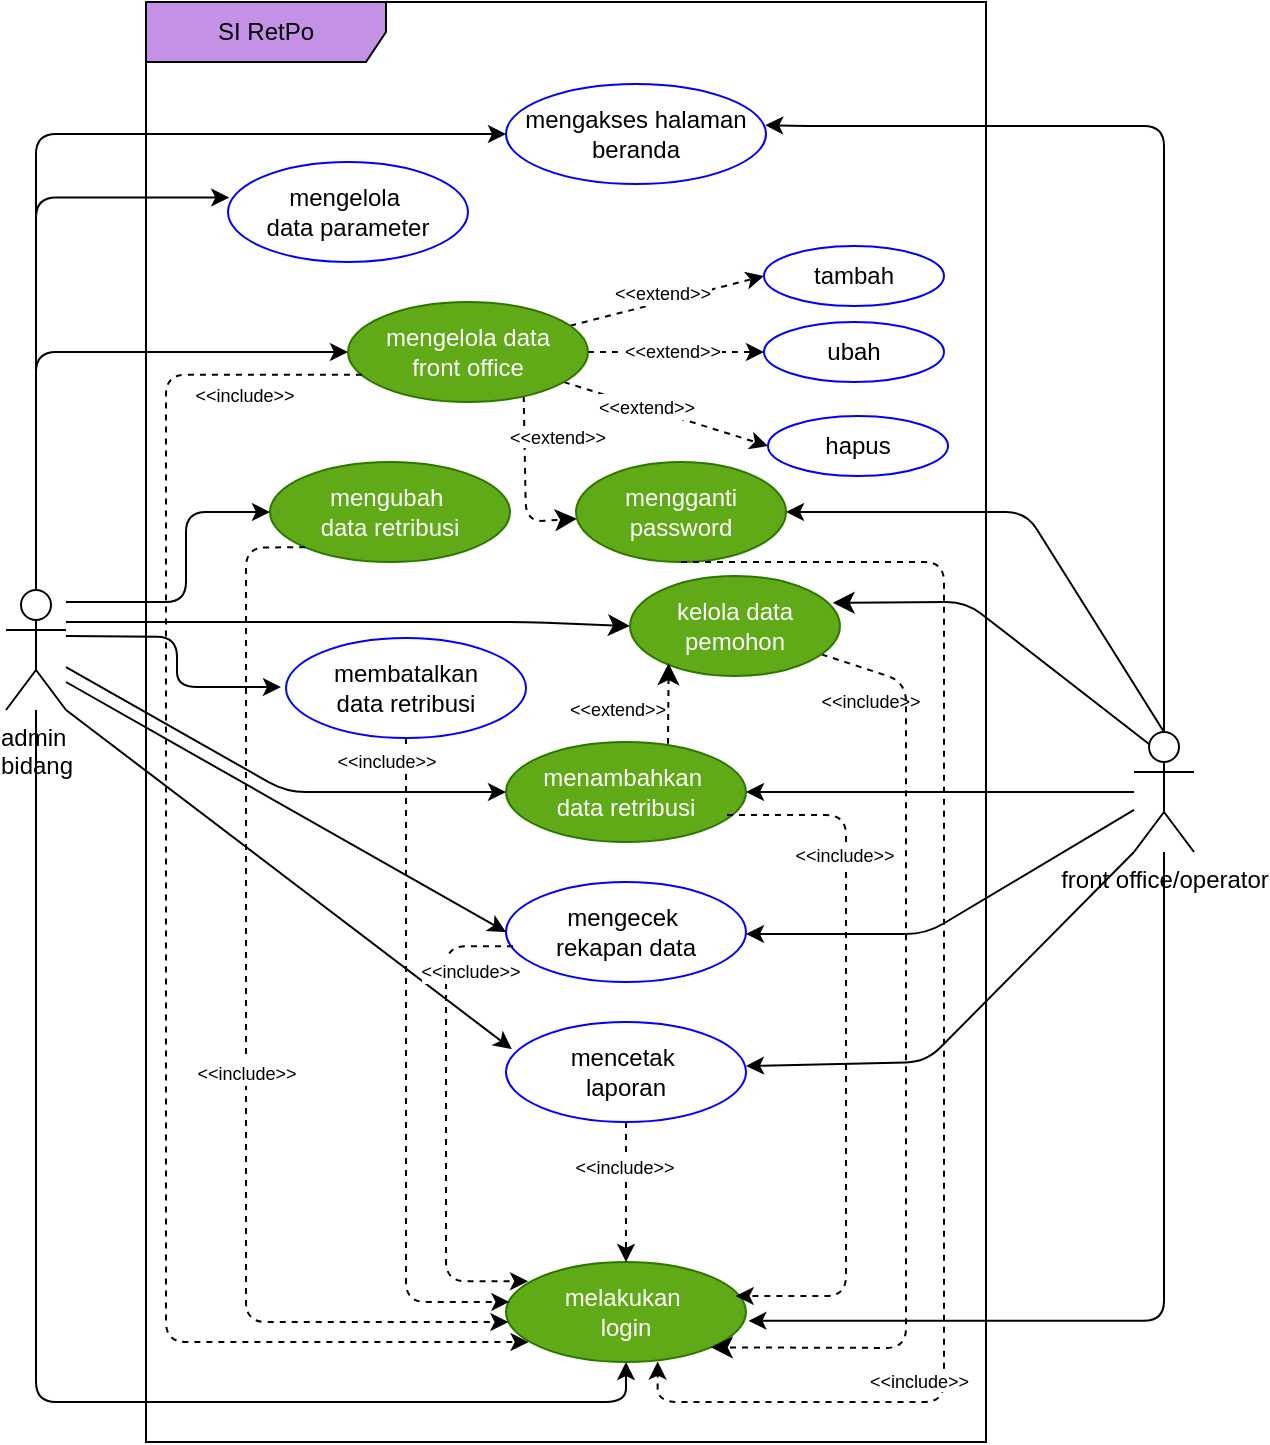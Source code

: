 <mxfile version="26.0.6" pages="3">
  <diagram name="use case" id="ukxG8gzlgrs9HhvgwXRx">
    <mxGraphModel dx="987" dy="1591" grid="1" gridSize="10" guides="1" tooltips="1" connect="1" arrows="1" fold="1" page="1" pageScale="1" pageWidth="850" pageHeight="1100" math="0" shadow="0">
      <root>
        <mxCell id="0" />
        <mxCell id="1" parent="0" />
        <mxCell id="dq5n2X-4svsOP9GwLVwc-16" style="edgeStyle=orthogonalEdgeStyle;rounded=1;orthogonalLoop=1;jettySize=auto;html=1;curved=0;entryX=-0.021;entryY=0.49;entryDx=0;entryDy=0;entryPerimeter=0;" parent="1" target="dq5n2X-4svsOP9GwLVwc-13" edge="1">
          <mxGeometry relative="1" as="geometry">
            <mxPoint x="130" y="267.0" as="sourcePoint" />
            <mxPoint x="240" y="273" as="targetPoint" />
          </mxGeometry>
        </mxCell>
        <mxCell id="dq5n2X-4svsOP9GwLVwc-21" style="edgeStyle=orthogonalEdgeStyle;rounded=1;orthogonalLoop=1;jettySize=auto;html=1;entryX=0;entryY=0.5;entryDx=0;entryDy=0;curved=0;" parent="1" source="dq5n2X-4svsOP9GwLVwc-3" target="dq5n2X-4svsOP9GwLVwc-8" edge="1">
          <mxGeometry relative="1" as="geometry">
            <Array as="points">
              <mxPoint x="115" y="125" />
            </Array>
          </mxGeometry>
        </mxCell>
        <mxCell id="FcmRMaOT2FB6kB3QNHi_-1" style="edgeStyle=orthogonalEdgeStyle;rounded=1;orthogonalLoop=1;jettySize=auto;html=1;entryX=0.5;entryY=1;entryDx=0;entryDy=0;curved=0;" parent="1" source="dq5n2X-4svsOP9GwLVwc-3" target="dq5n2X-4svsOP9GwLVwc-6" edge="1">
          <mxGeometry relative="1" as="geometry">
            <Array as="points">
              <mxPoint x="115" y="650" />
              <mxPoint x="410" y="650" />
            </Array>
          </mxGeometry>
        </mxCell>
        <mxCell id="rb40n_2ua-qW2_mSvcrI-3" style="edgeStyle=none;curved=0;rounded=1;orthogonalLoop=1;jettySize=auto;html=1;entryX=0;entryY=0.5;entryDx=0;entryDy=0;fontSize=12;startSize=8;endSize=8;" parent="1" target="rb40n_2ua-qW2_mSvcrI-1" edge="1">
          <mxGeometry relative="1" as="geometry">
            <mxPoint x="130" y="260" as="sourcePoint" />
            <Array as="points">
              <mxPoint x="250" y="260" />
              <mxPoint x="360" y="260" />
            </Array>
          </mxGeometry>
        </mxCell>
        <mxCell id="LrQLkKAdtE5SOXrFSm7I-2" style="edgeStyle=orthogonalEdgeStyle;rounded=1;orthogonalLoop=1;jettySize=auto;html=1;entryX=0;entryY=0.5;entryDx=0;entryDy=0;curved=0;" edge="1" parent="1" source="dq5n2X-4svsOP9GwLVwc-3" target="LrQLkKAdtE5SOXrFSm7I-1">
          <mxGeometry relative="1" as="geometry">
            <Array as="points">
              <mxPoint x="115" y="16" />
            </Array>
          </mxGeometry>
        </mxCell>
        <mxCell id="dq5n2X-4svsOP9GwLVwc-3" value="admin&amp;nbsp;&lt;div&gt;bidang&lt;/div&gt;" style="shape=umlActor;verticalLabelPosition=bottom;verticalAlign=top;html=1;outlineConnect=0;align=center;" parent="1" vertex="1">
          <mxGeometry x="100" y="244" width="30" height="60" as="geometry" />
        </mxCell>
        <mxCell id="dq5n2X-4svsOP9GwLVwc-4" value="SI RetPo" style="shape=umlFrame;whiteSpace=wrap;html=1;pointerEvents=0;fillColor=#C491E6;width=120;height=30;" parent="1" vertex="1">
          <mxGeometry x="170" y="-50" width="420" height="720" as="geometry" />
        </mxCell>
        <mxCell id="6KI5AN0sWsQQkwzKojnx-3" style="rounded=1;orthogonalLoop=1;jettySize=auto;html=1;entryX=1;entryY=0.5;entryDx=0;entryDy=0;exitX=0.5;exitY=0;exitDx=0;exitDy=0;exitPerimeter=0;jumpSize=6;" parent="1" source="dq5n2X-4svsOP9GwLVwc-5" target="6KI5AN0sWsQQkwzKojnx-1" edge="1">
          <mxGeometry relative="1" as="geometry">
            <Array as="points">
              <mxPoint x="610" y="205" />
            </Array>
          </mxGeometry>
        </mxCell>
        <mxCell id="rb40n_2ua-qW2_mSvcrI-2" style="edgeStyle=none;curved=0;rounded=1;orthogonalLoop=1;jettySize=auto;html=1;exitX=0.25;exitY=0.1;exitDx=0;exitDy=0;exitPerimeter=0;entryX=0.965;entryY=0.268;entryDx=0;entryDy=0;fontSize=12;startSize=8;endSize=8;entryPerimeter=0;" parent="1" source="dq5n2X-4svsOP9GwLVwc-5" target="rb40n_2ua-qW2_mSvcrI-1" edge="1">
          <mxGeometry relative="1" as="geometry">
            <Array as="points">
              <mxPoint x="580" y="250" />
            </Array>
          </mxGeometry>
        </mxCell>
        <mxCell id="dq5n2X-4svsOP9GwLVwc-5" value="front office/operator" style="shape=umlActor;verticalLabelPosition=bottom;verticalAlign=top;html=1;outlineConnect=0;" parent="1" vertex="1">
          <mxGeometry x="664" y="315" width="30" height="60" as="geometry" />
        </mxCell>
        <mxCell id="dq5n2X-4svsOP9GwLVwc-6" value="melakukan&amp;nbsp;&lt;div&gt;login&lt;/div&gt;" style="ellipse;whiteSpace=wrap;html=1;strokeColor=#2D7600;shadow=0;fillColor=#60a917;fontColor=#ffffff;" parent="1" vertex="1">
          <mxGeometry x="350" y="580" width="120" height="50" as="geometry" />
        </mxCell>
        <mxCell id="dq5n2X-4svsOP9GwLVwc-7" value="menambahkan&amp;nbsp;&lt;div&gt;data retribusi&lt;/div&gt;" style="ellipse;whiteSpace=wrap;html=1;strokeColor=#2D7600;shadow=0;fillColor=#60a917;fontColor=#ffffff;" parent="1" vertex="1">
          <mxGeometry x="350" y="320" width="120" height="50" as="geometry" />
        </mxCell>
        <mxCell id="dq5n2X-4svsOP9GwLVwc-28" style="rounded=0;orthogonalLoop=1;jettySize=auto;html=1;entryX=0;entryY=0.5;entryDx=0;entryDy=0;dashed=1;" parent="1" source="dq5n2X-4svsOP9GwLVwc-8" target="dq5n2X-4svsOP9GwLVwc-9" edge="1">
          <mxGeometry relative="1" as="geometry" />
        </mxCell>
        <mxCell id="dq5n2X-4svsOP9GwLVwc-29" style="edgeStyle=orthogonalEdgeStyle;rounded=0;orthogonalLoop=1;jettySize=auto;html=1;entryX=0;entryY=0.5;entryDx=0;entryDy=0;dashed=1;" parent="1" source="dq5n2X-4svsOP9GwLVwc-8" target="dq5n2X-4svsOP9GwLVwc-10" edge="1">
          <mxGeometry relative="1" as="geometry" />
        </mxCell>
        <mxCell id="dq5n2X-4svsOP9GwLVwc-30" style="rounded=0;orthogonalLoop=1;jettySize=auto;html=1;entryX=0;entryY=0.5;entryDx=0;entryDy=0;dashed=1;" parent="1" source="dq5n2X-4svsOP9GwLVwc-8" target="dq5n2X-4svsOP9GwLVwc-11" edge="1">
          <mxGeometry relative="1" as="geometry" />
        </mxCell>
        <mxCell id="rb40n_2ua-qW2_mSvcrI-9" style="edgeStyle=none;curved=0;rounded=1;orthogonalLoop=1;jettySize=auto;html=1;fontSize=12;startSize=8;endSize=8;dashed=1;exitX=0.732;exitY=0.939;exitDx=0;exitDy=0;exitPerimeter=0;" parent="1" source="dq5n2X-4svsOP9GwLVwc-8" target="6KI5AN0sWsQQkwzKojnx-1" edge="1">
          <mxGeometry relative="1" as="geometry">
            <Array as="points">
              <mxPoint x="360" y="210" />
            </Array>
          </mxGeometry>
        </mxCell>
        <mxCell id="dq5n2X-4svsOP9GwLVwc-8" value="mengelola data&lt;div&gt;front office&lt;/div&gt;" style="ellipse;whiteSpace=wrap;html=1;strokeColor=#2D7600;shadow=0;fillColor=#60a917;fontColor=#ffffff;" parent="1" vertex="1">
          <mxGeometry x="271" y="100" width="120" height="50" as="geometry" />
        </mxCell>
        <mxCell id="dq5n2X-4svsOP9GwLVwc-9" value="tambah" style="ellipse;whiteSpace=wrap;html=1;strokeColor=#0000FF;shadow=0;" parent="1" vertex="1">
          <mxGeometry x="479" y="72" width="90" height="30" as="geometry" />
        </mxCell>
        <mxCell id="dq5n2X-4svsOP9GwLVwc-10" value="ubah" style="ellipse;whiteSpace=wrap;html=1;strokeColor=#0000FF;shadow=0;" parent="1" vertex="1">
          <mxGeometry x="479" y="110" width="90" height="30" as="geometry" />
        </mxCell>
        <mxCell id="dq5n2X-4svsOP9GwLVwc-11" value="hapus" style="ellipse;whiteSpace=wrap;html=1;strokeColor=#0000FF;shadow=0;" parent="1" vertex="1">
          <mxGeometry x="481" y="157" width="90" height="30" as="geometry" />
        </mxCell>
        <mxCell id="dq5n2X-4svsOP9GwLVwc-12" value="mengubah&amp;nbsp;&lt;div&gt;data retribusi&lt;/div&gt;" style="ellipse;whiteSpace=wrap;html=1;strokeColor=#2D7600;shadow=0;fillColor=#60a917;fontColor=#ffffff;" parent="1" vertex="1">
          <mxGeometry x="232" y="180" width="120" height="50" as="geometry" />
        </mxCell>
        <mxCell id="dq5n2X-4svsOP9GwLVwc-38" style="edgeStyle=orthogonalEdgeStyle;rounded=1;orthogonalLoop=1;jettySize=auto;html=1;entryX=0.014;entryY=0.399;entryDx=0;entryDy=0;curved=0;dashed=1;entryPerimeter=0;" parent="1" source="dq5n2X-4svsOP9GwLVwc-13" target="dq5n2X-4svsOP9GwLVwc-6" edge="1">
          <mxGeometry relative="1" as="geometry">
            <Array as="points">
              <mxPoint x="300" y="600" />
            </Array>
          </mxGeometry>
        </mxCell>
        <mxCell id="dq5n2X-4svsOP9GwLVwc-13" value="membatalkan&lt;div&gt;data retribusi&lt;/div&gt;" style="ellipse;whiteSpace=wrap;html=1;strokeColor=#0000FF;shadow=0;" parent="1" vertex="1">
          <mxGeometry x="240" y="268" width="120" height="50" as="geometry" />
        </mxCell>
        <mxCell id="dq5n2X-4svsOP9GwLVwc-14" value="&lt;div&gt;mengecek&amp;nbsp;&lt;/div&gt;&lt;div&gt;rekapan data&lt;/div&gt;" style="ellipse;whiteSpace=wrap;html=1;strokeColor=#0000FF;shadow=0;" parent="1" vertex="1">
          <mxGeometry x="350" y="390" width="120" height="50" as="geometry" />
        </mxCell>
        <mxCell id="dq5n2X-4svsOP9GwLVwc-31" style="edgeStyle=orthogonalEdgeStyle;rounded=0;orthogonalLoop=1;jettySize=auto;html=1;dashed=1;" parent="1" source="dq5n2X-4svsOP9GwLVwc-15" target="dq5n2X-4svsOP9GwLVwc-6" edge="1">
          <mxGeometry relative="1" as="geometry" />
        </mxCell>
        <mxCell id="dq5n2X-4svsOP9GwLVwc-32" value="&lt;font style=&quot;font-size: 9px;&quot;&gt;&amp;lt;&amp;lt;include&amp;gt;&amp;gt;&lt;/font&gt;" style="edgeLabel;html=1;align=center;verticalAlign=middle;resizable=0;points=[];" parent="dq5n2X-4svsOP9GwLVwc-31" vertex="1" connectable="0">
          <mxGeometry x="-0.291" y="-1" relative="1" as="geometry">
            <mxPoint y="-3" as="offset" />
          </mxGeometry>
        </mxCell>
        <mxCell id="dq5n2X-4svsOP9GwLVwc-15" value="mencetak&amp;nbsp;&lt;div&gt;laporan&lt;/div&gt;" style="ellipse;whiteSpace=wrap;html=1;strokeColor=#0000FF;shadow=0;" parent="1" vertex="1">
          <mxGeometry x="350" y="460" width="120" height="50" as="geometry" />
        </mxCell>
        <mxCell id="dq5n2X-4svsOP9GwLVwc-19" value="" style="endArrow=classic;html=1;rounded=1;" parent="1" source="dq5n2X-4svsOP9GwLVwc-5" target="dq5n2X-4svsOP9GwLVwc-7" edge="1">
          <mxGeometry width="50" height="50" relative="1" as="geometry">
            <mxPoint x="510" y="330" as="sourcePoint" />
            <mxPoint x="560" y="280" as="targetPoint" />
            <Array as="points">
              <mxPoint x="630" y="345" />
            </Array>
          </mxGeometry>
        </mxCell>
        <mxCell id="dq5n2X-4svsOP9GwLVwc-20" style="edgeStyle=orthogonalEdgeStyle;rounded=1;orthogonalLoop=1;jettySize=auto;html=1;curved=0;entryX=0;entryY=0.5;entryDx=0;entryDy=0;" parent="1" source="dq5n2X-4svsOP9GwLVwc-3" target="dq5n2X-4svsOP9GwLVwc-12" edge="1">
          <mxGeometry relative="1" as="geometry">
            <mxPoint x="140" y="250" as="sourcePoint" />
            <mxPoint x="250" y="285" as="targetPoint" />
            <Array as="points">
              <mxPoint x="190" y="250" />
              <mxPoint x="190" y="205" />
            </Array>
          </mxGeometry>
        </mxCell>
        <mxCell id="dq5n2X-4svsOP9GwLVwc-23" value="" style="endArrow=classic;html=1;rounded=1;entryX=0;entryY=0.5;entryDx=0;entryDy=0;" parent="1" source="dq5n2X-4svsOP9GwLVwc-3" target="dq5n2X-4svsOP9GwLVwc-7" edge="1">
          <mxGeometry width="50" height="50" relative="1" as="geometry">
            <mxPoint x="130" y="290" as="sourcePoint" />
            <mxPoint x="-100" y="352" as="targetPoint" />
            <Array as="points">
              <mxPoint x="240" y="345" />
            </Array>
          </mxGeometry>
        </mxCell>
        <mxCell id="dq5n2X-4svsOP9GwLVwc-24" value="" style="endArrow=classic;html=1;rounded=1;entryX=0;entryY=0.5;entryDx=0;entryDy=0;" parent="1" target="dq5n2X-4svsOP9GwLVwc-14" edge="1">
          <mxGeometry width="50" height="50" relative="1" as="geometry">
            <mxPoint x="130" y="290" as="sourcePoint" />
            <mxPoint x="350" y="362" as="targetPoint" />
            <Array as="points" />
          </mxGeometry>
        </mxCell>
        <mxCell id="dq5n2X-4svsOP9GwLVwc-25" value="" style="endArrow=classic;html=1;rounded=1;" parent="1" source="dq5n2X-4svsOP9GwLVwc-5" edge="1">
          <mxGeometry width="50" height="50" relative="1" as="geometry">
            <mxPoint x="700" y="354" as="sourcePoint" />
            <mxPoint x="470" y="416" as="targetPoint" />
            <Array as="points">
              <mxPoint x="560" y="416" />
            </Array>
          </mxGeometry>
        </mxCell>
        <mxCell id="dq5n2X-4svsOP9GwLVwc-26" value="" style="endArrow=classic;html=1;rounded=1;entryX=0.024;entryY=0.271;entryDx=0;entryDy=0;entryPerimeter=0;exitX=1;exitY=1;exitDx=0;exitDy=0;exitPerimeter=0;" parent="1" source="dq5n2X-4svsOP9GwLVwc-3" target="dq5n2X-4svsOP9GwLVwc-15" edge="1">
          <mxGeometry width="50" height="50" relative="1" as="geometry">
            <mxPoint x="140" y="310" as="sourcePoint" />
            <mxPoint x="360" y="425" as="targetPoint" />
            <Array as="points" />
          </mxGeometry>
        </mxCell>
        <mxCell id="dq5n2X-4svsOP9GwLVwc-27" value="" style="endArrow=classic;html=1;rounded=1;exitX=0;exitY=1;exitDx=0;exitDy=0;exitPerimeter=0;" parent="1" source="dq5n2X-4svsOP9GwLVwc-5" edge="1">
          <mxGeometry width="50" height="50" relative="1" as="geometry">
            <mxPoint x="700" y="420" as="sourcePoint" />
            <mxPoint x="470" y="482" as="targetPoint" />
            <Array as="points">
              <mxPoint x="560" y="480" />
            </Array>
          </mxGeometry>
        </mxCell>
        <mxCell id="dq5n2X-4svsOP9GwLVwc-33" style="edgeStyle=elbowEdgeStyle;rounded=1;orthogonalLoop=1;jettySize=auto;html=1;dashed=1;exitX=0.921;exitY=0.757;exitDx=0;exitDy=0;exitPerimeter=0;entryX=0.957;entryY=0.34;entryDx=0;entryDy=0;entryPerimeter=0;" parent="1" target="dq5n2X-4svsOP9GwLVwc-6" edge="1">
          <mxGeometry relative="1" as="geometry">
            <mxPoint x="460.52" y="356.55" as="sourcePoint" />
            <mxPoint x="445.64" y="580.0" as="targetPoint" />
            <Array as="points">
              <mxPoint x="520" y="480.01" />
            </Array>
          </mxGeometry>
        </mxCell>
        <mxCell id="dq5n2X-4svsOP9GwLVwc-34" value="&lt;font style=&quot;font-size: 9px;&quot;&gt;&amp;lt;&amp;lt;include&amp;gt;&amp;gt;&lt;/font&gt;" style="edgeLabel;html=1;align=center;verticalAlign=middle;resizable=0;points=[];" parent="dq5n2X-4svsOP9GwLVwc-33" vertex="1" connectable="0">
          <mxGeometry x="-0.291" y="-1" relative="1" as="geometry">
            <mxPoint y="-47" as="offset" />
          </mxGeometry>
        </mxCell>
        <mxCell id="dq5n2X-4svsOP9GwLVwc-36" style="edgeStyle=elbowEdgeStyle;rounded=1;orthogonalLoop=1;jettySize=auto;html=1;dashed=1;exitX=0.029;exitY=0.643;exitDx=0;exitDy=0;exitPerimeter=0;entryX=0.092;entryY=0.193;entryDx=0;entryDy=0;entryPerimeter=0;" parent="1" source="dq5n2X-4svsOP9GwLVwc-14" target="dq5n2X-4svsOP9GwLVwc-6" edge="1">
          <mxGeometry relative="1" as="geometry">
            <mxPoint x="470.52" y="366.55" as="sourcePoint" />
            <mxPoint x="480" y="615" as="targetPoint" />
            <Array as="points">
              <mxPoint x="320" y="510" />
            </Array>
          </mxGeometry>
        </mxCell>
        <mxCell id="dq5n2X-4svsOP9GwLVwc-37" value="&lt;font style=&quot;font-size: 9px;&quot;&gt;&amp;lt;&amp;lt;include&amp;gt;&amp;gt;&lt;/font&gt;" style="edgeLabel;html=1;align=center;verticalAlign=middle;resizable=0;points=[];" parent="dq5n2X-4svsOP9GwLVwc-36" vertex="1" connectable="0">
          <mxGeometry x="-0.291" y="-1" relative="1" as="geometry">
            <mxPoint x="13" y="-41" as="offset" />
          </mxGeometry>
        </mxCell>
        <mxCell id="dq5n2X-4svsOP9GwLVwc-39" style="edgeStyle=orthogonalEdgeStyle;rounded=1;orthogonalLoop=1;jettySize=auto;html=1;exitX=0;exitY=1;exitDx=0;exitDy=0;curved=0;dashed=1;" parent="1" source="dq5n2X-4svsOP9GwLVwc-12" target="dq5n2X-4svsOP9GwLVwc-6" edge="1">
          <mxGeometry relative="1" as="geometry">
            <Array as="points">
              <mxPoint x="220" y="223" />
              <mxPoint x="220" y="610" />
            </Array>
          </mxGeometry>
        </mxCell>
        <mxCell id="dq5n2X-4svsOP9GwLVwc-40" value="&lt;font style=&quot;font-size: 9px;&quot;&gt;&amp;lt;&amp;lt;include&amp;gt;&amp;gt;&lt;/font&gt;" style="edgeLabel;html=1;align=center;verticalAlign=middle;resizable=0;points=[];" parent="1" vertex="1" connectable="0">
          <mxGeometry x="290" y="328.997" as="geometry" />
        </mxCell>
        <mxCell id="dq5n2X-4svsOP9GwLVwc-41" value="&lt;font style=&quot;font-size: 9px;&quot;&gt;&amp;lt;&amp;lt;include&amp;gt;&amp;gt;&lt;/font&gt;" style="edgeLabel;html=1;align=center;verticalAlign=middle;resizable=0;points=[];" parent="1" vertex="1" connectable="0">
          <mxGeometry x="220" y="484.997" as="geometry" />
        </mxCell>
        <mxCell id="dq5n2X-4svsOP9GwLVwc-42" style="edgeStyle=orthogonalEdgeStyle;rounded=1;orthogonalLoop=1;jettySize=auto;html=1;exitX=0.058;exitY=0.727;exitDx=0;exitDy=0;curved=0;dashed=1;exitPerimeter=0;entryX=0.094;entryY=0.795;entryDx=0;entryDy=0;entryPerimeter=0;" parent="1" source="dq5n2X-4svsOP9GwLVwc-8" target="dq5n2X-4svsOP9GwLVwc-6" edge="1">
          <mxGeometry relative="1" as="geometry">
            <mxPoint x="267" y="232" as="sourcePoint" />
            <mxPoint x="372" y="630" as="targetPoint" />
            <Array as="points">
              <mxPoint x="180" y="136" />
              <mxPoint x="180" y="620" />
              <mxPoint x="361" y="620" />
            </Array>
          </mxGeometry>
        </mxCell>
        <mxCell id="dq5n2X-4svsOP9GwLVwc-43" value="&lt;font style=&quot;font-size: 9px;&quot;&gt;&amp;lt;&amp;lt;include&amp;gt;&amp;gt;&lt;/font&gt;" style="edgeLabel;html=1;align=center;verticalAlign=middle;resizable=0;points=[];" parent="1" vertex="1" connectable="0">
          <mxGeometry x="211" y="436.997" as="geometry">
            <mxPoint x="8" y="-291" as="offset" />
          </mxGeometry>
        </mxCell>
        <mxCell id="dq5n2X-4svsOP9GwLVwc-44" value="&lt;font style=&quot;font-size: 9px;&quot;&gt;&amp;lt;&amp;lt;extend&amp;gt;&amp;gt;&lt;/font&gt;" style="edgeLabel;html=1;align=center;verticalAlign=middle;resizable=0;points=[];" parent="1" vertex="1" connectable="0">
          <mxGeometry x="412" y="442.997" as="geometry">
            <mxPoint x="8" y="-291" as="offset" />
          </mxGeometry>
        </mxCell>
        <mxCell id="dq5n2X-4svsOP9GwLVwc-45" value="&lt;font style=&quot;font-size: 9px;&quot;&gt;&amp;lt;&amp;lt;extend&amp;gt;&amp;gt;&lt;/font&gt;" style="edgeLabel;html=1;align=center;verticalAlign=middle;resizable=0;points=[];" parent="1" vertex="1" connectable="0">
          <mxGeometry x="420" y="385.997" as="geometry">
            <mxPoint x="8" y="-291" as="offset" />
          </mxGeometry>
        </mxCell>
        <mxCell id="dq5n2X-4svsOP9GwLVwc-46" value="&lt;font style=&quot;font-size: 9px;&quot;&gt;&amp;lt;&amp;lt;extend&amp;gt;&amp;gt;&lt;/font&gt;" style="edgeLabel;html=1;align=center;verticalAlign=middle;resizable=0;points=[];" parent="1" vertex="1" connectable="0">
          <mxGeometry x="425" y="414.997" as="geometry">
            <mxPoint x="8" y="-291" as="offset" />
          </mxGeometry>
        </mxCell>
        <mxCell id="FcmRMaOT2FB6kB3QNHi_-2" style="edgeStyle=orthogonalEdgeStyle;rounded=1;orthogonalLoop=1;jettySize=auto;html=1;curved=0;entryX=1.01;entryY=0.588;entryDx=0;entryDy=0;entryPerimeter=0;" parent="1" source="dq5n2X-4svsOP9GwLVwc-5" target="dq5n2X-4svsOP9GwLVwc-6" edge="1">
          <mxGeometry relative="1" as="geometry">
            <Array as="points">
              <mxPoint x="679" y="609" />
            </Array>
          </mxGeometry>
        </mxCell>
        <mxCell id="6KI5AN0sWsQQkwzKojnx-1" value="mengganti password" style="ellipse;whiteSpace=wrap;html=1;strokeColor=#2D7600;shadow=0;fillColor=#60a917;fontColor=#ffffff;" parent="1" vertex="1">
          <mxGeometry x="385" y="180" width="105" height="50" as="geometry" />
        </mxCell>
        <mxCell id="6KI5AN0sWsQQkwzKojnx-4" style="edgeStyle=orthogonalEdgeStyle;rounded=1;orthogonalLoop=1;jettySize=auto;html=1;curved=0;dashed=1;entryX=0.632;entryY=0.995;entryDx=0;entryDy=0;entryPerimeter=0;" parent="1" source="6KI5AN0sWsQQkwzKojnx-1" target="dq5n2X-4svsOP9GwLVwc-6" edge="1">
          <mxGeometry relative="1" as="geometry">
            <Array as="points">
              <mxPoint x="569" y="230" />
              <mxPoint x="569" y="650" />
              <mxPoint x="426" y="650" />
            </Array>
            <mxPoint x="494.905" y="230.0" as="sourcePoint" />
            <mxPoint x="479" y="620.4" as="targetPoint" />
          </mxGeometry>
        </mxCell>
        <mxCell id="6KI5AN0sWsQQkwzKojnx-5" value="&lt;span style=&quot;font-size: 9px;&quot;&gt;&amp;lt;&amp;lt;include&amp;gt;&amp;gt;&lt;/span&gt;" style="edgeLabel;html=1;align=center;verticalAlign=middle;resizable=0;points=[];" parent="1" vertex="1" connectable="0">
          <mxGeometry x="537.0" y="303.002" as="geometry">
            <mxPoint x="-5" y="-4" as="offset" />
          </mxGeometry>
        </mxCell>
        <mxCell id="rb40n_2ua-qW2_mSvcrI-12" style="edgeStyle=none;curved=0;rounded=1;orthogonalLoop=1;jettySize=auto;html=1;entryX=1;entryY=1;entryDx=0;entryDy=0;fontSize=12;startSize=8;endSize=8;dashed=1;" parent="1" source="rb40n_2ua-qW2_mSvcrI-1" target="dq5n2X-4svsOP9GwLVwc-6" edge="1">
          <mxGeometry relative="1" as="geometry">
            <Array as="points">
              <mxPoint x="550" y="290" />
              <mxPoint x="550" y="623" />
            </Array>
          </mxGeometry>
        </mxCell>
        <mxCell id="rb40n_2ua-qW2_mSvcrI-1" value="kelola data&lt;div&gt;pemohon&lt;/div&gt;" style="ellipse;whiteSpace=wrap;html=1;strokeColor=#2D7600;shadow=0;fillColor=#60a917;fontColor=#ffffff;" parent="1" vertex="1">
          <mxGeometry x="412" y="237" width="105" height="50" as="geometry" />
        </mxCell>
        <mxCell id="rb40n_2ua-qW2_mSvcrI-4" style="edgeStyle=none;curved=1;rounded=0;orthogonalLoop=1;jettySize=auto;html=1;entryX=0.184;entryY=0.871;entryDx=0;entryDy=0;entryPerimeter=0;fontSize=12;startSize=8;endSize=8;dashed=1;exitX=0.675;exitY=0.018;exitDx=0;exitDy=0;exitPerimeter=0;" parent="1" source="dq5n2X-4svsOP9GwLVwc-7" target="rb40n_2ua-qW2_mSvcrI-1" edge="1">
          <mxGeometry relative="1" as="geometry">
            <mxPoint x="417.324" y="324.187" as="sourcePoint" />
            <mxPoint x="430.375" y="281.1" as="targetPoint" />
          </mxGeometry>
        </mxCell>
        <mxCell id="rb40n_2ua-qW2_mSvcrI-5" value="&lt;span style=&quot;color: rgb(0, 0, 0); font-family: Helvetica; font-size: 9px; font-style: normal; font-variant-ligatures: normal; font-variant-caps: normal; font-weight: 400; letter-spacing: normal; orphans: 2; text-align: center; text-indent: 0px; text-transform: none; widows: 2; word-spacing: 0px; -webkit-text-stroke-width: 0px; white-space: nowrap; background-color: rgb(255, 255, 255); text-decoration-thickness: initial; text-decoration-style: initial; text-decoration-color: initial; display: inline !important; float: none;&quot;&gt;&amp;lt;&amp;lt;extend&amp;gt;&amp;gt;&lt;/span&gt;" style="text;whiteSpace=wrap;html=1;" parent="1" vertex="1">
          <mxGeometry x="380" y="289" width="60" height="27" as="geometry" />
        </mxCell>
        <mxCell id="rb40n_2ua-qW2_mSvcrI-7" value="&lt;span style=&quot;color: rgb(0, 0, 0); font-family: Helvetica; font-size: 9px; font-style: normal; font-variant-ligatures: normal; font-variant-caps: normal; font-weight: 400; letter-spacing: normal; orphans: 2; text-align: center; text-indent: 0px; text-transform: none; widows: 2; word-spacing: 0px; -webkit-text-stroke-width: 0px; white-space: nowrap; background-color: rgb(255, 255, 255); text-decoration-thickness: initial; text-decoration-style: initial; text-decoration-color: initial; display: inline !important; float: none;&quot;&gt;&amp;lt;&amp;lt;include&amp;gt;&amp;gt;&lt;/span&gt;" style="text;whiteSpace=wrap;html=1;" parent="1" vertex="1">
          <mxGeometry x="530" y="625" width="50" height="10" as="geometry" />
        </mxCell>
        <mxCell id="rb40n_2ua-qW2_mSvcrI-11" value="&lt;span style=&quot;color: rgb(0, 0, 0); font-family: Helvetica; font-size: 9px; font-style: normal; font-variant-ligatures: normal; font-variant-caps: normal; font-weight: 400; letter-spacing: normal; orphans: 2; text-align: center; text-indent: 0px; text-transform: none; widows: 2; word-spacing: 0px; -webkit-text-stroke-width: 0px; white-space: nowrap; background-color: rgb(255, 255, 255); text-decoration-thickness: initial; text-decoration-style: initial; text-decoration-color: initial; display: inline !important; float: none;&quot;&gt;&amp;lt;&amp;lt;extend&amp;gt;&amp;gt;&lt;/span&gt;" style="text;whiteSpace=wrap;html=1;" parent="1" vertex="1">
          <mxGeometry x="350" y="153" width="60" height="27" as="geometry" />
        </mxCell>
        <mxCell id="eTvObXC_AzbHseTv6Wr1-1" value="mengelola&amp;nbsp;&lt;div&gt;data&amp;nbsp;&lt;span style=&quot;background-color: transparent; color: light-dark(rgb(0, 0, 0), rgb(255, 255, 255));&quot;&gt;parameter&lt;/span&gt;&lt;/div&gt;" style="ellipse;whiteSpace=wrap;html=1;strokeColor=#0000FF;shadow=0;" vertex="1" parent="1">
          <mxGeometry x="211" y="30" width="120" height="50" as="geometry" />
        </mxCell>
        <mxCell id="eTvObXC_AzbHseTv6Wr1-2" style="edgeStyle=orthogonalEdgeStyle;rounded=1;orthogonalLoop=1;jettySize=auto;html=1;exitX=0.5;exitY=0;exitDx=0;exitDy=0;exitPerimeter=0;entryX=0.005;entryY=0.356;entryDx=0;entryDy=0;entryPerimeter=0;curved=0;" edge="1" parent="1" source="dq5n2X-4svsOP9GwLVwc-3" target="eTvObXC_AzbHseTv6Wr1-1">
          <mxGeometry relative="1" as="geometry" />
        </mxCell>
        <mxCell id="LrQLkKAdtE5SOXrFSm7I-1" value="mengakses halaman beranda" style="ellipse;whiteSpace=wrap;html=1;strokeColor=#0000FF;shadow=0;" vertex="1" parent="1">
          <mxGeometry x="350" y="-9" width="130" height="50" as="geometry" />
        </mxCell>
        <mxCell id="LrQLkKAdtE5SOXrFSm7I-3" style="edgeStyle=orthogonalEdgeStyle;rounded=1;orthogonalLoop=1;jettySize=auto;html=1;entryX=0.997;entryY=0.412;entryDx=0;entryDy=0;entryPerimeter=0;curved=0;" edge="1" parent="1" source="dq5n2X-4svsOP9GwLVwc-5" target="LrQLkKAdtE5SOXrFSm7I-1">
          <mxGeometry relative="1" as="geometry">
            <Array as="points">
              <mxPoint x="679" y="12" />
              <mxPoint x="500" y="12" />
            </Array>
          </mxGeometry>
        </mxCell>
      </root>
    </mxGraphModel>
  </diagram>
  <diagram id="YjW7AD87J3cKyNsbQVYq" name="bpmn">
    <mxGraphModel dx="901" dy="492" grid="1" gridSize="10" guides="1" tooltips="1" connect="1" arrows="1" fold="1" page="1" pageScale="1" pageWidth="1169" pageHeight="827" math="0" shadow="0">
      <root>
        <mxCell id="0" />
        <mxCell id="1" parent="0" />
        <mxCell id="PzXRuTa8uYMyeLOgMuWR-1" value="melakukan login" style="swimlane;html=1;childLayout=stackLayout;resizeParent=1;resizeParentMax=0;horizontal=0;startSize=20;horizontalStack=0;fontSize=10;" parent="1" vertex="1">
          <mxGeometry x="50" y="50" width="970" height="300" as="geometry" />
        </mxCell>
        <mxCell id="PzXRuTa8uYMyeLOgMuWR-2" value="" style="edgeStyle=orthogonalEdgeStyle;rounded=0;orthogonalLoop=1;jettySize=auto;html=1;endArrow=classic;endFill=1;" parent="PzXRuTa8uYMyeLOgMuWR-1" source="PzXRuTa8uYMyeLOgMuWR-6" target="PzXRuTa8uYMyeLOgMuWR-11" edge="1">
          <mxGeometry relative="1" as="geometry" />
        </mxCell>
        <mxCell id="PzXRuTa8uYMyeLOgMuWR-3" value="admin / front office" style="swimlane;html=1;startSize=20;horizontal=0;" parent="PzXRuTa8uYMyeLOgMuWR-1" vertex="1">
          <mxGeometry x="20" width="950" height="140" as="geometry" />
        </mxCell>
        <mxCell id="PzXRuTa8uYMyeLOgMuWR-4" value="" style="edgeStyle=orthogonalEdgeStyle;rounded=0;orthogonalLoop=1;jettySize=auto;html=1;" parent="PzXRuTa8uYMyeLOgMuWR-3" source="PzXRuTa8uYMyeLOgMuWR-5" target="PzXRuTa8uYMyeLOgMuWR-6" edge="1">
          <mxGeometry relative="1" as="geometry" />
        </mxCell>
        <mxCell id="PzXRuTa8uYMyeLOgMuWR-5" value="start" style="ellipse;whiteSpace=wrap;html=1;fontSize=10;" parent="PzXRuTa8uYMyeLOgMuWR-3" vertex="1">
          <mxGeometry x="40" y="40" width="40" height="40" as="geometry" />
        </mxCell>
        <mxCell id="PzXRuTa8uYMyeLOgMuWR-6" value="&lt;font style=&quot;font-size: 10px;&quot;&gt;akses halaman login&lt;/font&gt;" style="rounded=1;whiteSpace=wrap;html=1;fontFamily=Helvetica;fontSize=12;fontColor=#000000;align=center;" parent="PzXRuTa8uYMyeLOgMuWR-3" vertex="1">
          <mxGeometry x="120" y="40" width="80" height="40" as="geometry" />
        </mxCell>
        <mxCell id="PzXRuTa8uYMyeLOgMuWR-7" value="" style="edgeStyle=orthogonalEdgeStyle;rounded=0;orthogonalLoop=1;jettySize=auto;html=1;" parent="PzXRuTa8uYMyeLOgMuWR-3" source="PzXRuTa8uYMyeLOgMuWR-8" target="PzXRuTa8uYMyeLOgMuWR-9" edge="1">
          <mxGeometry relative="1" as="geometry" />
        </mxCell>
        <mxCell id="PzXRuTa8uYMyeLOgMuWR-8" value="&lt;font style=&quot;font-size: 10px;&quot;&gt;mengisi username dan password&lt;/font&gt;" style="rounded=1;whiteSpace=wrap;html=1;fontColor=#000000;" parent="PzXRuTa8uYMyeLOgMuWR-3" vertex="1">
          <mxGeometry x="230" y="40" width="90" height="40" as="geometry" />
        </mxCell>
        <mxCell id="PzXRuTa8uYMyeLOgMuWR-9" value="&lt;font style=&quot;font-size: 10px;&quot;&gt;klik&amp;nbsp;&lt;/font&gt;&lt;div&gt;&lt;font style=&quot;font-size: 10px;&quot;&gt;tombol login&lt;/font&gt;&lt;/div&gt;" style="whiteSpace=wrap;html=1;fontColor=#000000;rounded=1;" parent="PzXRuTa8uYMyeLOgMuWR-3" vertex="1">
          <mxGeometry x="360" y="37.5" width="80" height="45" as="geometry" />
        </mxCell>
        <mxCell id="PzXRuTa8uYMyeLOgMuWR-10" value="SI RetPo" style="swimlane;html=1;startSize=20;horizontal=0;" parent="PzXRuTa8uYMyeLOgMuWR-1" vertex="1">
          <mxGeometry x="20" y="140" width="950" height="160" as="geometry" />
        </mxCell>
        <mxCell id="PzXRuTa8uYMyeLOgMuWR-11" value="&lt;font style=&quot;font-size: 10px;&quot;&gt;menampilkan&amp;nbsp;&lt;/font&gt;&lt;div&gt;&lt;font style=&quot;font-size: 10px;&quot;&gt;form login&lt;/font&gt;&lt;/div&gt;" style="rounded=1;whiteSpace=wrap;html=1;fontFamily=Helvetica;fontSize=12;fontColor=#000000;align=center;" parent="PzXRuTa8uYMyeLOgMuWR-10" vertex="1">
          <mxGeometry x="110" y="50" width="100" height="40" as="geometry" />
        </mxCell>
        <mxCell id="PzXRuTa8uYMyeLOgMuWR-12" value="" style="edgeStyle=orthogonalEdgeStyle;rounded=0;orthogonalLoop=1;jettySize=auto;html=1;entryX=1;entryY=0.75;entryDx=0;entryDy=0;" parent="PzXRuTa8uYMyeLOgMuWR-10" source="PzXRuTa8uYMyeLOgMuWR-14" target="PzXRuTa8uYMyeLOgMuWR-11" edge="1">
          <mxGeometry relative="1" as="geometry">
            <mxPoint x="280" y="80" as="targetPoint" />
          </mxGeometry>
        </mxCell>
        <mxCell id="PzXRuTa8uYMyeLOgMuWR-13" value="" style="edgeStyle=orthogonalEdgeStyle;rounded=0;orthogonalLoop=1;jettySize=auto;html=1;" parent="PzXRuTa8uYMyeLOgMuWR-10" source="PzXRuTa8uYMyeLOgMuWR-14" target="PzXRuTa8uYMyeLOgMuWR-19" edge="1">
          <mxGeometry relative="1" as="geometry" />
        </mxCell>
        <mxCell id="PzXRuTa8uYMyeLOgMuWR-14" value="" style="rhombus;whiteSpace=wrap;html=1;fontColor=#000000;rounded=0;" parent="PzXRuTa8uYMyeLOgMuWR-10" vertex="1">
          <mxGeometry x="349" y="50" width="60" height="60" as="geometry" />
        </mxCell>
        <mxCell id="PzXRuTa8uYMyeLOgMuWR-15" value="&lt;font style=&quot;font-size: 7px;&quot;&gt;data login valid?&lt;/font&gt;" style="text;html=1;align=center;verticalAlign=middle;whiteSpace=wrap;rounded=0;" parent="PzXRuTa8uYMyeLOgMuWR-10" vertex="1">
          <mxGeometry x="320" y="10" width="60" height="20" as="geometry" />
        </mxCell>
        <mxCell id="PzXRuTa8uYMyeLOgMuWR-16" value="&lt;font style=&quot;font-size: 8px;&quot;&gt;tidak&lt;/font&gt;" style="text;html=1;align=center;verticalAlign=middle;whiteSpace=wrap;rounded=0;" parent="PzXRuTa8uYMyeLOgMuWR-10" vertex="1">
          <mxGeometry x="327" y="64" width="27" height="15" as="geometry" />
        </mxCell>
        <mxCell id="PzXRuTa8uYMyeLOgMuWR-17" value="&lt;font style=&quot;font-size: 8px;&quot;&gt;ya&lt;/font&gt;" style="text;html=1;align=center;verticalAlign=middle;whiteSpace=wrap;rounded=0;" parent="PzXRuTa8uYMyeLOgMuWR-10" vertex="1">
          <mxGeometry x="409" y="62.5" width="20" height="15" as="geometry" />
        </mxCell>
        <mxCell id="PzXRuTa8uYMyeLOgMuWR-18" value="menampilkan halaman admin" style="whiteSpace=wrap;html=1;fontColor=#000000;rounded=1;fontSize=10;" parent="PzXRuTa8uYMyeLOgMuWR-10" vertex="1">
          <mxGeometry x="770" y="62.5" width="80" height="40" as="geometry" />
        </mxCell>
        <mxCell id="PzXRuTa8uYMyeLOgMuWR-19" value="" style="rhombus;whiteSpace=wrap;html=1;fontColor=#000000;rounded=0;" parent="PzXRuTa8uYMyeLOgMuWR-10" vertex="1">
          <mxGeometry x="490" y="50" width="60" height="60" as="geometry" />
        </mxCell>
        <mxCell id="PzXRuTa8uYMyeLOgMuWR-20" value="" style="endArrow=classic;html=1;rounded=1;exitX=0.5;exitY=1;exitDx=0;exitDy=0;entryX=-0.022;entryY=0.62;entryDx=0;entryDy=0;entryPerimeter=0;curved=0;" parent="PzXRuTa8uYMyeLOgMuWR-10" source="PzXRuTa8uYMyeLOgMuWR-19" target="PzXRuTa8uYMyeLOgMuWR-26" edge="1">
          <mxGeometry width="50" height="50" relative="1" as="geometry">
            <mxPoint x="520" y="150" as="sourcePoint" />
            <mxPoint x="630" y="140" as="targetPoint" />
            <Array as="points">
              <mxPoint x="520" y="140" />
            </Array>
          </mxGeometry>
        </mxCell>
        <mxCell id="PzXRuTa8uYMyeLOgMuWR-21" value="&lt;font style=&quot;font-size: 8px;&quot;&gt;admin atau&amp;nbsp;&amp;nbsp;&lt;/font&gt;&lt;div&gt;&lt;font style=&quot;font-size: 8px;&quot;&gt;front office?&lt;/font&gt;&lt;/div&gt;" style="text;html=1;align=center;verticalAlign=middle;whiteSpace=wrap;rounded=0;fontSize=8;" parent="PzXRuTa8uYMyeLOgMuWR-10" vertex="1">
          <mxGeometry x="445" y="81" width="64" height="30" as="geometry" />
        </mxCell>
        <mxCell id="PzXRuTa8uYMyeLOgMuWR-22" value="end" style="ellipse;whiteSpace=wrap;html=1;fontSize=10;" parent="PzXRuTa8uYMyeLOgMuWR-10" vertex="1">
          <mxGeometry x="880" y="60" width="40" height="40" as="geometry" />
        </mxCell>
        <mxCell id="PzXRuTa8uYMyeLOgMuWR-23" value="" style="endArrow=classic;html=1;rounded=0;entryX=0;entryY=0.5;entryDx=0;entryDy=0;exitX=0.999;exitY=0.445;exitDx=0;exitDy=0;exitPerimeter=0;" parent="PzXRuTa8uYMyeLOgMuWR-10" source="PzXRuTa8uYMyeLOgMuWR-18" target="PzXRuTa8uYMyeLOgMuWR-22" edge="1">
          <mxGeometry width="50" height="50" relative="1" as="geometry">
            <mxPoint x="580" y="60" as="sourcePoint" />
            <mxPoint x="630" y="10" as="targetPoint" />
          </mxGeometry>
        </mxCell>
        <mxCell id="PzXRuTa8uYMyeLOgMuWR-24" value="&lt;font style=&quot;font-size: 8px;&quot;&gt;admin&lt;/font&gt;" style="text;html=1;align=center;verticalAlign=middle;whiteSpace=wrap;rounded=0;fontSize=8;" parent="PzXRuTa8uYMyeLOgMuWR-10" vertex="1">
          <mxGeometry x="565" y="7" width="60" height="15" as="geometry" />
        </mxCell>
        <mxCell id="PzXRuTa8uYMyeLOgMuWR-25" value="login sebagai admin bidang" style="whiteSpace=wrap;html=1;fontColor=#000000;rounded=1;fontSize=10;" parent="PzXRuTa8uYMyeLOgMuWR-10" vertex="1">
          <mxGeometry x="633" y="7" width="80" height="40" as="geometry" />
        </mxCell>
        <mxCell id="PzXRuTa8uYMyeLOgMuWR-26" value="login sebagai front office" style="whiteSpace=wrap;html=1;fontColor=#000000;rounded=1;fontSize=10;" parent="PzXRuTa8uYMyeLOgMuWR-10" vertex="1">
          <mxGeometry x="633" y="116" width="80" height="40" as="geometry" />
        </mxCell>
        <mxCell id="PzXRuTa8uYMyeLOgMuWR-27" value="" style="endArrow=classic;html=1;rounded=1;exitX=0.5;exitY=0;exitDx=0;exitDy=0;curved=0;entryX=0.001;entryY=0.352;entryDx=0;entryDy=0;entryPerimeter=0;" parent="PzXRuTa8uYMyeLOgMuWR-10" source="PzXRuTa8uYMyeLOgMuWR-19" target="PzXRuTa8uYMyeLOgMuWR-25" edge="1">
          <mxGeometry width="50" height="50" relative="1" as="geometry">
            <mxPoint x="522" y="-5" as="sourcePoint" />
            <mxPoint x="630" y="23" as="targetPoint" />
            <Array as="points">
              <mxPoint x="520" y="20" />
            </Array>
          </mxGeometry>
        </mxCell>
        <mxCell id="PzXRuTa8uYMyeLOgMuWR-28" value="&lt;font style=&quot;font-size: 8px;&quot;&gt;front office&lt;/font&gt;" style="text;html=1;align=center;verticalAlign=middle;whiteSpace=wrap;rounded=0;fontSize=8;" parent="PzXRuTa8uYMyeLOgMuWR-10" vertex="1">
          <mxGeometry x="567" y="124.5" width="60" height="15" as="geometry" />
        </mxCell>
        <mxCell id="PzXRuTa8uYMyeLOgMuWR-29" value="" style="endArrow=classic;html=1;rounded=1;entryX=0.5;entryY=0;entryDx=0;entryDy=0;exitX=1;exitY=0.5;exitDx=0;exitDy=0;curved=0;" parent="PzXRuTa8uYMyeLOgMuWR-10" source="PzXRuTa8uYMyeLOgMuWR-25" target="PzXRuTa8uYMyeLOgMuWR-18" edge="1">
          <mxGeometry width="50" height="50" relative="1" as="geometry">
            <mxPoint x="600" y="170" as="sourcePoint" />
            <mxPoint x="650" y="120" as="targetPoint" />
            <Array as="points">
              <mxPoint x="810" y="27" />
            </Array>
          </mxGeometry>
        </mxCell>
        <mxCell id="PzXRuTa8uYMyeLOgMuWR-30" value="" style="endArrow=classic;html=1;rounded=1;entryX=0.5;entryY=1;entryDx=0;entryDy=0;exitX=1.03;exitY=0.586;exitDx=0;exitDy=0;exitPerimeter=0;curved=0;" parent="PzXRuTa8uYMyeLOgMuWR-10" source="PzXRuTa8uYMyeLOgMuWR-26" target="PzXRuTa8uYMyeLOgMuWR-18" edge="1">
          <mxGeometry width="50" height="50" relative="1" as="geometry">
            <mxPoint x="600" y="170" as="sourcePoint" />
            <mxPoint x="650" y="120" as="targetPoint" />
            <Array as="points">
              <mxPoint x="810" y="140" />
            </Array>
          </mxGeometry>
        </mxCell>
        <mxCell id="PzXRuTa8uYMyeLOgMuWR-31" value="" style="edgeStyle=orthogonalEdgeStyle;rounded=1;orthogonalLoop=1;jettySize=auto;html=1;curved=0;" parent="PzXRuTa8uYMyeLOgMuWR-1" source="PzXRuTa8uYMyeLOgMuWR-11" target="PzXRuTa8uYMyeLOgMuWR-8" edge="1">
          <mxGeometry relative="1" as="geometry" />
        </mxCell>
        <mxCell id="PzXRuTa8uYMyeLOgMuWR-32" value="" style="edgeStyle=orthogonalEdgeStyle;rounded=1;orthogonalLoop=1;jettySize=auto;html=1;curved=0;" parent="PzXRuTa8uYMyeLOgMuWR-1" source="PzXRuTa8uYMyeLOgMuWR-9" target="PzXRuTa8uYMyeLOgMuWR-14" edge="1">
          <mxGeometry relative="1" as="geometry">
            <mxPoint x="400" y="160" as="targetPoint" />
            <Array as="points">
              <mxPoint x="420" y="120" />
              <mxPoint x="400" y="120" />
            </Array>
          </mxGeometry>
        </mxCell>
        <mxCell id="GfhD3Xz5B-OhdLcK-dK1-1" value="menambah data retribusi" style="swimlane;html=1;childLayout=stackLayout;resizeParent=1;resizeParentMax=0;horizontal=0;startSize=20;horizontalStack=0;fontSize=10;" parent="1" vertex="1">
          <mxGeometry x="40" y="890" width="1110" height="300" as="geometry" />
        </mxCell>
        <mxCell id="GfhD3Xz5B-OhdLcK-dK1-3" value="admin / front office" style="swimlane;html=1;startSize=20;horizontal=0;" parent="GfhD3Xz5B-OhdLcK-dK1-1" vertex="1">
          <mxGeometry x="20" width="1090" height="140" as="geometry" />
        </mxCell>
        <mxCell id="GfhD3Xz5B-OhdLcK-dK1-4" value="" style="edgeStyle=orthogonalEdgeStyle;rounded=0;orthogonalLoop=1;jettySize=auto;html=1;" parent="GfhD3Xz5B-OhdLcK-dK1-3" source="GfhD3Xz5B-OhdLcK-dK1-5" target="GfhD3Xz5B-OhdLcK-dK1-6" edge="1">
          <mxGeometry relative="1" as="geometry" />
        </mxCell>
        <mxCell id="GfhD3Xz5B-OhdLcK-dK1-5" value="start" style="ellipse;whiteSpace=wrap;html=1;fontSize=10;" parent="GfhD3Xz5B-OhdLcK-dK1-3" vertex="1">
          <mxGeometry x="40" y="40" width="40" height="40" as="geometry" />
        </mxCell>
        <mxCell id="GfhD3Xz5B-OhdLcK-dK1-6" value="&lt;font style=&quot;font-size: 10px;&quot;&gt;melakukan&amp;nbsp;&lt;/font&gt;&lt;div&gt;&lt;font style=&quot;font-size: 10px;&quot;&gt;login&lt;/font&gt;&lt;/div&gt;" style="rounded=1;whiteSpace=wrap;html=1;fontFamily=Helvetica;fontSize=12;fontColor=#000000;align=center;" parent="GfhD3Xz5B-OhdLcK-dK1-3" vertex="1">
          <mxGeometry x="111" y="40" width="80" height="40" as="geometry" />
        </mxCell>
        <mxCell id="cabN3YggVSz9ZFgIlcv0-1" value="&lt;span style=&quot;font-size: 10px;&quot;&gt;pilih menu menambah data retribusi&amp;nbsp;&lt;/span&gt;" style="rounded=1;whiteSpace=wrap;html=1;fontFamily=Helvetica;fontSize=12;fontColor=#000000;align=center;" parent="GfhD3Xz5B-OhdLcK-dK1-3" vertex="1">
          <mxGeometry x="239" y="30" width="100" height="68" as="geometry" />
        </mxCell>
        <mxCell id="cabN3YggVSz9ZFgIlcv0-2" style="edgeStyle=orthogonalEdgeStyle;rounded=0;orthogonalLoop=1;jettySize=auto;html=1;" parent="GfhD3Xz5B-OhdLcK-dK1-3" source="GfhD3Xz5B-OhdLcK-dK1-6" edge="1">
          <mxGeometry relative="1" as="geometry">
            <mxPoint x="240" y="60" as="targetPoint" />
          </mxGeometry>
        </mxCell>
        <mxCell id="GfhD3Xz5B-OhdLcK-dK1-10" value="SI RetPo" style="swimlane;html=1;startSize=20;horizontal=0;" parent="GfhD3Xz5B-OhdLcK-dK1-1" vertex="1">
          <mxGeometry x="20" y="140" width="1090" height="160" as="geometry" />
        </mxCell>
        <mxCell id="GfhD3Xz5B-OhdLcK-dK1-11" value="&lt;font style=&quot;font-size: 10px;&quot;&gt;menampilkan&amp;nbsp;&lt;/font&gt;&lt;span style=&quot;font-size: 10px; background-color: initial;&quot;&gt;form&amp;nbsp;&lt;/span&gt;&lt;div&gt;&lt;font style=&quot;font-size: 10px;&quot;&gt;tambah data retribusi&lt;/font&gt;&lt;/div&gt;" style="rounded=1;whiteSpace=wrap;html=1;fontFamily=Helvetica;fontSize=12;fontColor=#000000;align=center;" parent="GfhD3Xz5B-OhdLcK-dK1-10" vertex="1">
          <mxGeometry x="232" y="50" width="120" height="40" as="geometry" />
        </mxCell>
        <mxCell id="CkSFJg1d17copl6vnDE8-3" style="edgeStyle=orthogonalEdgeStyle;rounded=0;orthogonalLoop=1;jettySize=auto;html=1;entryX=0.472;entryY=0.085;entryDx=0;entryDy=0;entryPerimeter=0;" parent="GfhD3Xz5B-OhdLcK-dK1-1" source="cabN3YggVSz9ZFgIlcv0-1" target="GfhD3Xz5B-OhdLcK-dK1-11" edge="1">
          <mxGeometry relative="1" as="geometry" />
        </mxCell>
        <mxCell id="ZjEGa7sTNImFNYMbBXR6-1" value="mengecek rekapan data" style="swimlane;html=1;childLayout=stackLayout;resizeParent=1;resizeParentMax=0;horizontal=0;startSize=20;horizontalStack=0;fontSize=10;" parent="1" vertex="1">
          <mxGeometry x="40" y="1280" width="1110" height="300" as="geometry" />
        </mxCell>
        <mxCell id="ZjEGa7sTNImFNYMbBXR6-2" value="" style="edgeStyle=orthogonalEdgeStyle;rounded=0;orthogonalLoop=1;jettySize=auto;html=1;endArrow=classic;endFill=1;exitX=0.5;exitY=1;exitDx=0;exitDy=0;" parent="ZjEGa7sTNImFNYMbBXR6-1" source="cabN3YggVSz9ZFgIlcv0-4" target="ZjEGa7sTNImFNYMbBXR6-18" edge="1">
          <mxGeometry relative="1" as="geometry">
            <mxPoint x="285" y="89" as="sourcePoint" />
          </mxGeometry>
        </mxCell>
        <mxCell id="ZjEGa7sTNImFNYMbBXR6-13" value="" style="edgeStyle=orthogonalEdgeStyle;rounded=1;orthogonalLoop=1;jettySize=auto;html=1;curved=0;" parent="ZjEGa7sTNImFNYMbBXR6-1" source="ZjEGa7sTNImFNYMbBXR6-18" target="ZjEGa7sTNImFNYMbBXR6-8" edge="1">
          <mxGeometry relative="1" as="geometry" />
        </mxCell>
        <mxCell id="ZjEGa7sTNImFNYMbBXR6-3" value="admin / front office" style="swimlane;html=1;startSize=20;horizontal=0;" parent="ZjEGa7sTNImFNYMbBXR6-1" vertex="1">
          <mxGeometry x="20" width="1090" height="140" as="geometry" />
        </mxCell>
        <mxCell id="ZjEGa7sTNImFNYMbBXR6-4" value="" style="edgeStyle=orthogonalEdgeStyle;rounded=0;orthogonalLoop=1;jettySize=auto;html=1;" parent="ZjEGa7sTNImFNYMbBXR6-3" source="ZjEGa7sTNImFNYMbBXR6-5" target="ZjEGa7sTNImFNYMbBXR6-6" edge="1">
          <mxGeometry relative="1" as="geometry" />
        </mxCell>
        <mxCell id="ZjEGa7sTNImFNYMbBXR6-5" value="start" style="ellipse;whiteSpace=wrap;html=1;fontSize=10;" parent="ZjEGa7sTNImFNYMbBXR6-3" vertex="1">
          <mxGeometry x="40" y="48" width="40" height="40" as="geometry" />
        </mxCell>
        <mxCell id="cabN3YggVSz9ZFgIlcv0-5" style="edgeStyle=orthogonalEdgeStyle;rounded=0;orthogonalLoop=1;jettySize=auto;html=1;entryX=0;entryY=0.5;entryDx=0;entryDy=0;" parent="ZjEGa7sTNImFNYMbBXR6-3" source="ZjEGa7sTNImFNYMbBXR6-6" target="cabN3YggVSz9ZFgIlcv0-4" edge="1">
          <mxGeometry relative="1" as="geometry" />
        </mxCell>
        <mxCell id="ZjEGa7sTNImFNYMbBXR6-6" value="&lt;font style=&quot;font-size: 10px;&quot;&gt;melakukan&amp;nbsp;&lt;/font&gt;&lt;div&gt;&lt;font style=&quot;font-size: 10px;&quot;&gt;login&lt;/font&gt;&lt;/div&gt;" style="rounded=1;whiteSpace=wrap;html=1;fontFamily=Helvetica;fontSize=12;fontColor=#000000;align=center;" parent="ZjEGa7sTNImFNYMbBXR6-3" vertex="1">
          <mxGeometry x="106" y="48" width="80" height="40" as="geometry" />
        </mxCell>
        <mxCell id="ZjEGa7sTNImFNYMbBXR6-7" value="" style="edgeStyle=orthogonalEdgeStyle;rounded=0;orthogonalLoop=1;jettySize=auto;html=1;entryX=0.015;entryY=0.492;entryDx=0;entryDy=0;entryPerimeter=0;" parent="ZjEGa7sTNImFNYMbBXR6-3" source="ZjEGa7sTNImFNYMbBXR6-8" target="zzdOkMJyCF90BAqHjT8_-1" edge="1">
          <mxGeometry relative="1" as="geometry">
            <mxPoint x="460" y="69" as="targetPoint" />
          </mxGeometry>
        </mxCell>
        <mxCell id="ZjEGa7sTNImFNYMbBXR6-8" value="&lt;font style=&quot;font-size: 10px;&quot;&gt;pilih jenis rekapan&lt;/font&gt;" style="rounded=1;whiteSpace=wrap;html=1;fontColor=#000000;" parent="ZjEGa7sTNImFNYMbBXR6-3" vertex="1">
          <mxGeometry x="352" y="49" width="70" height="40" as="geometry" />
        </mxCell>
        <mxCell id="ZjEGa7sTNImFNYMbBXR6-11" value="&lt;span style=&quot;font-size: 10px;&quot;&gt;rekapan harian&lt;/span&gt;" style="whiteSpace=wrap;html=1;fontColor=#000000;rounded=1;" parent="ZjEGa7sTNImFNYMbBXR6-3" vertex="1">
          <mxGeometry x="575" y="11" width="100" height="30" as="geometry" />
        </mxCell>
        <mxCell id="zzdOkMJyCF90BAqHjT8_-6" style="edgeStyle=orthogonalEdgeStyle;rounded=1;orthogonalLoop=1;jettySize=auto;html=1;entryX=0;entryY=0.5;entryDx=0;entryDy=0;exitX=0.5;exitY=0;exitDx=0;exitDy=0;curved=0;" parent="ZjEGa7sTNImFNYMbBXR6-3" source="zzdOkMJyCF90BAqHjT8_-1" target="ZjEGa7sTNImFNYMbBXR6-11" edge="1">
          <mxGeometry relative="1" as="geometry" />
        </mxCell>
        <mxCell id="zzdOkMJyCF90BAqHjT8_-9" value="harian" style="edgeLabel;html=1;align=center;verticalAlign=middle;resizable=0;points=[];fontSize=9;" parent="zzdOkMJyCF90BAqHjT8_-6" vertex="1" connectable="0">
          <mxGeometry x="0.001" y="1" relative="1" as="geometry">
            <mxPoint x="5" as="offset" />
          </mxGeometry>
        </mxCell>
        <mxCell id="zzdOkMJyCF90BAqHjT8_-7" style="edgeStyle=orthogonalEdgeStyle;rounded=0;orthogonalLoop=1;jettySize=auto;html=1;entryX=0;entryY=0.5;entryDx=0;entryDy=0;" parent="ZjEGa7sTNImFNYMbBXR6-3" source="zzdOkMJyCF90BAqHjT8_-1" target="zzdOkMJyCF90BAqHjT8_-4" edge="1">
          <mxGeometry relative="1" as="geometry" />
        </mxCell>
        <mxCell id="zzdOkMJyCF90BAqHjT8_-10" value="bulanan" style="edgeLabel;html=1;align=center;verticalAlign=middle;resizable=0;points=[];fontSize=9;" parent="zzdOkMJyCF90BAqHjT8_-7" vertex="1" connectable="0">
          <mxGeometry x="-0.237" relative="1" as="geometry">
            <mxPoint y="-1" as="offset" />
          </mxGeometry>
        </mxCell>
        <mxCell id="zzdOkMJyCF90BAqHjT8_-8" style="edgeStyle=orthogonalEdgeStyle;rounded=1;orthogonalLoop=1;jettySize=auto;html=1;entryX=0;entryY=0.5;entryDx=0;entryDy=0;exitX=0.5;exitY=1;exitDx=0;exitDy=0;curved=0;" parent="ZjEGa7sTNImFNYMbBXR6-3" source="zzdOkMJyCF90BAqHjT8_-1" target="zzdOkMJyCF90BAqHjT8_-5" edge="1">
          <mxGeometry relative="1" as="geometry" />
        </mxCell>
        <mxCell id="zzdOkMJyCF90BAqHjT8_-11" value="tahunan" style="edgeLabel;html=1;align=center;verticalAlign=middle;resizable=0;points=[];fontSize=9;" parent="zzdOkMJyCF90BAqHjT8_-8" vertex="1" connectable="0">
          <mxGeometry x="-0.048" y="1" relative="1" as="geometry">
            <mxPoint x="13" as="offset" />
          </mxGeometry>
        </mxCell>
        <mxCell id="zzdOkMJyCF90BAqHjT8_-1" value="" style="rhombus;whiteSpace=wrap;html=1;" parent="ZjEGa7sTNImFNYMbBXR6-3" vertex="1">
          <mxGeometry x="465" y="49" width="50" height="40" as="geometry" />
        </mxCell>
        <mxCell id="zzdOkMJyCF90BAqHjT8_-4" value="&lt;span style=&quot;font-size: 10px;&quot;&gt;rekapan bulanan&lt;/span&gt;" style="whiteSpace=wrap;html=1;fontColor=#000000;rounded=1;" parent="ZjEGa7sTNImFNYMbBXR6-3" vertex="1">
          <mxGeometry x="575" y="54" width="100" height="30" as="geometry" />
        </mxCell>
        <mxCell id="zzdOkMJyCF90BAqHjT8_-5" value="&lt;span style=&quot;font-size: 10px;&quot;&gt;rekapan tahunan&lt;/span&gt;" style="whiteSpace=wrap;html=1;fontColor=#000000;rounded=1;" parent="ZjEGa7sTNImFNYMbBXR6-3" vertex="1">
          <mxGeometry x="575" y="99" width="100" height="30" as="geometry" />
        </mxCell>
        <mxCell id="cabN3YggVSz9ZFgIlcv0-4" value="&lt;span style=&quot;font-size: 10px;&quot;&gt;pilih menu rekapan data&lt;/span&gt;" style="rounded=1;whiteSpace=wrap;html=1;fontFamily=Helvetica;fontSize=12;fontColor=#000000;align=center;" parent="ZjEGa7sTNImFNYMbBXR6-3" vertex="1">
          <mxGeometry x="218" y="34" width="100" height="68" as="geometry" />
        </mxCell>
        <mxCell id="zzdOkMJyCF90BAqHjT8_-12" style="edgeStyle=orthogonalEdgeStyle;rounded=1;orthogonalLoop=1;jettySize=auto;html=1;entryX=0.5;entryY=0;entryDx=0;entryDy=0;curved=0;" parent="ZjEGa7sTNImFNYMbBXR6-1" source="zzdOkMJyCF90BAqHjT8_-5" target="ZjEGa7sTNImFNYMbBXR6-22" edge="1">
          <mxGeometry relative="1" as="geometry" />
        </mxCell>
        <mxCell id="zzdOkMJyCF90BAqHjT8_-13" style="edgeStyle=orthogonalEdgeStyle;rounded=1;orthogonalLoop=1;jettySize=auto;html=1;curved=0;" parent="ZjEGa7sTNImFNYMbBXR6-1" source="zzdOkMJyCF90BAqHjT8_-4" target="ZjEGa7sTNImFNYMbBXR6-22" edge="1">
          <mxGeometry relative="1" as="geometry" />
        </mxCell>
        <mxCell id="zzdOkMJyCF90BAqHjT8_-14" style="edgeStyle=orthogonalEdgeStyle;rounded=1;orthogonalLoop=1;jettySize=auto;html=1;curved=0;" parent="ZjEGa7sTNImFNYMbBXR6-1" source="ZjEGa7sTNImFNYMbBXR6-11" target="ZjEGa7sTNImFNYMbBXR6-22" edge="1">
          <mxGeometry relative="1" as="geometry" />
        </mxCell>
        <mxCell id="ZjEGa7sTNImFNYMbBXR6-17" value="SI RetPo" style="swimlane;html=1;startSize=20;horizontal=0;" parent="ZjEGa7sTNImFNYMbBXR6-1" vertex="1">
          <mxGeometry x="20" y="140" width="1090" height="160" as="geometry" />
        </mxCell>
        <mxCell id="ZjEGa7sTNImFNYMbBXR6-18" value="&lt;span style=&quot;font-size: 10px;&quot;&gt;menampilkan halaman rekapan data&lt;/span&gt;" style="rounded=1;whiteSpace=wrap;html=1;fontFamily=Helvetica;fontSize=12;fontColor=#000000;align=center;" parent="ZjEGa7sTNImFNYMbBXR6-17" vertex="1">
          <mxGeometry x="208" y="51" width="120" height="40" as="geometry" />
        </mxCell>
        <mxCell id="ZjEGa7sTNImFNYMbBXR6-19" value="end" style="ellipse;whiteSpace=wrap;html=1;fontSize=10;" parent="ZjEGa7sTNImFNYMbBXR6-17" vertex="1">
          <mxGeometry x="1020" y="55" width="40" height="40" as="geometry" />
        </mxCell>
        <mxCell id="Kg-G2qCGkAr90vWu4b9P-30" style="edgeStyle=none;curved=1;rounded=0;orthogonalLoop=1;jettySize=auto;html=1;entryX=0;entryY=0.5;entryDx=0;entryDy=0;fontSize=12;startSize=8;endSize=8;" edge="1" parent="ZjEGa7sTNImFNYMbBXR6-17" source="ZjEGa7sTNImFNYMbBXR6-22" target="Kg-G2qCGkAr90vWu4b9P-29">
          <mxGeometry relative="1" as="geometry" />
        </mxCell>
        <mxCell id="ZjEGa7sTNImFNYMbBXR6-22" value="&lt;span style=&quot;font-size: 10px;&quot;&gt;hitung dan tampilkan total retribusi&lt;/span&gt;" style="whiteSpace=wrap;html=1;fontColor=#000000;rounded=1;" parent="ZjEGa7sTNImFNYMbBXR6-17" vertex="1">
          <mxGeometry x="680" y="51" width="100" height="48" as="geometry" />
        </mxCell>
        <mxCell id="Kg-G2qCGkAr90vWu4b9P-31" style="edgeStyle=none;curved=1;rounded=0;orthogonalLoop=1;jettySize=auto;html=1;entryX=0;entryY=0.5;entryDx=0;entryDy=0;fontSize=12;startSize=8;endSize=8;" edge="1" parent="ZjEGa7sTNImFNYMbBXR6-17" source="Kg-G2qCGkAr90vWu4b9P-29" target="ZjEGa7sTNImFNYMbBXR6-19">
          <mxGeometry relative="1" as="geometry" />
        </mxCell>
        <mxCell id="Kg-G2qCGkAr90vWu4b9P-29" value="&lt;span style=&quot;font-size: 10px;&quot;&gt;menampilkan status data:&lt;/span&gt;&lt;div&gt;&lt;span style=&quot;font-size: 10px;&quot;&gt;(data masuk, data proses, data selesai)&lt;/span&gt;&lt;/div&gt;" style="whiteSpace=wrap;html=1;fontColor=#000000;rounded=1;" vertex="1" parent="ZjEGa7sTNImFNYMbBXR6-17">
          <mxGeometry x="830" y="48.5" width="150" height="53" as="geometry" />
        </mxCell>
        <mxCell id="zzdOkMJyCF90BAqHjT8_-15" value="mengunduh laporan" style="swimlane;html=1;childLayout=stackLayout;resizeParent=1;resizeParentMax=0;horizontal=0;startSize=20;horizontalStack=0;fontSize=10;" parent="1" vertex="1">
          <mxGeometry x="40" y="1660" width="790" height="300" as="geometry" />
        </mxCell>
        <mxCell id="zzdOkMJyCF90BAqHjT8_-16" value="" style="edgeStyle=orthogonalEdgeStyle;rounded=0;orthogonalLoop=1;jettySize=auto;html=1;endArrow=classic;endFill=1;" parent="zzdOkMJyCF90BAqHjT8_-15" source="zzdOkMJyCF90BAqHjT8_-21" target="zzdOkMJyCF90BAqHjT8_-35" edge="1">
          <mxGeometry relative="1" as="geometry" />
        </mxCell>
        <mxCell id="zzdOkMJyCF90BAqHjT8_-18" value="admin / front office" style="swimlane;html=1;startSize=20;horizontal=0;" parent="zzdOkMJyCF90BAqHjT8_-15" vertex="1">
          <mxGeometry x="20" width="770" height="140" as="geometry" />
        </mxCell>
        <mxCell id="zzdOkMJyCF90BAqHjT8_-19" value="" style="edgeStyle=orthogonalEdgeStyle;rounded=0;orthogonalLoop=1;jettySize=auto;html=1;" parent="zzdOkMJyCF90BAqHjT8_-18" source="zzdOkMJyCF90BAqHjT8_-20" target="zzdOkMJyCF90BAqHjT8_-21" edge="1">
          <mxGeometry relative="1" as="geometry" />
        </mxCell>
        <mxCell id="zzdOkMJyCF90BAqHjT8_-20" value="start" style="ellipse;whiteSpace=wrap;html=1;fontSize=10;" parent="zzdOkMJyCF90BAqHjT8_-18" vertex="1">
          <mxGeometry x="40" y="48" width="40" height="40" as="geometry" />
        </mxCell>
        <mxCell id="zzdOkMJyCF90BAqHjT8_-21" value="&lt;font style=&quot;font-size: 10px;&quot;&gt;melakukan&amp;nbsp;&lt;/font&gt;&lt;div&gt;&lt;font style=&quot;font-size: 10px;&quot;&gt;login&lt;/font&gt;&lt;/div&gt;" style="rounded=1;whiteSpace=wrap;html=1;fontFamily=Helvetica;fontSize=12;fontColor=#000000;align=center;" parent="zzdOkMJyCF90BAqHjT8_-18" vertex="1">
          <mxGeometry x="110" y="48" width="80" height="40" as="geometry" />
        </mxCell>
        <mxCell id="zzdOkMJyCF90BAqHjT8_-23" value="&lt;font style=&quot;font-size: 10px;&quot;&gt;klik unduh laporan&lt;/font&gt;" style="rounded=1;whiteSpace=wrap;html=1;fontColor=#000000;" parent="zzdOkMJyCF90BAqHjT8_-18" vertex="1">
          <mxGeometry x="525" y="48" width="70" height="40" as="geometry" />
        </mxCell>
        <mxCell id="Kg-G2qCGkAr90vWu4b9P-37" style="edgeStyle=none;curved=1;rounded=0;orthogonalLoop=1;jettySize=auto;html=1;entryX=0;entryY=0.5;entryDx=0;entryDy=0;fontSize=12;startSize=8;endSize=8;" edge="1" parent="zzdOkMJyCF90BAqHjT8_-18" source="Kg-G2qCGkAr90vWu4b9P-32" target="Kg-G2qCGkAr90vWu4b9P-34">
          <mxGeometry relative="1" as="geometry" />
        </mxCell>
        <mxCell id="Kg-G2qCGkAr90vWu4b9P-32" value="&lt;font style=&quot;font-size: 10px;&quot;&gt;pilih format&amp;nbsp;&lt;/font&gt;&lt;div&gt;&lt;font style=&quot;font-size: 10px;&quot;&gt;file&lt;/font&gt;&lt;/div&gt;" style="rounded=1;whiteSpace=wrap;html=1;fontColor=#000000;" vertex="1" parent="zzdOkMJyCF90BAqHjT8_-18">
          <mxGeometry x="320" y="44" width="70" height="48" as="geometry" />
        </mxCell>
        <mxCell id="Kg-G2qCGkAr90vWu4b9P-36" style="edgeStyle=none;curved=1;rounded=0;orthogonalLoop=1;jettySize=auto;html=1;entryX=0;entryY=0.5;entryDx=0;entryDy=0;fontSize=12;startSize=8;endSize=8;" edge="1" parent="zzdOkMJyCF90BAqHjT8_-18" source="Kg-G2qCGkAr90vWu4b9P-33" target="Kg-G2qCGkAr90vWu4b9P-32">
          <mxGeometry relative="1" as="geometry" />
        </mxCell>
        <mxCell id="Kg-G2qCGkAr90vWu4b9P-33" value="&lt;font style=&quot;font-size: 10px;&quot;&gt;pilih jenis&lt;/font&gt;&lt;div&gt;&lt;font style=&quot;font-size: 10px;&quot;&gt;laporan&lt;/font&gt;&lt;/div&gt;" style="rounded=1;whiteSpace=wrap;html=1;fontColor=#000000;" vertex="1" parent="zzdOkMJyCF90BAqHjT8_-18">
          <mxGeometry x="220" y="44" width="70" height="48" as="geometry" />
        </mxCell>
        <mxCell id="Kg-G2qCGkAr90vWu4b9P-38" style="edgeStyle=none;curved=1;rounded=0;orthogonalLoop=1;jettySize=auto;html=1;entryX=0;entryY=0.5;entryDx=0;entryDy=0;fontSize=12;startSize=8;endSize=8;" edge="1" parent="zzdOkMJyCF90BAqHjT8_-18" source="Kg-G2qCGkAr90vWu4b9P-34" target="zzdOkMJyCF90BAqHjT8_-23">
          <mxGeometry relative="1" as="geometry" />
        </mxCell>
        <mxCell id="Kg-G2qCGkAr90vWu4b9P-34" value="&lt;font style=&quot;font-size: 10px;&quot;&gt;pilih periode laporan&lt;/font&gt;" style="rounded=1;whiteSpace=wrap;html=1;fontColor=#000000;" vertex="1" parent="zzdOkMJyCF90BAqHjT8_-18">
          <mxGeometry x="420" y="44" width="70" height="48" as="geometry" />
        </mxCell>
        <mxCell id="zzdOkMJyCF90BAqHjT8_-34" value="SI RetPo" style="swimlane;html=1;startSize=20;horizontal=0;" parent="zzdOkMJyCF90BAqHjT8_-15" vertex="1">
          <mxGeometry x="20" y="140" width="770" height="160" as="geometry" />
        </mxCell>
        <mxCell id="zzdOkMJyCF90BAqHjT8_-35" value="&lt;span style=&quot;font-size: 10px;&quot;&gt;menampilkan halaman cetak laporan&lt;/span&gt;" style="rounded=1;whiteSpace=wrap;html=1;fontFamily=Helvetica;fontSize=12;fontColor=#000000;align=center;" parent="zzdOkMJyCF90BAqHjT8_-34" vertex="1">
          <mxGeometry x="90" y="50" width="120" height="40" as="geometry" />
        </mxCell>
        <mxCell id="zzdOkMJyCF90BAqHjT8_-36" value="end" style="ellipse;whiteSpace=wrap;html=1;fontSize=10;" parent="zzdOkMJyCF90BAqHjT8_-34" vertex="1">
          <mxGeometry x="643" y="46" width="40" height="40" as="geometry" />
        </mxCell>
        <mxCell id="zzdOkMJyCF90BAqHjT8_-37" style="edgeStyle=orthogonalEdgeStyle;rounded=0;orthogonalLoop=1;jettySize=auto;html=1;entryX=0;entryY=0.5;entryDx=0;entryDy=0;" parent="zzdOkMJyCF90BAqHjT8_-34" source="zzdOkMJyCF90BAqHjT8_-38" target="zzdOkMJyCF90BAqHjT8_-36" edge="1">
          <mxGeometry relative="1" as="geometry" />
        </mxCell>
        <mxCell id="zzdOkMJyCF90BAqHjT8_-38" value="&lt;span style=&quot;font-size: 10px;&quot;&gt;eksport ke file dokumen&lt;/span&gt;" style="whiteSpace=wrap;html=1;fontColor=#000000;rounded=1;" parent="zzdOkMJyCF90BAqHjT8_-34" vertex="1">
          <mxGeometry x="517" y="42" width="89" height="48" as="geometry" />
        </mxCell>
        <mxCell id="Kg-G2qCGkAr90vWu4b9P-39" style="edgeStyle=none;curved=1;rounded=0;orthogonalLoop=1;jettySize=auto;html=1;entryX=0.5;entryY=0;entryDx=0;entryDy=0;fontSize=12;startSize=8;endSize=8;" edge="1" parent="zzdOkMJyCF90BAqHjT8_-15" source="zzdOkMJyCF90BAqHjT8_-23" target="zzdOkMJyCF90BAqHjT8_-38">
          <mxGeometry relative="1" as="geometry" />
        </mxCell>
        <mxCell id="Kg-G2qCGkAr90vWu4b9P-40" style="edgeStyle=none;curved=0;rounded=1;orthogonalLoop=1;jettySize=auto;html=1;entryX=0.5;entryY=1;entryDx=0;entryDy=0;fontSize=12;startSize=8;endSize=8;" edge="1" parent="zzdOkMJyCF90BAqHjT8_-15" source="zzdOkMJyCF90BAqHjT8_-35" target="Kg-G2qCGkAr90vWu4b9P-33">
          <mxGeometry relative="1" as="geometry">
            <Array as="points">
              <mxPoint x="275" y="210" />
            </Array>
          </mxGeometry>
        </mxCell>
        <mxCell id="D_ce0C0oUi4sfx0a4yDY-1" value="mengubah data retribusi" style="swimlane;html=1;childLayout=stackLayout;resizeParent=1;resizeParentMax=0;horizontal=0;startSize=20;horizontalStack=0;fontSize=10;" parent="1" vertex="1">
          <mxGeometry x="1203" y="50" width="1050" height="280" as="geometry" />
        </mxCell>
        <mxCell id="D_ce0C0oUi4sfx0a4yDY-3" value="admin" style="swimlane;html=1;startSize=20;horizontal=0;" parent="D_ce0C0oUi4sfx0a4yDY-1" vertex="1">
          <mxGeometry x="20" width="1030" height="140" as="geometry" />
        </mxCell>
        <mxCell id="D_ce0C0oUi4sfx0a4yDY-4" value="" style="edgeStyle=orthogonalEdgeStyle;rounded=0;orthogonalLoop=1;jettySize=auto;html=1;" parent="D_ce0C0oUi4sfx0a4yDY-3" source="D_ce0C0oUi4sfx0a4yDY-5" target="D_ce0C0oUi4sfx0a4yDY-6" edge="1">
          <mxGeometry relative="1" as="geometry" />
        </mxCell>
        <mxCell id="D_ce0C0oUi4sfx0a4yDY-5" value="start" style="ellipse;whiteSpace=wrap;html=1;fontSize=10;" parent="D_ce0C0oUi4sfx0a4yDY-3" vertex="1">
          <mxGeometry x="40" y="40" width="40" height="40" as="geometry" />
        </mxCell>
        <mxCell id="qqZLgSf0G_c8wqPdOZ5L-15" style="edgeStyle=orthogonalEdgeStyle;rounded=0;orthogonalLoop=1;jettySize=auto;html=1;entryX=0;entryY=0.5;entryDx=0;entryDy=0;" parent="D_ce0C0oUi4sfx0a4yDY-3" source="D_ce0C0oUi4sfx0a4yDY-6" target="qqZLgSf0G_c8wqPdOZ5L-14" edge="1">
          <mxGeometry relative="1" as="geometry" />
        </mxCell>
        <mxCell id="D_ce0C0oUi4sfx0a4yDY-6" value="&lt;span style=&quot;font-size: 10px;&quot;&gt;login&amp;nbsp;&lt;/span&gt;&lt;div&gt;&lt;span style=&quot;font-size: 10px;&quot;&gt;sebagai admin&lt;/span&gt;&lt;/div&gt;" style="rounded=1;whiteSpace=wrap;html=1;fontFamily=Helvetica;fontSize=12;fontColor=#000000;align=center;" parent="D_ce0C0oUi4sfx0a4yDY-3" vertex="1">
          <mxGeometry x="120" y="40" width="80" height="40" as="geometry" />
        </mxCell>
        <mxCell id="qqZLgSf0G_c8wqPdOZ5L-5" style="edgeStyle=orthogonalEdgeStyle;rounded=0;orthogonalLoop=1;jettySize=auto;html=1;entryX=0;entryY=0.5;entryDx=0;entryDy=0;" parent="D_ce0C0oUi4sfx0a4yDY-3" source="D_ce0C0oUi4sfx0a4yDY-11" target="qqZLgSf0G_c8wqPdOZ5L-4" edge="1">
          <mxGeometry relative="1" as="geometry" />
        </mxCell>
        <mxCell id="qqZLgSf0G_c8wqPdOZ5L-6" value="&lt;font style=&quot;font-size: 9px;&quot;&gt;simpan?&lt;/font&gt;" style="edgeLabel;html=1;align=center;verticalAlign=middle;resizable=0;points=[];" parent="qqZLgSf0G_c8wqPdOZ5L-5" vertex="1" connectable="0">
          <mxGeometry x="-0.252" relative="1" as="geometry">
            <mxPoint x="10" y="-1" as="offset" />
          </mxGeometry>
        </mxCell>
        <mxCell id="D_ce0C0oUi4sfx0a4yDY-11" value="&lt;span style=&quot;font-size: 10px;&quot;&gt;mengubah data retribusi&lt;/span&gt;&lt;div&gt;&lt;span style=&quot;font-size: 10px;&quot;&gt;(luasan, rincian prasarana,&amp;nbsp;&lt;/span&gt;&lt;/div&gt;&lt;div&gt;&lt;span style=&quot;font-size: 10px;&quot;&gt;dan lainnya)&lt;/span&gt;&lt;/div&gt;" style="whiteSpace=wrap;html=1;fontColor=#000000;rounded=1;" parent="D_ce0C0oUi4sfx0a4yDY-3" vertex="1">
          <mxGeometry x="362" y="34" width="140" height="60" as="geometry" />
        </mxCell>
        <mxCell id="D_ce0C0oUi4sfx0a4yDY-12" value="&lt;span style=&quot;font-size: 10px;&quot;&gt;klik tombol&amp;nbsp;&lt;/span&gt;&lt;div&gt;&lt;span style=&quot;font-size: 10px;&quot;&gt;simpan data&lt;/span&gt;&lt;/div&gt;" style="whiteSpace=wrap;html=1;fontColor=#000000;rounded=1;" parent="D_ce0C0oUi4sfx0a4yDY-3" vertex="1">
          <mxGeometry x="724" y="18" width="89" height="32" as="geometry" />
        </mxCell>
        <mxCell id="qqZLgSf0G_c8wqPdOZ5L-7" style="edgeStyle=orthogonalEdgeStyle;rounded=1;orthogonalLoop=1;jettySize=auto;html=1;exitX=1;exitY=0;exitDx=0;exitDy=0;curved=0;" parent="D_ce0C0oUi4sfx0a4yDY-3" source="qqZLgSf0G_c8wqPdOZ5L-4" target="D_ce0C0oUi4sfx0a4yDY-12" edge="1">
          <mxGeometry relative="1" as="geometry" />
        </mxCell>
        <mxCell id="qqZLgSf0G_c8wqPdOZ5L-11" value="ya" style="edgeLabel;html=1;align=center;verticalAlign=middle;resizable=0;points=[];fontSize=9;" parent="qqZLgSf0G_c8wqPdOZ5L-7" vertex="1" connectable="0">
          <mxGeometry x="-0.375" relative="1" as="geometry">
            <mxPoint x="-6" y="-1" as="offset" />
          </mxGeometry>
        </mxCell>
        <mxCell id="qqZLgSf0G_c8wqPdOZ5L-9" style="edgeStyle=orthogonalEdgeStyle;rounded=1;orthogonalLoop=1;jettySize=auto;html=1;exitX=1;exitY=1;exitDx=0;exitDy=0;entryX=0;entryY=0.5;entryDx=0;entryDy=0;curved=0;" parent="D_ce0C0oUi4sfx0a4yDY-3" source="qqZLgSf0G_c8wqPdOZ5L-4" target="qqZLgSf0G_c8wqPdOZ5L-8" edge="1">
          <mxGeometry relative="1" as="geometry" />
        </mxCell>
        <mxCell id="qqZLgSf0G_c8wqPdOZ5L-12" value="tidak" style="edgeLabel;html=1;align=center;verticalAlign=middle;resizable=0;points=[];fontSize=9;" parent="qqZLgSf0G_c8wqPdOZ5L-9" vertex="1" connectable="0">
          <mxGeometry x="-0.519" relative="1" as="geometry">
            <mxPoint as="offset" />
          </mxGeometry>
        </mxCell>
        <mxCell id="qqZLgSf0G_c8wqPdOZ5L-4" value="" style="rhombus;whiteSpace=wrap;html=1;fontColor=#000000;rounded=0;" parent="D_ce0C0oUi4sfx0a4yDY-3" vertex="1">
          <mxGeometry x="574" y="34" width="60" height="60" as="geometry" />
        </mxCell>
        <mxCell id="qqZLgSf0G_c8wqPdOZ5L-8" value="&lt;span style=&quot;font-size: 10px;&quot;&gt;klik tombol&amp;nbsp;&lt;/span&gt;&lt;div&gt;&lt;span style=&quot;font-size: 10px;&quot;&gt;batal&lt;/span&gt;&lt;/div&gt;" style="whiteSpace=wrap;html=1;fontColor=#000000;rounded=1;" parent="D_ce0C0oUi4sfx0a4yDY-3" vertex="1">
          <mxGeometry x="724" y="94" width="89" height="32" as="geometry" />
        </mxCell>
        <mxCell id="qqZLgSf0G_c8wqPdOZ5L-14" value="&lt;span style=&quot;font-size: 10px;&quot;&gt;pilih data yang akan diubah&lt;/span&gt;" style="rounded=1;whiteSpace=wrap;html=1;fontFamily=Helvetica;fontSize=12;fontColor=#000000;align=center;" parent="D_ce0C0oUi4sfx0a4yDY-3" vertex="1">
          <mxGeometry x="238" y="30" width="80" height="60" as="geometry" />
        </mxCell>
        <mxCell id="D_ce0C0oUi4sfx0a4yDY-16" style="edgeStyle=orthogonalEdgeStyle;rounded=1;orthogonalLoop=1;jettySize=auto;html=1;entryX=0.546;entryY=0.012;entryDx=0;entryDy=0;entryPerimeter=0;curved=0;" parent="D_ce0C0oUi4sfx0a4yDY-1" source="D_ce0C0oUi4sfx0a4yDY-12" target="D_ce0C0oUi4sfx0a4yDY-22" edge="1">
          <mxGeometry relative="1" as="geometry" />
        </mxCell>
        <mxCell id="D_ce0C0oUi4sfx0a4yDY-17" value="SI RetPo" style="swimlane;html=1;startSize=20;horizontal=0;" parent="D_ce0C0oUi4sfx0a4yDY-1" vertex="1">
          <mxGeometry x="20" y="140" width="1030" height="140" as="geometry" />
        </mxCell>
        <mxCell id="D_ce0C0oUi4sfx0a4yDY-19" value="end" style="ellipse;whiteSpace=wrap;html=1;fontSize=10;" parent="D_ce0C0oUi4sfx0a4yDY-17" vertex="1">
          <mxGeometry x="976" y="61" width="40" height="40" as="geometry" />
        </mxCell>
        <mxCell id="D_ce0C0oUi4sfx0a4yDY-20" value="&lt;span style=&quot;font-size: 10px;&quot;&gt;membatalkan&amp;nbsp;&lt;/span&gt;&lt;div&gt;&lt;span style=&quot;font-size: 10px;&quot;&gt;perubahan data&lt;/span&gt;&lt;/div&gt;" style="whiteSpace=wrap;html=1;fontColor=#000000;rounded=1;" parent="D_ce0C0oUi4sfx0a4yDY-17" vertex="1">
          <mxGeometry x="594" y="65" width="111" height="40" as="geometry" />
        </mxCell>
        <mxCell id="D_ce0C0oUi4sfx0a4yDY-21" style="edgeStyle=orthogonalEdgeStyle;rounded=0;orthogonalLoop=1;jettySize=auto;html=1;entryX=0;entryY=0.5;entryDx=0;entryDy=0;" parent="D_ce0C0oUi4sfx0a4yDY-17" source="D_ce0C0oUi4sfx0a4yDY-22" target="D_ce0C0oUi4sfx0a4yDY-19" edge="1">
          <mxGeometry relative="1" as="geometry" />
        </mxCell>
        <mxCell id="D_ce0C0oUi4sfx0a4yDY-22" value="&lt;span style=&quot;font-size: 10px;&quot;&gt;menyimpan perubahan data&lt;/span&gt;" style="whiteSpace=wrap;html=1;fontColor=#000000;rounded=1;" parent="D_ce0C0oUi4sfx0a4yDY-17" vertex="1">
          <mxGeometry x="833" y="57" width="89" height="48" as="geometry" />
        </mxCell>
        <mxCell id="D_ce0C0oUi4sfx0a4yDY-8" value="&lt;font style=&quot;font-size: 10px;&quot;&gt;menampilkan&amp;nbsp;&lt;/font&gt;&lt;div&gt;&lt;font style=&quot;font-size: 10px;&quot;&gt;form ubah&amp;nbsp;&lt;/font&gt;&lt;/div&gt;&lt;div&gt;&lt;font style=&quot;font-size: 10px;&quot;&gt;data retribusi&lt;/font&gt;&lt;/div&gt;" style="rounded=1;whiteSpace=wrap;html=1;fontColor=#000000;" parent="D_ce0C0oUi4sfx0a4yDY-17" vertex="1">
          <mxGeometry x="229" y="40" width="110" height="60" as="geometry" />
        </mxCell>
        <mxCell id="qqZLgSf0G_c8wqPdOZ5L-2" style="edgeStyle=orthogonalEdgeStyle;rounded=0;orthogonalLoop=1;jettySize=auto;html=1;entryX=0.447;entryY=-0.02;entryDx=0;entryDy=0;entryPerimeter=0;exitX=0.5;exitY=1;exitDx=0;exitDy=0;" parent="D_ce0C0oUi4sfx0a4yDY-1" source="qqZLgSf0G_c8wqPdOZ5L-14" target="D_ce0C0oUi4sfx0a4yDY-8" edge="1">
          <mxGeometry relative="1" as="geometry" />
        </mxCell>
        <mxCell id="qqZLgSf0G_c8wqPdOZ5L-10" style="edgeStyle=orthogonalEdgeStyle;rounded=1;orthogonalLoop=1;jettySize=auto;html=1;entryX=1;entryY=0.5;entryDx=0;entryDy=0;exitX=0.5;exitY=1;exitDx=0;exitDy=0;curved=0;" parent="D_ce0C0oUi4sfx0a4yDY-1" source="qqZLgSf0G_c8wqPdOZ5L-8" target="D_ce0C0oUi4sfx0a4yDY-20" edge="1">
          <mxGeometry relative="1" as="geometry" />
        </mxCell>
        <mxCell id="qqZLgSf0G_c8wqPdOZ5L-17" style="edgeStyle=orthogonalEdgeStyle;rounded=1;orthogonalLoop=1;jettySize=auto;html=1;entryX=0.5;entryY=1;entryDx=0;entryDy=0;curved=0;" parent="D_ce0C0oUi4sfx0a4yDY-1" source="D_ce0C0oUi4sfx0a4yDY-8" target="D_ce0C0oUi4sfx0a4yDY-11" edge="1">
          <mxGeometry relative="1" as="geometry" />
        </mxCell>
        <mxCell id="qqZLgSf0G_c8wqPdOZ5L-18" style="edgeStyle=orthogonalEdgeStyle;rounded=1;orthogonalLoop=1;jettySize=auto;html=1;entryX=0;entryY=0.75;entryDx=0;entryDy=0;curved=0;" parent="D_ce0C0oUi4sfx0a4yDY-1" source="D_ce0C0oUi4sfx0a4yDY-20" target="qqZLgSf0G_c8wqPdOZ5L-14" edge="1">
          <mxGeometry relative="1" as="geometry">
            <Array as="points">
              <mxPoint x="670" y="260" />
              <mxPoint x="237" y="260" />
              <mxPoint x="237" y="75" />
            </Array>
          </mxGeometry>
        </mxCell>
        <mxCell id="rHcDPR03g-4gkqIT-TWO-1" value="mengelola data front office" style="swimlane;html=1;childLayout=stackLayout;resizeParent=1;resizeParentMax=0;horizontal=0;startSize=20;horizontalStack=0;fontSize=10;" parent="1" vertex="1">
          <mxGeometry x="1203" y="400" width="1050" height="280" as="geometry" />
        </mxCell>
        <mxCell id="rHcDPR03g-4gkqIT-TWO-2" value="admin" style="swimlane;html=1;startSize=20;horizontal=0;" parent="rHcDPR03g-4gkqIT-TWO-1" vertex="1">
          <mxGeometry x="20" width="1030" height="140" as="geometry" />
        </mxCell>
        <mxCell id="rHcDPR03g-4gkqIT-TWO-3" value="" style="edgeStyle=orthogonalEdgeStyle;rounded=0;orthogonalLoop=1;jettySize=auto;html=1;" parent="rHcDPR03g-4gkqIT-TWO-2" source="rHcDPR03g-4gkqIT-TWO-4" target="rHcDPR03g-4gkqIT-TWO-6" edge="1">
          <mxGeometry relative="1" as="geometry" />
        </mxCell>
        <mxCell id="rHcDPR03g-4gkqIT-TWO-4" value="start" style="ellipse;whiteSpace=wrap;html=1;fontSize=10;" parent="rHcDPR03g-4gkqIT-TWO-2" vertex="1">
          <mxGeometry x="40" y="40" width="40" height="40" as="geometry" />
        </mxCell>
        <mxCell id="-rpAtSmegb3gUr4LkJhY-2" style="edgeStyle=orthogonalEdgeStyle;rounded=0;orthogonalLoop=1;jettySize=auto;html=1;entryX=0;entryY=0.5;entryDx=0;entryDy=0;" parent="rHcDPR03g-4gkqIT-TWO-2" source="rHcDPR03g-4gkqIT-TWO-6" target="rHcDPR03g-4gkqIT-TWO-17" edge="1">
          <mxGeometry relative="1" as="geometry" />
        </mxCell>
        <mxCell id="rHcDPR03g-4gkqIT-TWO-6" value="&lt;span style=&quot;font-size: 10px;&quot;&gt;login&amp;nbsp;&lt;/span&gt;&lt;div&gt;&lt;span style=&quot;font-size: 10px;&quot;&gt;sebagai admin&lt;/span&gt;&lt;/div&gt;" style="rounded=1;whiteSpace=wrap;html=1;fontFamily=Helvetica;fontSize=12;fontColor=#000000;align=center;" parent="rHcDPR03g-4gkqIT-TWO-2" vertex="1">
          <mxGeometry x="120" y="40" width="80" height="40" as="geometry" />
        </mxCell>
        <mxCell id="rHcDPR03g-4gkqIT-TWO-7" style="edgeStyle=orthogonalEdgeStyle;rounded=0;orthogonalLoop=1;jettySize=auto;html=1;entryX=0;entryY=0.5;entryDx=0;entryDy=0;" parent="rHcDPR03g-4gkqIT-TWO-2" source="rHcDPR03g-4gkqIT-TWO-9" target="rHcDPR03g-4gkqIT-TWO-15" edge="1">
          <mxGeometry relative="1" as="geometry" />
        </mxCell>
        <mxCell id="rHcDPR03g-4gkqIT-TWO-8" value="&lt;font style=&quot;font-size: 9px;&quot;&gt;simpan?&lt;/font&gt;" style="edgeLabel;html=1;align=center;verticalAlign=middle;resizable=0;points=[];" parent="rHcDPR03g-4gkqIT-TWO-7" vertex="1" connectable="0">
          <mxGeometry x="-0.252" relative="1" as="geometry">
            <mxPoint x="10" y="-1" as="offset" />
          </mxGeometry>
        </mxCell>
        <mxCell id="rHcDPR03g-4gkqIT-TWO-9" value="&lt;span style=&quot;font-size: 10px;&quot;&gt;mengubah data retribusi&lt;/span&gt;&lt;div&gt;&lt;span style=&quot;font-size: 10px;&quot;&gt;(luasan, rincian prasarana,&amp;nbsp;&lt;/span&gt;&lt;/div&gt;&lt;div&gt;&lt;span style=&quot;font-size: 10px;&quot;&gt;dan lainnya)&lt;/span&gt;&lt;/div&gt;" style="whiteSpace=wrap;html=1;fontColor=#000000;rounded=1;" parent="rHcDPR03g-4gkqIT-TWO-2" vertex="1">
          <mxGeometry x="362" y="34" width="140" height="60" as="geometry" />
        </mxCell>
        <mxCell id="rHcDPR03g-4gkqIT-TWO-10" value="&lt;span style=&quot;font-size: 10px;&quot;&gt;klik tombol&amp;nbsp;&lt;/span&gt;&lt;div&gt;&lt;span style=&quot;font-size: 10px;&quot;&gt;simpan data&lt;/span&gt;&lt;/div&gt;" style="whiteSpace=wrap;html=1;fontColor=#000000;rounded=1;" parent="rHcDPR03g-4gkqIT-TWO-2" vertex="1">
          <mxGeometry x="724" y="18" width="89" height="32" as="geometry" />
        </mxCell>
        <mxCell id="rHcDPR03g-4gkqIT-TWO-11" style="edgeStyle=orthogonalEdgeStyle;rounded=1;orthogonalLoop=1;jettySize=auto;html=1;exitX=1;exitY=0;exitDx=0;exitDy=0;curved=0;" parent="rHcDPR03g-4gkqIT-TWO-2" source="rHcDPR03g-4gkqIT-TWO-15" target="rHcDPR03g-4gkqIT-TWO-10" edge="1">
          <mxGeometry relative="1" as="geometry" />
        </mxCell>
        <mxCell id="rHcDPR03g-4gkqIT-TWO-12" value="ya" style="edgeLabel;html=1;align=center;verticalAlign=middle;resizable=0;points=[];fontSize=9;" parent="rHcDPR03g-4gkqIT-TWO-11" vertex="1" connectable="0">
          <mxGeometry x="-0.375" relative="1" as="geometry">
            <mxPoint x="-6" y="-1" as="offset" />
          </mxGeometry>
        </mxCell>
        <mxCell id="rHcDPR03g-4gkqIT-TWO-13" style="edgeStyle=orthogonalEdgeStyle;rounded=1;orthogonalLoop=1;jettySize=auto;html=1;exitX=1;exitY=1;exitDx=0;exitDy=0;entryX=0;entryY=0.5;entryDx=0;entryDy=0;curved=0;" parent="rHcDPR03g-4gkqIT-TWO-2" source="rHcDPR03g-4gkqIT-TWO-15" target="rHcDPR03g-4gkqIT-TWO-16" edge="1">
          <mxGeometry relative="1" as="geometry" />
        </mxCell>
        <mxCell id="rHcDPR03g-4gkqIT-TWO-14" value="tidak" style="edgeLabel;html=1;align=center;verticalAlign=middle;resizable=0;points=[];fontSize=9;" parent="rHcDPR03g-4gkqIT-TWO-13" vertex="1" connectable="0">
          <mxGeometry x="-0.519" relative="1" as="geometry">
            <mxPoint as="offset" />
          </mxGeometry>
        </mxCell>
        <mxCell id="rHcDPR03g-4gkqIT-TWO-15" value="" style="rhombus;whiteSpace=wrap;html=1;fontColor=#000000;rounded=0;" parent="rHcDPR03g-4gkqIT-TWO-2" vertex="1">
          <mxGeometry x="574" y="34" width="60" height="60" as="geometry" />
        </mxCell>
        <mxCell id="rHcDPR03g-4gkqIT-TWO-16" value="&lt;span style=&quot;font-size: 10px;&quot;&gt;klik tombol&amp;nbsp;&lt;/span&gt;&lt;div&gt;&lt;span style=&quot;font-size: 10px;&quot;&gt;batal&lt;/span&gt;&lt;/div&gt;" style="whiteSpace=wrap;html=1;fontColor=#000000;rounded=1;" parent="rHcDPR03g-4gkqIT-TWO-2" vertex="1">
          <mxGeometry x="724" y="94" width="89" height="32" as="geometry" />
        </mxCell>
        <mxCell id="rHcDPR03g-4gkqIT-TWO-17" value="&lt;span style=&quot;font-size: 10px;&quot;&gt;pilih data yang akan diubah&lt;/span&gt;" style="rounded=1;whiteSpace=wrap;html=1;fontFamily=Helvetica;fontSize=12;fontColor=#000000;align=center;" parent="rHcDPR03g-4gkqIT-TWO-2" vertex="1">
          <mxGeometry x="238" y="30" width="80" height="60" as="geometry" />
        </mxCell>
        <mxCell id="rHcDPR03g-4gkqIT-TWO-18" style="edgeStyle=orthogonalEdgeStyle;rounded=1;orthogonalLoop=1;jettySize=auto;html=1;entryX=0.546;entryY=0.012;entryDx=0;entryDy=0;entryPerimeter=0;curved=0;" parent="rHcDPR03g-4gkqIT-TWO-1" source="rHcDPR03g-4gkqIT-TWO-10" target="rHcDPR03g-4gkqIT-TWO-23" edge="1">
          <mxGeometry relative="1" as="geometry" />
        </mxCell>
        <mxCell id="rHcDPR03g-4gkqIT-TWO-19" value="SI RetPo" style="swimlane;html=1;startSize=20;horizontal=0;" parent="rHcDPR03g-4gkqIT-TWO-1" vertex="1">
          <mxGeometry x="20" y="140" width="1030" height="140" as="geometry" />
        </mxCell>
        <mxCell id="rHcDPR03g-4gkqIT-TWO-20" value="end" style="ellipse;whiteSpace=wrap;html=1;fontSize=10;" parent="rHcDPR03g-4gkqIT-TWO-19" vertex="1">
          <mxGeometry x="976" y="61" width="40" height="40" as="geometry" />
        </mxCell>
        <mxCell id="rHcDPR03g-4gkqIT-TWO-21" value="&lt;span style=&quot;font-size: 10px;&quot;&gt;membatalkan&amp;nbsp;&lt;/span&gt;&lt;div&gt;&lt;span style=&quot;font-size: 10px;&quot;&gt;perubahan data&lt;/span&gt;&lt;/div&gt;" style="whiteSpace=wrap;html=1;fontColor=#000000;rounded=1;" parent="rHcDPR03g-4gkqIT-TWO-19" vertex="1">
          <mxGeometry x="594" y="65" width="111" height="40" as="geometry" />
        </mxCell>
        <mxCell id="rHcDPR03g-4gkqIT-TWO-22" style="edgeStyle=orthogonalEdgeStyle;rounded=0;orthogonalLoop=1;jettySize=auto;html=1;entryX=0;entryY=0.5;entryDx=0;entryDy=0;" parent="rHcDPR03g-4gkqIT-TWO-19" source="rHcDPR03g-4gkqIT-TWO-23" target="rHcDPR03g-4gkqIT-TWO-20" edge="1">
          <mxGeometry relative="1" as="geometry" />
        </mxCell>
        <mxCell id="rHcDPR03g-4gkqIT-TWO-23" value="&lt;span style=&quot;font-size: 10px;&quot;&gt;menyimpan perubahan data&lt;/span&gt;" style="whiteSpace=wrap;html=1;fontColor=#000000;rounded=1;" parent="rHcDPR03g-4gkqIT-TWO-19" vertex="1">
          <mxGeometry x="833" y="57" width="89" height="48" as="geometry" />
        </mxCell>
        <mxCell id="rHcDPR03g-4gkqIT-TWO-24" value="&lt;font style=&quot;font-size: 10px;&quot;&gt;menampilkan&amp;nbsp;&lt;/font&gt;&lt;div&gt;&lt;font style=&quot;font-size: 10px;&quot;&gt;form ubah&amp;nbsp;&lt;/font&gt;&lt;/div&gt;&lt;div&gt;&lt;font style=&quot;font-size: 10px;&quot;&gt;data retribusi&lt;/font&gt;&lt;/div&gt;" style="rounded=1;whiteSpace=wrap;html=1;fontColor=#000000;" parent="rHcDPR03g-4gkqIT-TWO-19" vertex="1">
          <mxGeometry x="227" y="45" width="110" height="60" as="geometry" />
        </mxCell>
        <mxCell id="rHcDPR03g-4gkqIT-TWO-26" style="edgeStyle=orthogonalEdgeStyle;rounded=1;orthogonalLoop=1;jettySize=auto;html=1;entryX=1;entryY=0.5;entryDx=0;entryDy=0;exitX=0.5;exitY=1;exitDx=0;exitDy=0;curved=0;" parent="rHcDPR03g-4gkqIT-TWO-1" source="rHcDPR03g-4gkqIT-TWO-16" target="rHcDPR03g-4gkqIT-TWO-21" edge="1">
          <mxGeometry relative="1" as="geometry" />
        </mxCell>
        <mxCell id="-rpAtSmegb3gUr4LkJhY-3" style="edgeStyle=orthogonalEdgeStyle;rounded=0;orthogonalLoop=1;jettySize=auto;html=1;entryX=0.463;entryY=-0.037;entryDx=0;entryDy=0;entryPerimeter=0;" parent="rHcDPR03g-4gkqIT-TWO-1" source="rHcDPR03g-4gkqIT-TWO-17" target="rHcDPR03g-4gkqIT-TWO-24" edge="1">
          <mxGeometry relative="1" as="geometry" />
        </mxCell>
        <mxCell id="-rpAtSmegb3gUr4LkJhY-4" style="edgeStyle=orthogonalEdgeStyle;rounded=1;orthogonalLoop=1;jettySize=auto;html=1;entryX=0.526;entryY=1.003;entryDx=0;entryDy=0;entryPerimeter=0;curved=0;" parent="rHcDPR03g-4gkqIT-TWO-1" source="rHcDPR03g-4gkqIT-TWO-24" target="rHcDPR03g-4gkqIT-TWO-9" edge="1">
          <mxGeometry relative="1" as="geometry" />
        </mxCell>
        <mxCell id="-rpAtSmegb3gUr4LkJhY-5" style="edgeStyle=orthogonalEdgeStyle;rounded=1;orthogonalLoop=1;jettySize=auto;html=1;entryX=0.006;entryY=0.673;entryDx=0;entryDy=0;entryPerimeter=0;curved=0;" parent="rHcDPR03g-4gkqIT-TWO-1" source="rHcDPR03g-4gkqIT-TWO-21" target="rHcDPR03g-4gkqIT-TWO-17" edge="1">
          <mxGeometry relative="1" as="geometry">
            <Array as="points">
              <mxPoint x="669" y="270" />
              <mxPoint x="238" y="270" />
              <mxPoint x="238" y="70" />
            </Array>
          </mxGeometry>
        </mxCell>
        <mxCell id="GfhD3Xz5B-OhdLcK-dK1-7" value="" style="edgeStyle=orthogonalEdgeStyle;rounded=0;orthogonalLoop=1;jettySize=auto;html=1;" parent="1" source="GfhD3Xz5B-OhdLcK-dK1-8" target="GfhD3Xz5B-OhdLcK-dK1-9" edge="1">
          <mxGeometry relative="1" as="geometry" />
        </mxCell>
        <mxCell id="GfhD3Xz5B-OhdLcK-dK1-8" value="&lt;font style=&quot;font-size: 10px;&quot;&gt;mengisi luasan bangunan&lt;/font&gt;" style="rounded=1;whiteSpace=wrap;html=1;fontColor=#000000;" parent="1" vertex="1">
          <mxGeometry x="439" y="930" width="90" height="40" as="geometry" />
        </mxCell>
        <mxCell id="GfhD3Xz5B-OhdLcK-dK1-34" style="edgeStyle=orthogonalEdgeStyle;rounded=0;orthogonalLoop=1;jettySize=auto;html=1;entryX=0;entryY=0.5;entryDx=0;entryDy=0;" parent="1" source="GfhD3Xz5B-OhdLcK-dK1-9" target="GfhD3Xz5B-OhdLcK-dK1-33" edge="1">
          <mxGeometry relative="1" as="geometry" />
        </mxCell>
        <mxCell id="GfhD3Xz5B-OhdLcK-dK1-9" value="&lt;span style=&quot;font-size: 10px;&quot;&gt;mengisi rincian&lt;/span&gt;&lt;div&gt;&lt;span style=&quot;font-size: 10px;&quot;&gt;prasarana bangunan gedung&lt;/span&gt;&lt;/div&gt;" style="whiteSpace=wrap;html=1;fontColor=#000000;rounded=1;" parent="1" vertex="1">
          <mxGeometry x="564" y="920" width="120" height="60" as="geometry" />
        </mxCell>
        <mxCell id="GfhD3Xz5B-OhdLcK-dK1-33" value="&lt;span style=&quot;font-size: 10px;&quot;&gt;mengisi retribusi lainnya&lt;/span&gt;" style="whiteSpace=wrap;html=1;fontColor=#000000;rounded=1;" parent="1" vertex="1">
          <mxGeometry x="724" y="920" width="100" height="60" as="geometry" />
        </mxCell>
        <mxCell id="GfhD3Xz5B-OhdLcK-dK1-38" value="&lt;span style=&quot;font-size: 10px;&quot;&gt;klik tombol&amp;nbsp;&lt;/span&gt;&lt;div&gt;&lt;span style=&quot;font-size: 10px;&quot;&gt;simpan data&lt;/span&gt;&lt;/div&gt;" style="whiteSpace=wrap;html=1;fontColor=#000000;rounded=1;" parent="1" vertex="1">
          <mxGeometry x="854" y="930" width="89" height="48" as="geometry" />
        </mxCell>
        <mxCell id="GfhD3Xz5B-OhdLcK-dK1-31" value="" style="edgeStyle=orthogonalEdgeStyle;rounded=1;orthogonalLoop=1;jettySize=auto;html=1;curved=0;exitX=1;exitY=0.5;exitDx=0;exitDy=0;" parent="1" source="GfhD3Xz5B-OhdLcK-dK1-11" target="GfhD3Xz5B-OhdLcK-dK1-8" edge="1">
          <mxGeometry relative="1" as="geometry">
            <mxPoint x="429" y="1100" as="sourcePoint" />
          </mxGeometry>
        </mxCell>
        <mxCell id="GfhD3Xz5B-OhdLcK-dK1-36" style="edgeStyle=orthogonalEdgeStyle;rounded=0;orthogonalLoop=1;jettySize=auto;html=1;entryX=0.557;entryY=0;entryDx=0;entryDy=0;entryPerimeter=0;" parent="1" source="GfhD3Xz5B-OhdLcK-dK1-33" target="GfhD3Xz5B-OhdLcK-dK1-35" edge="1">
          <mxGeometry relative="1" as="geometry">
            <mxPoint x="779" y="1080" as="targetPoint" />
          </mxGeometry>
        </mxCell>
        <mxCell id="GfhD3Xz5B-OhdLcK-dK1-39" style="edgeStyle=orthogonalEdgeStyle;rounded=1;orthogonalLoop=1;jettySize=auto;html=1;entryX=0.5;entryY=1;entryDx=0;entryDy=0;curved=0;" parent="1" source="GfhD3Xz5B-OhdLcK-dK1-35" target="GfhD3Xz5B-OhdLcK-dK1-38" edge="1">
          <mxGeometry relative="1" as="geometry" />
        </mxCell>
        <mxCell id="GfhD3Xz5B-OhdLcK-dK1-60" style="edgeStyle=orthogonalEdgeStyle;rounded=1;orthogonalLoop=1;jettySize=auto;html=1;entryX=0.546;entryY=0.012;entryDx=0;entryDy=0;entryPerimeter=0;curved=0;" parent="1" source="GfhD3Xz5B-OhdLcK-dK1-38" target="GfhD3Xz5B-OhdLcK-dK1-59" edge="1">
          <mxGeometry relative="1" as="geometry" />
        </mxCell>
        <mxCell id="GfhD3Xz5B-OhdLcK-dK1-22" value="end" style="ellipse;whiteSpace=wrap;html=1;fontSize=10;" parent="1" vertex="1">
          <mxGeometry x="1071" y="1091" width="40" height="40" as="geometry" />
        </mxCell>
        <mxCell id="GfhD3Xz5B-OhdLcK-dK1-35" value="&lt;span style=&quot;font-size: 10px;&quot;&gt;menghitung dan menampilkan Nilai Total Retribusi&lt;/span&gt;" style="whiteSpace=wrap;html=1;fontColor=#000000;rounded=1;" parent="1" vertex="1">
          <mxGeometry x="701" y="1080" width="131" height="60" as="geometry" />
        </mxCell>
        <mxCell id="GfhD3Xz5B-OhdLcK-dK1-61" style="edgeStyle=orthogonalEdgeStyle;rounded=0;orthogonalLoop=1;jettySize=auto;html=1;entryX=0;entryY=0.5;entryDx=0;entryDy=0;" parent="1" source="GfhD3Xz5B-OhdLcK-dK1-59" target="GfhD3Xz5B-OhdLcK-dK1-22" edge="1">
          <mxGeometry relative="1" as="geometry" />
        </mxCell>
        <mxCell id="GfhD3Xz5B-OhdLcK-dK1-59" value="&lt;span style=&quot;font-size: 10px;&quot;&gt;menyimpan data&lt;/span&gt;" style="whiteSpace=wrap;html=1;fontColor=#000000;rounded=1;" parent="1" vertex="1">
          <mxGeometry x="944" y="1087" width="89" height="48" as="geometry" />
        </mxCell>
        <mxCell id="L_ZCm2BzCWT4jlC_0Jgo-1" value="melakukan logout" style="swimlane;html=1;childLayout=stackLayout;resizeParent=1;resizeParentMax=0;horizontal=0;startSize=20;horizontalStack=0;fontSize=10;" vertex="1" parent="1">
          <mxGeometry x="50" y="390" width="570" height="300" as="geometry" />
        </mxCell>
        <mxCell id="L_ZCm2BzCWT4jlC_0Jgo-2" value="" style="edgeStyle=orthogonalEdgeStyle;rounded=0;orthogonalLoop=1;jettySize=auto;html=1;endArrow=classic;endFill=1;" edge="1" parent="L_ZCm2BzCWT4jlC_0Jgo-1" source="L_ZCm2BzCWT4jlC_0Jgo-6" target="L_ZCm2BzCWT4jlC_0Jgo-11">
          <mxGeometry relative="1" as="geometry" />
        </mxCell>
        <mxCell id="L_ZCm2BzCWT4jlC_0Jgo-3" value="admin / front office" style="swimlane;html=1;startSize=20;horizontal=0;" vertex="1" parent="L_ZCm2BzCWT4jlC_0Jgo-1">
          <mxGeometry x="20" width="550" height="140" as="geometry" />
        </mxCell>
        <mxCell id="L_ZCm2BzCWT4jlC_0Jgo-4" value="" style="edgeStyle=orthogonalEdgeStyle;rounded=0;orthogonalLoop=1;jettySize=auto;html=1;" edge="1" parent="L_ZCm2BzCWT4jlC_0Jgo-3" source="L_ZCm2BzCWT4jlC_0Jgo-5" target="L_ZCm2BzCWT4jlC_0Jgo-6">
          <mxGeometry relative="1" as="geometry" />
        </mxCell>
        <mxCell id="L_ZCm2BzCWT4jlC_0Jgo-5" value="start" style="ellipse;whiteSpace=wrap;html=1;fontSize=10;" vertex="1" parent="L_ZCm2BzCWT4jlC_0Jgo-3">
          <mxGeometry x="40" y="40" width="40" height="40" as="geometry" />
        </mxCell>
        <mxCell id="L_ZCm2BzCWT4jlC_0Jgo-6" value="&lt;font style=&quot;font-size: 10px;&quot;&gt;melakukan&amp;nbsp;&lt;/font&gt;&lt;div&gt;&lt;font style=&quot;font-size: 10px;&quot;&gt;login&lt;/font&gt;&lt;/div&gt;" style="rounded=1;whiteSpace=wrap;html=1;fontFamily=Helvetica;fontSize=12;fontColor=#000000;align=center;" vertex="1" parent="L_ZCm2BzCWT4jlC_0Jgo-3">
          <mxGeometry x="120" y="40" width="80" height="40" as="geometry" />
        </mxCell>
        <mxCell id="L_ZCm2BzCWT4jlC_0Jgo-8" value="&lt;font style=&quot;font-size: 10px;&quot;&gt;klik tombol logout&lt;/font&gt;" style="rounded=1;whiteSpace=wrap;html=1;fontColor=#000000;" vertex="1" parent="L_ZCm2BzCWT4jlC_0Jgo-3">
          <mxGeometry x="230" y="40" width="90" height="40" as="geometry" />
        </mxCell>
        <mxCell id="L_ZCm2BzCWT4jlC_0Jgo-31" value="" style="edgeStyle=orthogonalEdgeStyle;rounded=1;orthogonalLoop=1;jettySize=auto;html=1;curved=0;" edge="1" parent="L_ZCm2BzCWT4jlC_0Jgo-1" source="L_ZCm2BzCWT4jlC_0Jgo-11" target="L_ZCm2BzCWT4jlC_0Jgo-8">
          <mxGeometry relative="1" as="geometry" />
        </mxCell>
        <mxCell id="L_ZCm2BzCWT4jlC_0Jgo-10" value="SI RetPo" style="swimlane;html=1;startSize=20;horizontal=0;" vertex="1" parent="L_ZCm2BzCWT4jlC_0Jgo-1">
          <mxGeometry x="20" y="140" width="550" height="160" as="geometry" />
        </mxCell>
        <mxCell id="L_ZCm2BzCWT4jlC_0Jgo-11" value="&lt;font style=&quot;font-size: 10px;&quot;&gt;menampilkan&amp;nbsp;&lt;/font&gt;&lt;div&gt;&lt;font style=&quot;font-size: 10px;&quot;&gt;beranda dan menu&lt;/font&gt;&lt;/div&gt;" style="rounded=1;whiteSpace=wrap;html=1;fontFamily=Helvetica;fontSize=12;fontColor=#000000;align=center;" vertex="1" parent="L_ZCm2BzCWT4jlC_0Jgo-10">
          <mxGeometry x="110" y="50" width="100" height="40" as="geometry" />
        </mxCell>
        <mxCell id="L_ZCm2BzCWT4jlC_0Jgo-34" style="edgeStyle=none;curved=1;rounded=0;orthogonalLoop=1;jettySize=auto;html=1;entryX=0;entryY=0.5;entryDx=0;entryDy=0;fontSize=12;startSize=8;endSize=8;" edge="1" parent="L_ZCm2BzCWT4jlC_0Jgo-10" source="L_ZCm2BzCWT4jlC_0Jgo-18" target="L_ZCm2BzCWT4jlC_0Jgo-22">
          <mxGeometry relative="1" as="geometry" />
        </mxCell>
        <mxCell id="L_ZCm2BzCWT4jlC_0Jgo-18" value="akhiri &lt;i&gt;session &lt;/i&gt;pengguna" style="whiteSpace=wrap;html=1;fontColor=#000000;rounded=1;fontSize=10;" vertex="1" parent="L_ZCm2BzCWT4jlC_0Jgo-10">
          <mxGeometry x="340" y="50" width="80" height="40" as="geometry" />
        </mxCell>
        <mxCell id="L_ZCm2BzCWT4jlC_0Jgo-22" value="end" style="ellipse;whiteSpace=wrap;html=1;fontSize=10;" vertex="1" parent="L_ZCm2BzCWT4jlC_0Jgo-10">
          <mxGeometry x="475" y="50" width="40" height="40" as="geometry" />
        </mxCell>
        <mxCell id="L_ZCm2BzCWT4jlC_0Jgo-33" style="edgeStyle=none;curved=0;rounded=1;orthogonalLoop=1;jettySize=auto;html=1;entryX=0.5;entryY=0;entryDx=0;entryDy=0;fontSize=12;startSize=8;endSize=8;" edge="1" parent="L_ZCm2BzCWT4jlC_0Jgo-1" source="L_ZCm2BzCWT4jlC_0Jgo-8" target="L_ZCm2BzCWT4jlC_0Jgo-18">
          <mxGeometry relative="1" as="geometry">
            <Array as="points">
              <mxPoint x="400" y="60" />
            </Array>
          </mxGeometry>
        </mxCell>
      </root>
    </mxGraphModel>
  </diagram>
  <diagram id="XipibpEEx1TU_LfJ5yZp" name="bpmn-revisi">
    <mxGraphModel dx="829" dy="413" grid="1" gridSize="10" guides="1" tooltips="1" connect="1" arrows="1" fold="1" page="1" pageScale="1" pageWidth="1169" pageHeight="827" math="0" shadow="0">
      <root>
        <mxCell id="0" />
        <mxCell id="1" parent="0" />
        <mxCell id="LBdDzETaEWddNz-H2HBT-1" value="menambah data retribusi" style="swimlane;html=1;childLayout=stackLayout;resizeParent=1;resizeParentMax=0;horizontal=0;startSize=20;horizontalStack=0;fontSize=10;" parent="1" vertex="1">
          <mxGeometry x="50" y="1050" width="1460" height="460" as="geometry" />
        </mxCell>
        <mxCell id="5CwVD7BBl52gxQKlaDlU-4" style="edgeStyle=orthogonalEdgeStyle;rounded=1;orthogonalLoop=1;jettySize=auto;html=1;entryX=0.5;entryY=1;entryDx=0;entryDy=0;curved=0;" parent="LBdDzETaEWddNz-H2HBT-1" source="LBdDzETaEWddNz-H2HBT-9" target="5CwVD7BBl52gxQKlaDlU-1" edge="1">
          <mxGeometry relative="1" as="geometry">
            <Array as="points">
              <mxPoint x="340" y="120" />
              <mxPoint x="375" y="120" />
            </Array>
          </mxGeometry>
        </mxCell>
        <mxCell id="LBdDzETaEWddNz-H2HBT-2" value="admin / front office" style="swimlane;html=1;startSize=20;horizontal=0;" parent="LBdDzETaEWddNz-H2HBT-1" vertex="1">
          <mxGeometry x="20" width="1440" height="140" as="geometry" />
        </mxCell>
        <mxCell id="LBdDzETaEWddNz-H2HBT-5" value="&lt;font style=&quot;font-size: 10px;&quot;&gt;melakukan&amp;nbsp;&lt;/font&gt;&lt;div&gt;&lt;font style=&quot;font-size: 10px;&quot;&gt;login&lt;/font&gt;&lt;/div&gt;" style="rounded=1;whiteSpace=wrap;html=1;fontFamily=Helvetica;fontSize=12;fontColor=#000000;align=center;" parent="LBdDzETaEWddNz-H2HBT-2" vertex="1">
          <mxGeometry x="62" y="40" width="80" height="40" as="geometry" />
        </mxCell>
        <mxCell id="LBdDzETaEWddNz-H2HBT-6" value="&lt;span style=&quot;font-size: 10px;&quot;&gt;pilih menu menambah data retribusi&amp;nbsp;&lt;/span&gt;" style="rounded=1;whiteSpace=wrap;html=1;fontFamily=Helvetica;fontSize=12;fontColor=#000000;align=center;" parent="LBdDzETaEWddNz-H2HBT-2" vertex="1">
          <mxGeometry x="178" y="30" width="100" height="60" as="geometry" />
        </mxCell>
        <mxCell id="LBdDzETaEWddNz-H2HBT-7" style="edgeStyle=orthogonalEdgeStyle;rounded=0;orthogonalLoop=1;jettySize=auto;html=1;entryX=0;entryY=0.5;entryDx=0;entryDy=0;" parent="LBdDzETaEWddNz-H2HBT-2" source="LBdDzETaEWddNz-H2HBT-5" target="LBdDzETaEWddNz-H2HBT-6" edge="1">
          <mxGeometry relative="1" as="geometry">
            <mxPoint x="221" y="60" as="targetPoint" />
          </mxGeometry>
        </mxCell>
        <mxCell id="LBdDzETaEWddNz-H2HBT-25" value="&lt;font style=&quot;font-size: 10px;&quot;&gt;&amp;nbsp;- mengisi data pemohon&amp;nbsp;&lt;/font&gt;&lt;div&gt;&lt;span style=&quot;font-size: 10px; background-color: transparent; color: light-dark(rgb(0, 0, 0), rgb(237, 237, 237));&quot;&gt;&amp;nbsp; &amp;nbsp;(inputkan NIK terdaftar)&lt;/span&gt;&lt;div&gt;&lt;font style=&quot;font-size: 10px;&quot;&gt;&amp;nbsp;-&amp;nbsp;&lt;/font&gt;&lt;span style=&quot;font-size: 10px; background-color: transparent; color: light-dark(rgb(0, 0, 0), rgb(237, 237, 237));&quot;&gt;mengisi rincian dan&amp;nbsp;&lt;/span&gt;&lt;/div&gt;&lt;div&gt;&lt;span style=&quot;font-size: 10px; background-color: transparent; color: light-dark(rgb(0, 0, 0), rgb(237, 237, 237));&quot;&gt;&amp;nbsp; &amp;nbsp; luasan bangunan&lt;/span&gt;&lt;/div&gt;&lt;div&gt;&lt;span style=&quot;font-size: 10px; background-color: transparent; color: light-dark(rgb(0, 0, 0), rgb(237, 237, 237));&quot;&gt;&amp;nbsp;-&amp;nbsp;&lt;/span&gt;&lt;span style=&quot;font-size: 10px; background-color: transparent; color: light-dark(rgb(0, 0, 0), rgb(237, 237, 237));&quot;&gt;mengisi rincian&amp;nbsp;&lt;/span&gt;&lt;span style=&quot;font-size: 10px; background-color: transparent; color: light-dark(rgb(0, 0, 0), rgb(237, 237, 237));&quot;&gt;prasarana&lt;/span&gt;&lt;/div&gt;&lt;div&gt;&lt;span style=&quot;font-size: 10px;&quot;&gt;&amp;nbsp;-&amp;nbsp;&lt;/span&gt;&lt;span style=&quot;font-size: 10px; background-color: transparent; color: light-dark(rgb(0, 0, 0), rgb(237, 237, 237));&quot;&gt;mengisi retribusi lainnya&lt;/span&gt;&lt;/div&gt;&lt;/div&gt;" style="rounded=1;whiteSpace=wrap;html=1;fontColor=#000000;align=left;" parent="LBdDzETaEWddNz-H2HBT-2" vertex="1">
          <mxGeometry x="454" y="16" width="136" height="106" as="geometry" />
        </mxCell>
        <mxCell id="l1gWcDsTJ5i1_JfwEbty-2" style="edgeStyle=orthogonalEdgeStyle;rounded=0;orthogonalLoop=1;jettySize=auto;html=1;entryX=0.009;entryY=0.413;entryDx=0;entryDy=0;entryPerimeter=0;" edge="1" parent="LBdDzETaEWddNz-H2HBT-2" source="5CwVD7BBl52gxQKlaDlU-1" target="LBdDzETaEWddNz-H2HBT-25">
          <mxGeometry relative="1" as="geometry" />
        </mxCell>
        <mxCell id="5CwVD7BBl52gxQKlaDlU-1" value="&lt;font style=&quot;font-size: 10px;&quot;&gt;pilih jenis retribusi&lt;/font&gt;&lt;div&gt;&lt;font style=&quot;font-size: 10px;&quot;&gt;(PBG, SLF, Reklame, Tower)&lt;/font&gt;&lt;/div&gt;" style="rounded=1;whiteSpace=wrap;html=1;fontColor=#000000;" parent="LBdDzETaEWddNz-H2HBT-2" vertex="1">
          <mxGeometry x="300" y="30" width="110" height="60" as="geometry" />
        </mxCell>
        <mxCell id="LBdDzETaEWddNz-H2HBT-8" value="SI RetPo" style="swimlane;html=1;startSize=20;horizontal=0;" parent="LBdDzETaEWddNz-H2HBT-1" vertex="1">
          <mxGeometry x="20" y="140" width="1440" height="180" as="geometry" />
        </mxCell>
        <mxCell id="LBdDzETaEWddNz-H2HBT-9" value="&lt;font style=&quot;font-size: 10px;&quot;&gt;menampilkan&amp;nbsp;&lt;/font&gt;&lt;span style=&quot;font-size: 10px; background-color: initial;&quot;&gt;form&amp;nbsp;&lt;/span&gt;&lt;div&gt;&lt;font style=&quot;font-size: 10px;&quot;&gt;tambah data retribusi&lt;/font&gt;&lt;/div&gt;" style="rounded=1;whiteSpace=wrap;html=1;fontFamily=Helvetica;fontSize=12;fontColor=#000000;align=center;" parent="LBdDzETaEWddNz-H2HBT-8" vertex="1">
          <mxGeometry x="260" y="40" width="120" height="50" as="geometry" />
        </mxCell>
        <mxCell id="LBdDzETaEWddNz-H2HBT-21" value="end" style="ellipse;whiteSpace=wrap;html=1;fontSize=10;" parent="LBdDzETaEWddNz-H2HBT-8" vertex="1">
          <mxGeometry x="1300" y="68" width="40" height="40" as="geometry" />
        </mxCell>
        <mxCell id="r6RDSM__wJnQdhtCtIec-4" style="edgeStyle=orthogonalEdgeStyle;rounded=1;orthogonalLoop=1;jettySize=auto;html=1;entryX=0;entryY=0.5;entryDx=0;entryDy=0;curved=0;" parent="LBdDzETaEWddNz-H2HBT-8" source="r6RDSM__wJnQdhtCtIec-1" target="l1gWcDsTJ5i1_JfwEbty-8" edge="1">
          <mxGeometry relative="1" as="geometry">
            <mxPoint x="980" y="80" as="targetPoint" />
          </mxGeometry>
        </mxCell>
        <mxCell id="r6RDSM__wJnQdhtCtIec-5" value="ya" style="edgeLabel;html=1;align=center;verticalAlign=middle;resizable=0;points=[];fontSize=9;" parent="r6RDSM__wJnQdhtCtIec-4" vertex="1" connectable="0">
          <mxGeometry x="-0.228" y="2" relative="1" as="geometry">
            <mxPoint y="-6" as="offset" />
          </mxGeometry>
        </mxCell>
        <mxCell id="r6RDSM__wJnQdhtCtIec-1" value="&lt;font style=&quot;font-size: 9px;&quot;&gt;data&amp;nbsp;&lt;/font&gt;&lt;div&gt;&lt;font style=&quot;font-size: 9px;&quot;&gt;valid?&lt;/font&gt;&lt;/div&gt;" style="rhombus;whiteSpace=wrap;html=1;fontColor=#000000;rounded=0;" parent="LBdDzETaEWddNz-H2HBT-8" vertex="1">
          <mxGeometry x="800" y="44" width="60" height="60" as="geometry" />
        </mxCell>
        <mxCell id="l1gWcDsTJ5i1_JfwEbty-4" style="edgeStyle=orthogonalEdgeStyle;rounded=1;orthogonalLoop=1;jettySize=auto;html=1;entryX=0.5;entryY=1;entryDx=0;entryDy=0;curved=0;exitX=0.5;exitY=1;exitDx=0;exitDy=0;" edge="1" parent="LBdDzETaEWddNz-H2HBT-8" source="r6RDSM__wJnQdhtCtIec-1" target="LBdDzETaEWddNz-H2HBT-9">
          <mxGeometry relative="1" as="geometry">
            <mxPoint x="40.0" y="90" as="targetPoint" />
            <Array as="points">
              <mxPoint x="830" y="130" />
              <mxPoint x="320" y="130" />
            </Array>
          </mxGeometry>
        </mxCell>
        <mxCell id="l1gWcDsTJ5i1_JfwEbty-5" value="tidak" style="edgeLabel;html=1;align=center;verticalAlign=middle;resizable=0;points=[];fontSize=9;" vertex="1" connectable="0" parent="l1gWcDsTJ5i1_JfwEbty-4">
          <mxGeometry x="-0.884" y="-1" relative="1" as="geometry">
            <mxPoint x="-20" y="-7" as="offset" />
          </mxGeometry>
        </mxCell>
        <mxCell id="LBdDzETaEWddNz-H2HBT-22" value="&lt;span style=&quot;font-size: 10px;&quot;&gt;menghitung dan menampilkan Nilai Total Retribusi&lt;/span&gt;" style="whiteSpace=wrap;html=1;fontColor=#000000;rounded=1;" parent="LBdDzETaEWddNz-H2HBT-8" vertex="1">
          <mxGeometry x="468" y="45" width="131" height="60" as="geometry" />
        </mxCell>
        <mxCell id="l1gWcDsTJ5i1_JfwEbty-18" style="edgeStyle=orthogonalEdgeStyle;rounded=0;orthogonalLoop=1;jettySize=auto;html=1;entryX=0;entryY=0.5;entryDx=0;entryDy=0;" edge="1" parent="LBdDzETaEWddNz-H2HBT-8" source="l1gWcDsTJ5i1_JfwEbty-7" target="LBdDzETaEWddNz-H2HBT-21">
          <mxGeometry relative="1" as="geometry" />
        </mxCell>
        <mxCell id="l1gWcDsTJ5i1_JfwEbty-7" value="&lt;span style=&quot;font-size: 10px;&quot;&gt;menyimpan&amp;nbsp;&lt;/span&gt;&lt;div&gt;&lt;span style=&quot;font-size: 10px;&quot;&gt;data&lt;/span&gt;&lt;/div&gt;" style="whiteSpace=wrap;html=1;fontColor=#000000;rounded=1;" vertex="1" parent="LBdDzETaEWddNz-H2HBT-8">
          <mxGeometry x="1200" y="64" width="69" height="48" as="geometry" />
        </mxCell>
        <mxCell id="l1gWcDsTJ5i1_JfwEbty-11" style="edgeStyle=orthogonalEdgeStyle;rounded=0;orthogonalLoop=1;jettySize=auto;html=1;entryX=0;entryY=0.5;entryDx=0;entryDy=0;" edge="1" parent="LBdDzETaEWddNz-H2HBT-8" source="l1gWcDsTJ5i1_JfwEbty-8" target="l1gWcDsTJ5i1_JfwEbty-9">
          <mxGeometry relative="1" as="geometry" />
        </mxCell>
        <mxCell id="l1gWcDsTJ5i1_JfwEbty-15" style="edgeStyle=orthogonalEdgeStyle;rounded=0;orthogonalLoop=1;jettySize=auto;html=1;entryX=0.5;entryY=0;entryDx=0;entryDy=0;" edge="1" parent="LBdDzETaEWddNz-H2HBT-8" source="l1gWcDsTJ5i1_JfwEbty-8" target="l1gWcDsTJ5i1_JfwEbty-13">
          <mxGeometry relative="1" as="geometry" />
        </mxCell>
        <mxCell id="l1gWcDsTJ5i1_JfwEbty-22" value="&lt;font&gt;tidak&lt;/font&gt;" style="edgeLabel;html=1;align=center;verticalAlign=middle;resizable=0;points=[];fontSize=9;" vertex="1" connectable="0" parent="l1gWcDsTJ5i1_JfwEbty-15">
          <mxGeometry x="-0.605" relative="1" as="geometry">
            <mxPoint x="12" as="offset" />
          </mxGeometry>
        </mxCell>
        <mxCell id="l1gWcDsTJ5i1_JfwEbty-8" value="&lt;font size=&quot;1&quot;&gt;no.&amp;nbsp;&lt;/font&gt;&lt;div&gt;&lt;font size=&quot;1&quot;&gt;regis?&lt;/font&gt;&lt;/div&gt;" style="rhombus;whiteSpace=wrap;html=1;fontColor=#000000;rounded=0;align=center;" vertex="1" parent="LBdDzETaEWddNz-H2HBT-8">
          <mxGeometry x="899.5" y="10" width="60" height="60" as="geometry" />
        </mxCell>
        <mxCell id="l1gWcDsTJ5i1_JfwEbty-12" style="edgeStyle=orthogonalEdgeStyle;rounded=0;orthogonalLoop=1;jettySize=auto;html=1;entryX=0;entryY=0.5;entryDx=0;entryDy=0;" edge="1" parent="LBdDzETaEWddNz-H2HBT-8" source="l1gWcDsTJ5i1_JfwEbty-9" target="l1gWcDsTJ5i1_JfwEbty-10">
          <mxGeometry relative="1" as="geometry" />
        </mxCell>
        <mxCell id="l1gWcDsTJ5i1_JfwEbty-9" value="&lt;font size=&quot;1&quot;&gt;no.&amp;nbsp;&lt;/font&gt;&lt;div&gt;&lt;font size=&quot;1&quot;&gt;SKRD?&lt;/font&gt;&lt;/div&gt;" style="rhombus;whiteSpace=wrap;html=1;fontColor=#000000;rounded=0;align=center;" vertex="1" parent="LBdDzETaEWddNz-H2HBT-8">
          <mxGeometry x="1010" y="10" width="60" height="60" as="geometry" />
        </mxCell>
        <mxCell id="l1gWcDsTJ5i1_JfwEbty-21" style="edgeStyle=orthogonalEdgeStyle;rounded=1;orthogonalLoop=1;jettySize=auto;html=1;entryX=0.5;entryY=0;entryDx=0;entryDy=0;curved=0;" edge="1" parent="LBdDzETaEWddNz-H2HBT-8" source="l1gWcDsTJ5i1_JfwEbty-10" target="l1gWcDsTJ5i1_JfwEbty-7">
          <mxGeometry relative="1" as="geometry" />
        </mxCell>
        <mxCell id="l1gWcDsTJ5i1_JfwEbty-10" value="&lt;span style=&quot;font-size: 10px;&quot;&gt;status permohonan&lt;/span&gt;&lt;div&gt;&lt;span style=&quot;font-size: 10px;&quot;&gt;&quot;selesai&quot;&lt;/span&gt;&lt;/div&gt;" style="whiteSpace=wrap;html=1;fontColor=#000000;rounded=1;" vertex="1" parent="LBdDzETaEWddNz-H2HBT-8">
          <mxGeometry x="1110" y="16" width="69" height="48" as="geometry" />
        </mxCell>
        <mxCell id="l1gWcDsTJ5i1_JfwEbty-19" style="edgeStyle=orthogonalEdgeStyle;rounded=1;orthogonalLoop=1;jettySize=auto;html=1;entryX=0.5;entryY=1;entryDx=0;entryDy=0;curved=0;" edge="1" parent="LBdDzETaEWddNz-H2HBT-8" source="l1gWcDsTJ5i1_JfwEbty-13" target="l1gWcDsTJ5i1_JfwEbty-7">
          <mxGeometry relative="1" as="geometry">
            <Array as="points">
              <mxPoint x="929" y="170" />
              <mxPoint x="1235" y="170" />
              <mxPoint x="1235" y="112" />
            </Array>
          </mxGeometry>
        </mxCell>
        <mxCell id="l1gWcDsTJ5i1_JfwEbty-13" value="&lt;span style=&quot;font-size: 10px;&quot;&gt;status permohonan&lt;/span&gt;&lt;div&gt;&lt;span style=&quot;font-size: 10px;&quot;&gt;&quot;masuk&quot;&lt;/span&gt;&lt;/div&gt;" style="whiteSpace=wrap;html=1;fontColor=#000000;rounded=1;" vertex="1" parent="LBdDzETaEWddNz-H2HBT-8">
          <mxGeometry x="890" y="100" width="79" height="48" as="geometry" />
        </mxCell>
        <mxCell id="5CwVD7BBl52gxQKlaDlU-5" value="&lt;span style=&quot;font-size: 10px;&quot;&gt;validasi data retribusi&lt;/span&gt;" style="whiteSpace=wrap;html=1;fontColor=#000000;rounded=1;" parent="LBdDzETaEWddNz-H2HBT-8" vertex="1">
          <mxGeometry x="680" y="50" width="89" height="48" as="geometry" />
        </mxCell>
        <mxCell id="r6RDSM__wJnQdhtCtIec-3" style="edgeStyle=orthogonalEdgeStyle;rounded=0;orthogonalLoop=1;jettySize=auto;html=1;entryX=0;entryY=0.5;entryDx=0;entryDy=0;" parent="LBdDzETaEWddNz-H2HBT-8" source="5CwVD7BBl52gxQKlaDlU-5" target="r6RDSM__wJnQdhtCtIec-1" edge="1">
          <mxGeometry relative="1" as="geometry" />
        </mxCell>
        <mxCell id="l1gWcDsTJ5i1_JfwEbty-20" style="edgeStyle=orthogonalEdgeStyle;rounded=1;orthogonalLoop=1;jettySize=auto;html=1;entryX=0;entryY=0.5;entryDx=0;entryDy=0;curved=0;" edge="1" parent="LBdDzETaEWddNz-H2HBT-8" source="l1gWcDsTJ5i1_JfwEbty-16" target="l1gWcDsTJ5i1_JfwEbty-7">
          <mxGeometry relative="1" as="geometry" />
        </mxCell>
        <mxCell id="l1gWcDsTJ5i1_JfwEbty-16" value="&lt;span style=&quot;font-size: 10px;&quot;&gt;status permohonan&lt;/span&gt;&lt;div&gt;&lt;span style=&quot;font-size: 10px;&quot;&gt;&quot;diproses&quot;&lt;/span&gt;&lt;/div&gt;" style="whiteSpace=wrap;html=1;fontColor=#000000;rounded=1;" vertex="1" parent="LBdDzETaEWddNz-H2HBT-8">
          <mxGeometry x="1000.5" y="98" width="79" height="48" as="geometry" />
        </mxCell>
        <mxCell id="l1gWcDsTJ5i1_JfwEbty-17" style="edgeStyle=orthogonalEdgeStyle;rounded=0;orthogonalLoop=1;jettySize=auto;html=1;entryX=0.485;entryY=-0.059;entryDx=0;entryDy=0;entryPerimeter=0;" edge="1" parent="LBdDzETaEWddNz-H2HBT-8" source="l1gWcDsTJ5i1_JfwEbty-9" target="l1gWcDsTJ5i1_JfwEbty-16">
          <mxGeometry relative="1" as="geometry" />
        </mxCell>
        <mxCell id="l1gWcDsTJ5i1_JfwEbty-23" value="&lt;font&gt;tidak&lt;/font&gt;" style="edgeLabel;html=1;align=center;verticalAlign=middle;resizable=0;points=[];fontSize=9;" vertex="1" connectable="0" parent="LBdDzETaEWddNz-H2HBT-8">
          <mxGeometry x="1052" y="77" as="geometry" />
        </mxCell>
        <mxCell id="l1gWcDsTJ5i1_JfwEbty-24" value="&lt;font&gt;ada&lt;/font&gt;" style="edgeLabel;html=1;align=center;verticalAlign=middle;resizable=0;points=[];fontSize=9;" vertex="1" connectable="0" parent="LBdDzETaEWddNz-H2HBT-8">
          <mxGeometry x="969" y="33" as="geometry" />
        </mxCell>
        <mxCell id="l1gWcDsTJ5i1_JfwEbty-25" value="&lt;font&gt;ada&lt;/font&gt;" style="edgeLabel;html=1;align=center;verticalAlign=middle;resizable=0;points=[];fontSize=9;" vertex="1" connectable="0" parent="LBdDzETaEWddNz-H2HBT-8">
          <mxGeometry x="1079.5" y="33" as="geometry" />
        </mxCell>
        <mxCell id="r6RDSM__wJnQdhtCtIec-8" value="pemohon" style="swimlane;html=1;startSize=20;horizontal=0;" parent="LBdDzETaEWddNz-H2HBT-1" vertex="1">
          <mxGeometry x="20" y="320" width="1440" height="140" as="geometry" />
        </mxCell>
        <mxCell id="r6RDSM__wJnQdhtCtIec-9" value="" style="edgeStyle=orthogonalEdgeStyle;rounded=0;orthogonalLoop=1;jettySize=auto;html=1;" parent="r6RDSM__wJnQdhtCtIec-8" source="r6RDSM__wJnQdhtCtIec-10" target="r6RDSM__wJnQdhtCtIec-11" edge="1">
          <mxGeometry relative="1" as="geometry" />
        </mxCell>
        <mxCell id="r6RDSM__wJnQdhtCtIec-10" value="start" style="ellipse;whiteSpace=wrap;html=1;fontSize=10;" parent="r6RDSM__wJnQdhtCtIec-8" vertex="1">
          <mxGeometry x="40" y="40" width="40" height="40" as="geometry" />
        </mxCell>
        <mxCell id="r6RDSM__wJnQdhtCtIec-11" value="&lt;span style=&quot;font-size: 10px;&quot;&gt;mengajukan permohonan&lt;/span&gt;" style="rounded=1;whiteSpace=wrap;html=1;fontFamily=Helvetica;fontSize=12;fontColor=#000000;align=center;" parent="r6RDSM__wJnQdhtCtIec-8" vertex="1">
          <mxGeometry x="111" y="40" width="80" height="40" as="geometry" />
        </mxCell>
        <mxCell id="r6RDSM__wJnQdhtCtIec-13" value="&lt;span style=&quot;font-size: 10px;&quot;&gt;mengisi formulir pengajuan&lt;/span&gt;" style="rounded=1;whiteSpace=wrap;html=1;fontFamily=Helvetica;fontSize=12;fontColor=#000000;align=center;" parent="r6RDSM__wJnQdhtCtIec-8" vertex="1">
          <mxGeometry x="224" y="26" width="100" height="68" as="geometry" />
        </mxCell>
        <mxCell id="r6RDSM__wJnQdhtCtIec-14" style="edgeStyle=orthogonalEdgeStyle;rounded=0;orthogonalLoop=1;jettySize=auto;html=1;entryX=0;entryY=0.5;entryDx=0;entryDy=0;" parent="r6RDSM__wJnQdhtCtIec-8" source="r6RDSM__wJnQdhtCtIec-11" target="r6RDSM__wJnQdhtCtIec-13" edge="1">
          <mxGeometry relative="1" as="geometry">
            <mxPoint x="221" y="60" as="targetPoint" />
          </mxGeometry>
        </mxCell>
        <mxCell id="r6RDSM__wJnQdhtCtIec-17" style="edgeStyle=orthogonalEdgeStyle;rounded=1;orthogonalLoop=1;jettySize=auto;html=1;entryX=0.5;entryY=1;entryDx=0;entryDy=0;curved=0;" parent="LBdDzETaEWddNz-H2HBT-1" source="r6RDSM__wJnQdhtCtIec-13" target="LBdDzETaEWddNz-H2HBT-5" edge="1">
          <mxGeometry relative="1" as="geometry">
            <Array as="points">
              <mxPoint x="297" y="280" />
              <mxPoint x="122" y="280" />
            </Array>
          </mxGeometry>
        </mxCell>
        <mxCell id="l1gWcDsTJ5i1_JfwEbty-1" style="edgeStyle=orthogonalEdgeStyle;rounded=1;orthogonalLoop=1;jettySize=auto;html=1;entryX=0;entryY=0.5;entryDx=0;entryDy=0;curved=0;" edge="1" parent="LBdDzETaEWddNz-H2HBT-1" source="LBdDzETaEWddNz-H2HBT-6" target="LBdDzETaEWddNz-H2HBT-9">
          <mxGeometry relative="1" as="geometry" />
        </mxCell>
        <mxCell id="l1gWcDsTJ5i1_JfwEbty-6" style="edgeStyle=orthogonalEdgeStyle;rounded=0;orthogonalLoop=1;jettySize=auto;html=1;entryX=0.419;entryY=0.048;entryDx=0;entryDy=0;entryPerimeter=0;" edge="1" parent="LBdDzETaEWddNz-H2HBT-1" source="LBdDzETaEWddNz-H2HBT-25" target="LBdDzETaEWddNz-H2HBT-22">
          <mxGeometry relative="1" as="geometry" />
        </mxCell>
        <mxCell id="r6RDSM__wJnQdhtCtIec-18" value="menambah data pemohon" style="swimlane;html=1;childLayout=stackLayout;resizeParent=1;resizeParentMax=0;horizontal=0;startSize=20;horizontalStack=0;fontSize=10;" parent="1" vertex="1">
          <mxGeometry x="1230" y="380" width="940" height="300" as="geometry" />
        </mxCell>
        <mxCell id="r6RDSM__wJnQdhtCtIec-19" value="admin / front office" style="swimlane;html=1;startSize=20;horizontal=0;" parent="r6RDSM__wJnQdhtCtIec-18" vertex="1">
          <mxGeometry x="20" width="920" height="140" as="geometry" />
        </mxCell>
        <mxCell id="r6RDSM__wJnQdhtCtIec-20" value="&lt;font style=&quot;font-size: 10px;&quot;&gt;melakukan&amp;nbsp;&lt;/font&gt;&lt;div&gt;&lt;font style=&quot;font-size: 10px;&quot;&gt;login&lt;/font&gt;&lt;/div&gt;" style="rounded=1;whiteSpace=wrap;html=1;fontFamily=Helvetica;fontSize=12;fontColor=#000000;align=center;" parent="r6RDSM__wJnQdhtCtIec-19" vertex="1">
          <mxGeometry x="111" y="40" width="80" height="40" as="geometry" />
        </mxCell>
        <mxCell id="r6RDSM__wJnQdhtCtIec-22" value="&lt;span style=&quot;font-size: 10px;&quot;&gt;pilih menu menambah data pemohon&lt;/span&gt;" style="rounded=1;whiteSpace=wrap;html=1;fontFamily=Helvetica;fontSize=12;fontColor=#000000;align=center;" parent="r6RDSM__wJnQdhtCtIec-19" vertex="1">
          <mxGeometry x="227" y="26" width="100" height="68" as="geometry" />
        </mxCell>
        <mxCell id="r6RDSM__wJnQdhtCtIec-23" style="edgeStyle=orthogonalEdgeStyle;rounded=0;orthogonalLoop=1;jettySize=auto;html=1;entryX=0;entryY=0.5;entryDx=0;entryDy=0;" parent="r6RDSM__wJnQdhtCtIec-19" source="r6RDSM__wJnQdhtCtIec-20" target="r6RDSM__wJnQdhtCtIec-22" edge="1">
          <mxGeometry relative="1" as="geometry">
            <mxPoint x="221" y="60" as="targetPoint" />
          </mxGeometry>
        </mxCell>
        <mxCell id="r6RDSM__wJnQdhtCtIec-24" value="&lt;font style=&quot;font-size: 10px;&quot;&gt;mengisi data pemohon&lt;/font&gt;" style="rounded=1;whiteSpace=wrap;html=1;fontColor=#000000;" parent="r6RDSM__wJnQdhtCtIec-19" vertex="1">
          <mxGeometry x="359" y="40" width="90" height="40" as="geometry" />
        </mxCell>
        <mxCell id="r6RDSM__wJnQdhtCtIec-48" style="edgeStyle=orthogonalEdgeStyle;rounded=0;orthogonalLoop=1;jettySize=auto;html=1;entryX=0;entryY=0.5;entryDx=0;entryDy=0;" parent="r6RDSM__wJnQdhtCtIec-19" source="r6RDSM__wJnQdhtCtIec-47" target="r6RDSM__wJnQdhtCtIec-20" edge="1">
          <mxGeometry relative="1" as="geometry" />
        </mxCell>
        <mxCell id="r6RDSM__wJnQdhtCtIec-47" value="start" style="ellipse;whiteSpace=wrap;html=1;fontSize=10;" parent="r6RDSM__wJnQdhtCtIec-19" vertex="1">
          <mxGeometry x="41" y="40" width="40" height="40" as="geometry" />
        </mxCell>
        <mxCell id="r6RDSM__wJnQdhtCtIec-50" style="edgeStyle=orthogonalEdgeStyle;rounded=0;orthogonalLoop=1;jettySize=auto;html=1;entryX=0.403;entryY=0.021;entryDx=0;entryDy=0;entryPerimeter=0;" parent="r6RDSM__wJnQdhtCtIec-18" source="r6RDSM__wJnQdhtCtIec-22" target="r6RDSM__wJnQdhtCtIec-29" edge="1">
          <mxGeometry relative="1" as="geometry" />
        </mxCell>
        <mxCell id="r6RDSM__wJnQdhtCtIec-56" style="edgeStyle=orthogonalEdgeStyle;rounded=1;orthogonalLoop=1;jettySize=auto;html=1;entryX=0.189;entryY=1.017;entryDx=0;entryDy=0;entryPerimeter=0;curved=0;" parent="r6RDSM__wJnQdhtCtIec-18" source="r6RDSM__wJnQdhtCtIec-29" target="r6RDSM__wJnQdhtCtIec-24" edge="1">
          <mxGeometry relative="1" as="geometry" />
        </mxCell>
        <mxCell id="r6RDSM__wJnQdhtCtIec-57" style="edgeStyle=orthogonalEdgeStyle;rounded=0;orthogonalLoop=1;jettySize=auto;html=1;entryX=0;entryY=0.5;entryDx=0;entryDy=0;" parent="r6RDSM__wJnQdhtCtIec-18" source="r6RDSM__wJnQdhtCtIec-24" target="r6RDSM__wJnQdhtCtIec-54" edge="1">
          <mxGeometry relative="1" as="geometry" />
        </mxCell>
        <mxCell id="r6RDSM__wJnQdhtCtIec-28" value="SI RetPo" style="swimlane;html=1;startSize=20;horizontal=0;" parent="r6RDSM__wJnQdhtCtIec-18" vertex="1">
          <mxGeometry x="20" y="140" width="920" height="160" as="geometry" />
        </mxCell>
        <mxCell id="r6RDSM__wJnQdhtCtIec-29" value="&lt;font style=&quot;font-size: 10px;&quot;&gt;menampilkan&amp;nbsp;&lt;/font&gt;&lt;span style=&quot;font-size: 10px; background-color: initial;&quot;&gt;form&amp;nbsp;&lt;/span&gt;&lt;div&gt;&lt;font style=&quot;font-size: 10px;&quot;&gt;tambah data retribusi&lt;/font&gt;&lt;/div&gt;" style="rounded=1;whiteSpace=wrap;html=1;fontFamily=Helvetica;fontSize=12;fontColor=#000000;align=center;" parent="r6RDSM__wJnQdhtCtIec-28" vertex="1">
          <mxGeometry x="228" y="50" width="120" height="50" as="geometry" />
        </mxCell>
        <mxCell id="r6RDSM__wJnQdhtCtIec-31" value="end" style="ellipse;whiteSpace=wrap;html=1;fontSize=10;" parent="r6RDSM__wJnQdhtCtIec-28" vertex="1">
          <mxGeometry x="861" y="48" width="40" height="40" as="geometry" />
        </mxCell>
        <mxCell id="r6RDSM__wJnQdhtCtIec-59" style="edgeStyle=orthogonalEdgeStyle;rounded=0;orthogonalLoop=1;jettySize=auto;html=1;" parent="r6RDSM__wJnQdhtCtIec-28" source="r6RDSM__wJnQdhtCtIec-52" target="r6RDSM__wJnQdhtCtIec-53" edge="1">
          <mxGeometry relative="1" as="geometry" />
        </mxCell>
        <mxCell id="r6RDSM__wJnQdhtCtIec-52" value="&lt;span style=&quot;font-size: 10px;&quot;&gt;validasi data pemohon dan retribusi&lt;/span&gt;" style="whiteSpace=wrap;html=1;fontColor=#000000;rounded=1;" parent="r6RDSM__wJnQdhtCtIec-28" vertex="1">
          <mxGeometry x="490" y="44" width="89" height="48" as="geometry" />
        </mxCell>
        <mxCell id="r6RDSM__wJnQdhtCtIec-61" style="edgeStyle=orthogonalEdgeStyle;rounded=0;orthogonalLoop=1;jettySize=auto;html=1;entryX=0;entryY=0.5;entryDx=0;entryDy=0;" parent="r6RDSM__wJnQdhtCtIec-28" source="r6RDSM__wJnQdhtCtIec-53" target="r6RDSM__wJnQdhtCtIec-55" edge="1">
          <mxGeometry relative="1" as="geometry" />
        </mxCell>
        <mxCell id="r6RDSM__wJnQdhtCtIec-62" value="&lt;font style=&quot;font-size: 9px;&quot;&gt;ya&lt;/font&gt;" style="edgeLabel;html=1;align=center;verticalAlign=middle;resizable=0;points=[];" parent="r6RDSM__wJnQdhtCtIec-61" vertex="1" connectable="0">
          <mxGeometry x="-0.12" y="1" relative="1" as="geometry">
            <mxPoint y="-8" as="offset" />
          </mxGeometry>
        </mxCell>
        <mxCell id="r6RDSM__wJnQdhtCtIec-53" value="&lt;font style=&quot;font-size: 9px;&quot;&gt;data&amp;nbsp;&lt;/font&gt;&lt;div&gt;&lt;font style=&quot;font-size: 9px;&quot;&gt;valid?&lt;/font&gt;&lt;/div&gt;" style="rhombus;whiteSpace=wrap;html=1;fontColor=#000000;rounded=0;" parent="r6RDSM__wJnQdhtCtIec-28" vertex="1">
          <mxGeometry x="611" y="38" width="60" height="60" as="geometry" />
        </mxCell>
        <mxCell id="r6RDSM__wJnQdhtCtIec-58" style="edgeStyle=orthogonalEdgeStyle;rounded=0;orthogonalLoop=1;jettySize=auto;html=1;entryX=0.5;entryY=0;entryDx=0;entryDy=0;" parent="r6RDSM__wJnQdhtCtIec-28" source="r6RDSM__wJnQdhtCtIec-54" target="r6RDSM__wJnQdhtCtIec-52" edge="1">
          <mxGeometry relative="1" as="geometry" />
        </mxCell>
        <mxCell id="r6RDSM__wJnQdhtCtIec-54" value="&lt;span style=&quot;font-size: 10px;&quot;&gt;klik tombol&amp;nbsp;&lt;/span&gt;&lt;div&gt;&lt;span style=&quot;font-size: 10px;&quot;&gt;simpan data&lt;/span&gt;&lt;/div&gt;" style="whiteSpace=wrap;html=1;fontColor=#000000;rounded=1;" parent="r6RDSM__wJnQdhtCtIec-28" vertex="1">
          <mxGeometry x="490" y="-104" width="89" height="48" as="geometry" />
        </mxCell>
        <mxCell id="r6RDSM__wJnQdhtCtIec-60" style="edgeStyle=orthogonalEdgeStyle;rounded=0;orthogonalLoop=1;jettySize=auto;html=1;entryX=0;entryY=0.5;entryDx=0;entryDy=0;" parent="r6RDSM__wJnQdhtCtIec-28" source="r6RDSM__wJnQdhtCtIec-55" target="r6RDSM__wJnQdhtCtIec-31" edge="1">
          <mxGeometry relative="1" as="geometry" />
        </mxCell>
        <mxCell id="r6RDSM__wJnQdhtCtIec-55" value="&lt;span style=&quot;font-size: 10px;&quot;&gt;menyimpan data&lt;/span&gt;&lt;div&gt;&lt;span style=&quot;font-size: 10px;&quot;&gt;pemohon&lt;/span&gt;&lt;/div&gt;" style="whiteSpace=wrap;html=1;fontColor=#000000;rounded=1;" parent="r6RDSM__wJnQdhtCtIec-28" vertex="1">
          <mxGeometry x="721" y="44" width="89" height="48" as="geometry" />
        </mxCell>
        <mxCell id="r6RDSM__wJnQdhtCtIec-63" style="edgeStyle=orthogonalEdgeStyle;rounded=1;orthogonalLoop=1;jettySize=auto;html=1;entryX=0.543;entryY=1.05;entryDx=0;entryDy=0;entryPerimeter=0;curved=0;" parent="r6RDSM__wJnQdhtCtIec-18" source="r6RDSM__wJnQdhtCtIec-53" target="r6RDSM__wJnQdhtCtIec-24" edge="1">
          <mxGeometry relative="1" as="geometry">
            <Array as="points">
              <mxPoint x="661" y="260" />
              <mxPoint x="428" y="260" />
            </Array>
          </mxGeometry>
        </mxCell>
        <mxCell id="r6RDSM__wJnQdhtCtIec-64" value="&lt;font style=&quot;font-size: 9px;&quot;&gt;tidak&lt;/font&gt;" style="edgeLabel;html=1;align=center;verticalAlign=middle;resizable=0;points=[];" parent="1" vertex="1" connectable="0">
          <mxGeometry x="753.222" y="2369" as="geometry">
            <mxPoint x="-76" y="40" as="offset" />
          </mxGeometry>
        </mxCell>
        <mxCell id="0HSSK5O4ZJCOx5ei7Pld-1" value="melakukan login" style="swimlane;html=1;childLayout=stackLayout;resizeParent=1;resizeParentMax=0;horizontal=0;startSize=20;horizontalStack=0;fontSize=10;" vertex="1" parent="1">
          <mxGeometry x="40" y="40" width="900" height="300" as="geometry" />
        </mxCell>
        <mxCell id="0HSSK5O4ZJCOx5ei7Pld-2" value="" style="edgeStyle=orthogonalEdgeStyle;rounded=0;orthogonalLoop=1;jettySize=auto;html=1;endArrow=classic;endFill=1;" edge="1" parent="0HSSK5O4ZJCOx5ei7Pld-1" source="0HSSK5O4ZJCOx5ei7Pld-6" target="0HSSK5O4ZJCOx5ei7Pld-11">
          <mxGeometry relative="1" as="geometry" />
        </mxCell>
        <mxCell id="0HSSK5O4ZJCOx5ei7Pld-3" value="admin / front office" style="swimlane;html=1;startSize=20;horizontal=0;" vertex="1" parent="0HSSK5O4ZJCOx5ei7Pld-1">
          <mxGeometry x="20" width="880" height="140" as="geometry" />
        </mxCell>
        <mxCell id="0HSSK5O4ZJCOx5ei7Pld-4" value="" style="edgeStyle=orthogonalEdgeStyle;rounded=0;orthogonalLoop=1;jettySize=auto;html=1;" edge="1" parent="0HSSK5O4ZJCOx5ei7Pld-3" source="0HSSK5O4ZJCOx5ei7Pld-5" target="0HSSK5O4ZJCOx5ei7Pld-6">
          <mxGeometry relative="1" as="geometry" />
        </mxCell>
        <mxCell id="0HSSK5O4ZJCOx5ei7Pld-5" value="start" style="ellipse;whiteSpace=wrap;html=1;fontSize=10;" vertex="1" parent="0HSSK5O4ZJCOx5ei7Pld-3">
          <mxGeometry x="40" y="40" width="40" height="40" as="geometry" />
        </mxCell>
        <mxCell id="0HSSK5O4ZJCOx5ei7Pld-6" value="&lt;font style=&quot;font-size: 10px;&quot;&gt;akses halaman login&lt;/font&gt;" style="rounded=1;whiteSpace=wrap;html=1;fontFamily=Helvetica;fontSize=12;fontColor=#000000;align=center;" vertex="1" parent="0HSSK5O4ZJCOx5ei7Pld-3">
          <mxGeometry x="120" y="40" width="80" height="40" as="geometry" />
        </mxCell>
        <mxCell id="0HSSK5O4ZJCOx5ei7Pld-7" value="" style="edgeStyle=orthogonalEdgeStyle;rounded=0;orthogonalLoop=1;jettySize=auto;html=1;" edge="1" parent="0HSSK5O4ZJCOx5ei7Pld-3" source="0HSSK5O4ZJCOx5ei7Pld-8" target="0HSSK5O4ZJCOx5ei7Pld-9">
          <mxGeometry relative="1" as="geometry" />
        </mxCell>
        <mxCell id="0HSSK5O4ZJCOx5ei7Pld-8" value="&lt;font style=&quot;font-size: 10px;&quot;&gt;mengisi username dan password&lt;/font&gt;" style="rounded=1;whiteSpace=wrap;html=1;fontColor=#000000;" vertex="1" parent="0HSSK5O4ZJCOx5ei7Pld-3">
          <mxGeometry x="230" y="40" width="90" height="40" as="geometry" />
        </mxCell>
        <mxCell id="0HSSK5O4ZJCOx5ei7Pld-9" value="&lt;font style=&quot;font-size: 10px;&quot;&gt;klik&amp;nbsp;&lt;/font&gt;&lt;div&gt;&lt;font style=&quot;font-size: 10px;&quot;&gt;tombol login&lt;/font&gt;&lt;/div&gt;" style="whiteSpace=wrap;html=1;fontColor=#000000;rounded=1;" vertex="1" parent="0HSSK5O4ZJCOx5ei7Pld-3">
          <mxGeometry x="360" y="37.5" width="80" height="45" as="geometry" />
        </mxCell>
        <mxCell id="0HSSK5O4ZJCOx5ei7Pld-10" value="SI RetPo" style="swimlane;html=1;startSize=20;horizontal=0;" vertex="1" parent="0HSSK5O4ZJCOx5ei7Pld-1">
          <mxGeometry x="20" y="140" width="880" height="160" as="geometry" />
        </mxCell>
        <mxCell id="0HSSK5O4ZJCOx5ei7Pld-11" value="&lt;font style=&quot;font-size: 10px;&quot;&gt;menampilkan&amp;nbsp;&lt;/font&gt;&lt;div&gt;&lt;font style=&quot;font-size: 10px;&quot;&gt;form login&lt;/font&gt;&lt;/div&gt;" style="rounded=1;whiteSpace=wrap;html=1;fontFamily=Helvetica;fontSize=12;fontColor=#000000;align=center;" vertex="1" parent="0HSSK5O4ZJCOx5ei7Pld-10">
          <mxGeometry x="110" y="50" width="100" height="40" as="geometry" />
        </mxCell>
        <mxCell id="0HSSK5O4ZJCOx5ei7Pld-12" value="" style="edgeStyle=orthogonalEdgeStyle;rounded=0;orthogonalLoop=1;jettySize=auto;html=1;entryX=1;entryY=0.75;entryDx=0;entryDy=0;" edge="1" parent="0HSSK5O4ZJCOx5ei7Pld-10" source="0HSSK5O4ZJCOx5ei7Pld-14" target="0HSSK5O4ZJCOx5ei7Pld-11">
          <mxGeometry relative="1" as="geometry">
            <mxPoint x="280" y="80" as="targetPoint" />
          </mxGeometry>
        </mxCell>
        <mxCell id="0HSSK5O4ZJCOx5ei7Pld-13" value="" style="edgeStyle=orthogonalEdgeStyle;rounded=0;orthogonalLoop=1;jettySize=auto;html=1;" edge="1" parent="0HSSK5O4ZJCOx5ei7Pld-10" source="0HSSK5O4ZJCOx5ei7Pld-14" target="0HSSK5O4ZJCOx5ei7Pld-19">
          <mxGeometry relative="1" as="geometry" />
        </mxCell>
        <mxCell id="0HSSK5O4ZJCOx5ei7Pld-14" value="" style="rhombus;whiteSpace=wrap;html=1;fontColor=#000000;rounded=0;" vertex="1" parent="0HSSK5O4ZJCOx5ei7Pld-10">
          <mxGeometry x="349" y="50" width="60" height="60" as="geometry" />
        </mxCell>
        <mxCell id="0HSSK5O4ZJCOx5ei7Pld-15" value="&lt;font style=&quot;font-size: 7px;&quot;&gt;data login valid?&lt;/font&gt;" style="text;html=1;align=center;verticalAlign=middle;whiteSpace=wrap;rounded=0;" vertex="1" parent="0HSSK5O4ZJCOx5ei7Pld-10">
          <mxGeometry x="320" y="10" width="60" height="20" as="geometry" />
        </mxCell>
        <mxCell id="0HSSK5O4ZJCOx5ei7Pld-16" value="&lt;font style=&quot;font-size: 8px;&quot;&gt;tidak&lt;/font&gt;" style="text;html=1;align=center;verticalAlign=middle;whiteSpace=wrap;rounded=0;" vertex="1" parent="0HSSK5O4ZJCOx5ei7Pld-10">
          <mxGeometry x="327" y="64" width="27" height="15" as="geometry" />
        </mxCell>
        <mxCell id="0HSSK5O4ZJCOx5ei7Pld-17" value="&lt;font style=&quot;font-size: 8px;&quot;&gt;ya&lt;/font&gt;" style="text;html=1;align=center;verticalAlign=middle;whiteSpace=wrap;rounded=0;" vertex="1" parent="0HSSK5O4ZJCOx5ei7Pld-10">
          <mxGeometry x="409" y="62.5" width="20" height="15" as="geometry" />
        </mxCell>
        <mxCell id="0HSSK5O4ZJCOx5ei7Pld-18" value="menampilkan halaman admin" style="whiteSpace=wrap;html=1;fontColor=#000000;rounded=1;fontSize=10;" vertex="1" parent="0HSSK5O4ZJCOx5ei7Pld-10">
          <mxGeometry x="702" y="62.5" width="80" height="40" as="geometry" />
        </mxCell>
        <mxCell id="0HSSK5O4ZJCOx5ei7Pld-19" value="" style="rhombus;whiteSpace=wrap;html=1;fontColor=#000000;rounded=0;" vertex="1" parent="0HSSK5O4ZJCOx5ei7Pld-10">
          <mxGeometry x="465" y="50" width="60" height="60" as="geometry" />
        </mxCell>
        <mxCell id="0HSSK5O4ZJCOx5ei7Pld-20" value="" style="endArrow=classic;html=1;rounded=1;exitX=0.5;exitY=1;exitDx=0;exitDy=0;entryX=-0.022;entryY=0.62;entryDx=0;entryDy=0;entryPerimeter=0;curved=0;" edge="1" parent="0HSSK5O4ZJCOx5ei7Pld-10" source="0HSSK5O4ZJCOx5ei7Pld-19" target="0HSSK5O4ZJCOx5ei7Pld-26">
          <mxGeometry width="50" height="50" relative="1" as="geometry">
            <mxPoint x="520" y="150" as="sourcePoint" />
            <mxPoint x="630" y="140" as="targetPoint" />
            <Array as="points">
              <mxPoint x="495" y="140" />
            </Array>
          </mxGeometry>
        </mxCell>
        <mxCell id="0HSSK5O4ZJCOx5ei7Pld-21" value="&lt;font style=&quot;font-size: 8px;&quot;&gt;admin atau&amp;nbsp;&amp;nbsp;&lt;/font&gt;&lt;div&gt;&lt;font style=&quot;font-size: 8px;&quot;&gt;front office?&lt;/font&gt;&lt;/div&gt;" style="text;html=1;align=center;verticalAlign=middle;whiteSpace=wrap;rounded=0;fontSize=8;" vertex="1" parent="0HSSK5O4ZJCOx5ei7Pld-10">
          <mxGeometry x="420" y="81" width="64" height="30" as="geometry" />
        </mxCell>
        <mxCell id="0HSSK5O4ZJCOx5ei7Pld-22" value="end" style="ellipse;whiteSpace=wrap;html=1;fontSize=10;" vertex="1" parent="0HSSK5O4ZJCOx5ei7Pld-10">
          <mxGeometry x="812" y="60" width="40" height="40" as="geometry" />
        </mxCell>
        <mxCell id="0HSSK5O4ZJCOx5ei7Pld-23" value="" style="endArrow=classic;html=1;rounded=0;entryX=0;entryY=0.5;entryDx=0;entryDy=0;exitX=0.999;exitY=0.445;exitDx=0;exitDy=0;exitPerimeter=0;" edge="1" parent="0HSSK5O4ZJCOx5ei7Pld-10" source="0HSSK5O4ZJCOx5ei7Pld-18" target="0HSSK5O4ZJCOx5ei7Pld-22">
          <mxGeometry width="50" height="50" relative="1" as="geometry">
            <mxPoint x="512" y="60" as="sourcePoint" />
            <mxPoint x="562" y="10" as="targetPoint" />
          </mxGeometry>
        </mxCell>
        <mxCell id="0HSSK5O4ZJCOx5ei7Pld-24" value="&lt;font style=&quot;font-size: 8px;&quot;&gt;admin&lt;/font&gt;" style="text;html=1;align=center;verticalAlign=middle;whiteSpace=wrap;rounded=0;fontSize=8;" vertex="1" parent="0HSSK5O4ZJCOx5ei7Pld-10">
          <mxGeometry x="523" y="7" width="60" height="15" as="geometry" />
        </mxCell>
        <mxCell id="0HSSK5O4ZJCOx5ei7Pld-25" value="login sebagai admin bidang" style="whiteSpace=wrap;html=1;fontColor=#000000;rounded=1;fontSize=10;" vertex="1" parent="0HSSK5O4ZJCOx5ei7Pld-10">
          <mxGeometry x="579" y="7" width="80" height="40" as="geometry" />
        </mxCell>
        <mxCell id="0HSSK5O4ZJCOx5ei7Pld-26" value="login sebagai front office" style="whiteSpace=wrap;html=1;fontColor=#000000;rounded=1;fontSize=10;" vertex="1" parent="0HSSK5O4ZJCOx5ei7Pld-10">
          <mxGeometry x="579" y="116" width="80" height="40" as="geometry" />
        </mxCell>
        <mxCell id="0HSSK5O4ZJCOx5ei7Pld-27" value="" style="endArrow=classic;html=1;rounded=1;exitX=0.5;exitY=0;exitDx=0;exitDy=0;curved=0;entryX=0.001;entryY=0.352;entryDx=0;entryDy=0;entryPerimeter=0;" edge="1" parent="0HSSK5O4ZJCOx5ei7Pld-10" source="0HSSK5O4ZJCOx5ei7Pld-19" target="0HSSK5O4ZJCOx5ei7Pld-25">
          <mxGeometry width="50" height="50" relative="1" as="geometry">
            <mxPoint x="522" y="-5" as="sourcePoint" />
            <mxPoint x="630" y="23" as="targetPoint" />
            <Array as="points">
              <mxPoint x="495" y="21" />
            </Array>
          </mxGeometry>
        </mxCell>
        <mxCell id="0HSSK5O4ZJCOx5ei7Pld-28" value="&lt;font style=&quot;font-size: 8px;&quot;&gt;front office&lt;/font&gt;" style="text;html=1;align=center;verticalAlign=middle;whiteSpace=wrap;rounded=0;fontSize=8;" vertex="1" parent="0HSSK5O4ZJCOx5ei7Pld-10">
          <mxGeometry x="525" y="124.5" width="60" height="15" as="geometry" />
        </mxCell>
        <mxCell id="0HSSK5O4ZJCOx5ei7Pld-29" value="" style="endArrow=classic;html=1;rounded=1;entryX=0.5;entryY=0;entryDx=0;entryDy=0;exitX=1;exitY=0.5;exitDx=0;exitDy=0;curved=0;" edge="1" parent="0HSSK5O4ZJCOx5ei7Pld-10" source="0HSSK5O4ZJCOx5ei7Pld-25" target="0HSSK5O4ZJCOx5ei7Pld-18">
          <mxGeometry width="50" height="50" relative="1" as="geometry">
            <mxPoint x="600" y="170" as="sourcePoint" />
            <mxPoint x="650" y="120" as="targetPoint" />
            <Array as="points">
              <mxPoint x="742" y="27" />
            </Array>
          </mxGeometry>
        </mxCell>
        <mxCell id="0HSSK5O4ZJCOx5ei7Pld-30" value="" style="endArrow=classic;html=1;rounded=1;entryX=0.5;entryY=1;entryDx=0;entryDy=0;exitX=1.03;exitY=0.586;exitDx=0;exitDy=0;exitPerimeter=0;curved=0;" edge="1" parent="0HSSK5O4ZJCOx5ei7Pld-10" source="0HSSK5O4ZJCOx5ei7Pld-26" target="0HSSK5O4ZJCOx5ei7Pld-18">
          <mxGeometry width="50" height="50" relative="1" as="geometry">
            <mxPoint x="600" y="170" as="sourcePoint" />
            <mxPoint x="650" y="120" as="targetPoint" />
            <Array as="points">
              <mxPoint x="742" y="140" />
            </Array>
          </mxGeometry>
        </mxCell>
        <mxCell id="0HSSK5O4ZJCOx5ei7Pld-31" value="" style="edgeStyle=orthogonalEdgeStyle;rounded=1;orthogonalLoop=1;jettySize=auto;html=1;curved=0;" edge="1" parent="0HSSK5O4ZJCOx5ei7Pld-1" source="0HSSK5O4ZJCOx5ei7Pld-11" target="0HSSK5O4ZJCOx5ei7Pld-8">
          <mxGeometry relative="1" as="geometry" />
        </mxCell>
        <mxCell id="0HSSK5O4ZJCOx5ei7Pld-32" value="" style="edgeStyle=orthogonalEdgeStyle;rounded=1;orthogonalLoop=1;jettySize=auto;html=1;curved=0;" edge="1" parent="0HSSK5O4ZJCOx5ei7Pld-1" source="0HSSK5O4ZJCOx5ei7Pld-9" target="0HSSK5O4ZJCOx5ei7Pld-14">
          <mxGeometry relative="1" as="geometry">
            <mxPoint x="400" y="160" as="targetPoint" />
            <Array as="points">
              <mxPoint x="420" y="120" />
              <mxPoint x="400" y="120" />
            </Array>
          </mxGeometry>
        </mxCell>
        <mxCell id="c4jwDbizA20YxbJxFOcN-1" value="melakukan logout" style="swimlane;html=1;childLayout=stackLayout;resizeParent=1;resizeParentMax=0;horizontal=0;startSize=20;horizontalStack=0;fontSize=10;" vertex="1" parent="1">
          <mxGeometry x="1220" y="40" width="530" height="270" as="geometry" />
        </mxCell>
        <mxCell id="c4jwDbizA20YxbJxFOcN-2" value="" style="edgeStyle=orthogonalEdgeStyle;rounded=0;orthogonalLoop=1;jettySize=auto;html=1;endArrow=classic;endFill=1;" edge="1" parent="c4jwDbizA20YxbJxFOcN-1" source="c4jwDbizA20YxbJxFOcN-6" target="c4jwDbizA20YxbJxFOcN-10">
          <mxGeometry relative="1" as="geometry" />
        </mxCell>
        <mxCell id="c4jwDbizA20YxbJxFOcN-3" value="admin / front office" style="swimlane;html=1;startSize=20;horizontal=0;" vertex="1" parent="c4jwDbizA20YxbJxFOcN-1">
          <mxGeometry x="20" width="510" height="140" as="geometry" />
        </mxCell>
        <mxCell id="c4jwDbizA20YxbJxFOcN-4" value="" style="edgeStyle=orthogonalEdgeStyle;rounded=0;orthogonalLoop=1;jettySize=auto;html=1;" edge="1" parent="c4jwDbizA20YxbJxFOcN-3" source="c4jwDbizA20YxbJxFOcN-5" target="c4jwDbizA20YxbJxFOcN-6">
          <mxGeometry relative="1" as="geometry" />
        </mxCell>
        <mxCell id="c4jwDbizA20YxbJxFOcN-5" value="start" style="ellipse;whiteSpace=wrap;html=1;fontSize=10;" vertex="1" parent="c4jwDbizA20YxbJxFOcN-3">
          <mxGeometry x="40" y="40" width="40" height="40" as="geometry" />
        </mxCell>
        <mxCell id="c4jwDbizA20YxbJxFOcN-6" value="&lt;font style=&quot;font-size: 10px;&quot;&gt;melakukan&amp;nbsp;&lt;/font&gt;&lt;div&gt;&lt;font style=&quot;font-size: 10px;&quot;&gt;login&lt;/font&gt;&lt;/div&gt;" style="rounded=1;whiteSpace=wrap;html=1;fontFamily=Helvetica;fontSize=12;fontColor=#000000;align=center;" vertex="1" parent="c4jwDbizA20YxbJxFOcN-3">
          <mxGeometry x="120" y="40" width="80" height="40" as="geometry" />
        </mxCell>
        <mxCell id="c4jwDbizA20YxbJxFOcN-7" value="&lt;font style=&quot;font-size: 10px;&quot;&gt;klik tombol logout&lt;/font&gt;" style="rounded=1;whiteSpace=wrap;html=1;fontColor=#000000;" vertex="1" parent="c4jwDbizA20YxbJxFOcN-3">
          <mxGeometry x="230" y="40" width="90" height="40" as="geometry" />
        </mxCell>
        <mxCell id="c4jwDbizA20YxbJxFOcN-8" value="" style="edgeStyle=orthogonalEdgeStyle;rounded=1;orthogonalLoop=1;jettySize=auto;html=1;curved=0;" edge="1" parent="c4jwDbizA20YxbJxFOcN-1" source="c4jwDbizA20YxbJxFOcN-10" target="c4jwDbizA20YxbJxFOcN-7">
          <mxGeometry relative="1" as="geometry" />
        </mxCell>
        <mxCell id="c4jwDbizA20YxbJxFOcN-9" value="SI RetPo" style="swimlane;html=1;startSize=20;horizontal=0;" vertex="1" parent="c4jwDbizA20YxbJxFOcN-1">
          <mxGeometry x="20" y="140" width="510" height="130" as="geometry" />
        </mxCell>
        <mxCell id="c4jwDbizA20YxbJxFOcN-10" value="&lt;font style=&quot;font-size: 10px;&quot;&gt;menampilkan&amp;nbsp;&lt;/font&gt;&lt;div&gt;&lt;font style=&quot;font-size: 10px;&quot;&gt;beranda dan menu&lt;/font&gt;&lt;/div&gt;" style="rounded=1;whiteSpace=wrap;html=1;fontFamily=Helvetica;fontSize=12;fontColor=#000000;align=center;" vertex="1" parent="c4jwDbizA20YxbJxFOcN-9">
          <mxGeometry x="110" y="50" width="100" height="40" as="geometry" />
        </mxCell>
        <mxCell id="c4jwDbizA20YxbJxFOcN-11" style="edgeStyle=none;curved=1;rounded=0;orthogonalLoop=1;jettySize=auto;html=1;entryX=0;entryY=0.5;entryDx=0;entryDy=0;fontSize=12;startSize=8;endSize=8;" edge="1" parent="c4jwDbizA20YxbJxFOcN-9" source="c4jwDbizA20YxbJxFOcN-12" target="c4jwDbizA20YxbJxFOcN-13">
          <mxGeometry relative="1" as="geometry" />
        </mxCell>
        <mxCell id="c4jwDbizA20YxbJxFOcN-12" value="menampilkan form login" style="whiteSpace=wrap;html=1;fontColor=#000000;rounded=1;fontSize=10;" vertex="1" parent="c4jwDbizA20YxbJxFOcN-9">
          <mxGeometry x="333" y="50" width="80" height="40" as="geometry" />
        </mxCell>
        <mxCell id="c4jwDbizA20YxbJxFOcN-13" value="end" style="ellipse;whiteSpace=wrap;html=1;fontSize=10;" vertex="1" parent="c4jwDbizA20YxbJxFOcN-9">
          <mxGeometry x="453" y="50" width="40" height="40" as="geometry" />
        </mxCell>
        <mxCell id="c4jwDbizA20YxbJxFOcN-14" style="edgeStyle=none;curved=0;rounded=1;orthogonalLoop=1;jettySize=auto;html=1;entryX=0.5;entryY=0;entryDx=0;entryDy=0;fontSize=12;startSize=8;endSize=8;" edge="1" parent="c4jwDbizA20YxbJxFOcN-1" source="c4jwDbizA20YxbJxFOcN-7" target="c4jwDbizA20YxbJxFOcN-12">
          <mxGeometry relative="1" as="geometry">
            <Array as="points">
              <mxPoint x="393" y="60" />
            </Array>
          </mxGeometry>
        </mxCell>
        <mxCell id="MlRuobqk0TZdm1ZVubqO-1" value="mengelola data pemohon" style="swimlane;html=1;childLayout=stackLayout;resizeParent=1;resizeParentMax=0;horizontal=0;startSize=20;horizontalStack=0;fontSize=10;" vertex="1" parent="1">
          <mxGeometry x="45" y="380" width="910" height="300" as="geometry" />
        </mxCell>
        <mxCell id="MlRuobqk0TZdm1ZVubqO-2" value="admin" style="swimlane;html=1;startSize=20;horizontal=0;" vertex="1" parent="MlRuobqk0TZdm1ZVubqO-1">
          <mxGeometry x="20" width="890" height="160" as="geometry" />
        </mxCell>
        <mxCell id="MlRuobqk0TZdm1ZVubqO-3" value="" style="edgeStyle=orthogonalEdgeStyle;rounded=0;orthogonalLoop=1;jettySize=auto;html=1;" edge="1" parent="MlRuobqk0TZdm1ZVubqO-2" source="MlRuobqk0TZdm1ZVubqO-4" target="MlRuobqk0TZdm1ZVubqO-6">
          <mxGeometry relative="1" as="geometry" />
        </mxCell>
        <mxCell id="MlRuobqk0TZdm1ZVubqO-4" value="start" style="ellipse;whiteSpace=wrap;html=1;fontSize=10;" vertex="1" parent="MlRuobqk0TZdm1ZVubqO-2">
          <mxGeometry x="40" y="56" width="40" height="40" as="geometry" />
        </mxCell>
        <mxCell id="MlRuobqk0TZdm1ZVubqO-32" style="edgeStyle=orthogonalEdgeStyle;rounded=0;orthogonalLoop=1;jettySize=auto;html=1;entryX=0;entryY=0.5;entryDx=0;entryDy=0;" edge="1" parent="MlRuobqk0TZdm1ZVubqO-2" source="MlRuobqk0TZdm1ZVubqO-6" target="MlRuobqk0TZdm1ZVubqO-15">
          <mxGeometry relative="1" as="geometry" />
        </mxCell>
        <mxCell id="MlRuobqk0TZdm1ZVubqO-6" value="&lt;span style=&quot;font-size: 10px;&quot;&gt;melakukan&amp;nbsp;&lt;/span&gt;&lt;div&gt;&lt;span style=&quot;font-size: 10px;&quot;&gt;login&lt;/span&gt;&lt;/div&gt;" style="rounded=1;whiteSpace=wrap;html=1;fontFamily=Helvetica;fontSize=12;fontColor=#000000;align=center;" vertex="1" parent="MlRuobqk0TZdm1ZVubqO-2">
          <mxGeometry x="120" y="56" width="80" height="40" as="geometry" />
        </mxCell>
        <mxCell id="MlRuobqk0TZdm1ZVubqO-35" style="edgeStyle=orthogonalEdgeStyle;rounded=0;orthogonalLoop=1;jettySize=auto;html=1;entryX=0;entryY=0.5;entryDx=0;entryDy=0;" edge="1" parent="MlRuobqk0TZdm1ZVubqO-2" source="MlRuobqk0TZdm1ZVubqO-10" target="MlRuobqk0TZdm1ZVubqO-33">
          <mxGeometry relative="1" as="geometry" />
        </mxCell>
        <mxCell id="MlRuobqk0TZdm1ZVubqO-10" value="&lt;span style=&quot;font-size: 10px;&quot;&gt;pilih&amp;nbsp;&lt;/span&gt;&lt;div&gt;&lt;span style=&quot;font-size: 10px;&quot;&gt;&#39;tambah pemohon&#39;&lt;/span&gt;&lt;/div&gt;" style="whiteSpace=wrap;html=1;fontColor=#000000;rounded=1;" vertex="1" parent="MlRuobqk0TZdm1ZVubqO-2">
          <mxGeometry x="380" y="12" width="89" height="32" as="geometry" />
        </mxCell>
        <mxCell id="MlRuobqk0TZdm1ZVubqO-11" style="edgeStyle=orthogonalEdgeStyle;rounded=1;orthogonalLoop=1;jettySize=auto;html=1;exitX=0.5;exitY=0;exitDx=0;exitDy=0;curved=0;entryX=0;entryY=0.5;entryDx=0;entryDy=0;" edge="1" parent="MlRuobqk0TZdm1ZVubqO-2" source="MlRuobqk0TZdm1ZVubqO-15" target="MlRuobqk0TZdm1ZVubqO-10">
          <mxGeometry relative="1" as="geometry">
            <Array as="points">
              <mxPoint x="280" y="28" />
            </Array>
          </mxGeometry>
        </mxCell>
        <mxCell id="MlRuobqk0TZdm1ZVubqO-13" style="edgeStyle=orthogonalEdgeStyle;rounded=1;orthogonalLoop=1;jettySize=auto;html=1;exitX=0.5;exitY=1;exitDx=0;exitDy=0;entryX=0;entryY=0.5;entryDx=0;entryDy=0;curved=0;" edge="1" parent="MlRuobqk0TZdm1ZVubqO-2" source="MlRuobqk0TZdm1ZVubqO-15" target="MlRuobqk0TZdm1ZVubqO-16">
          <mxGeometry relative="1" as="geometry" />
        </mxCell>
        <mxCell id="MlRuobqk0TZdm1ZVubqO-30" style="edgeStyle=orthogonalEdgeStyle;rounded=0;orthogonalLoop=1;jettySize=auto;html=1;entryX=0;entryY=0.5;entryDx=0;entryDy=0;" edge="1" parent="MlRuobqk0TZdm1ZVubqO-2" source="MlRuobqk0TZdm1ZVubqO-15" target="MlRuobqk0TZdm1ZVubqO-29">
          <mxGeometry relative="1" as="geometry" />
        </mxCell>
        <mxCell id="MlRuobqk0TZdm1ZVubqO-15" value="" style="rhombus;whiteSpace=wrap;html=1;fontColor=#000000;rounded=0;" vertex="1" parent="MlRuobqk0TZdm1ZVubqO-2">
          <mxGeometry x="250" y="46" width="60" height="60" as="geometry" />
        </mxCell>
        <mxCell id="MlRuobqk0TZdm1ZVubqO-16" value="&lt;span style=&quot;font-size: 10px;&quot;&gt;pilih &#39;hapus data pemohon&#39;&amp;nbsp;&lt;/span&gt;" style="whiteSpace=wrap;html=1;fontColor=#000000;rounded=1;" vertex="1" parent="MlRuobqk0TZdm1ZVubqO-2">
          <mxGeometry x="380" y="110" width="89" height="32" as="geometry" />
        </mxCell>
        <mxCell id="MlRuobqk0TZdm1ZVubqO-36" style="edgeStyle=orthogonalEdgeStyle;rounded=0;orthogonalLoop=1;jettySize=auto;html=1;entryX=0;entryY=0.5;entryDx=0;entryDy=0;" edge="1" parent="MlRuobqk0TZdm1ZVubqO-2" source="MlRuobqk0TZdm1ZVubqO-29" target="MlRuobqk0TZdm1ZVubqO-34">
          <mxGeometry relative="1" as="geometry" />
        </mxCell>
        <mxCell id="MlRuobqk0TZdm1ZVubqO-29" value="&lt;span style=&quot;font-size: 10px;&quot;&gt;pilih &#39;ubah data pemohon&#39;&amp;nbsp;&lt;/span&gt;" style="whiteSpace=wrap;html=1;fontColor=#000000;rounded=1;" vertex="1" parent="MlRuobqk0TZdm1ZVubqO-2">
          <mxGeometry x="380" y="60" width="89" height="32" as="geometry" />
        </mxCell>
        <mxCell id="MlRuobqk0TZdm1ZVubqO-33" value="&lt;span style=&quot;font-size: 10px;&quot;&gt;mengisi data pemohon&lt;/span&gt;" style="whiteSpace=wrap;html=1;fontColor=#000000;rounded=1;" vertex="1" parent="MlRuobqk0TZdm1ZVubqO-2">
          <mxGeometry x="514" y="12" width="89" height="32" as="geometry" />
        </mxCell>
        <mxCell id="MlRuobqk0TZdm1ZVubqO-34" value="&lt;span style=&quot;font-size: 10px;&quot;&gt;mengubah data pemohon&lt;/span&gt;" style="whiteSpace=wrap;html=1;fontColor=#000000;rounded=1;" vertex="1" parent="MlRuobqk0TZdm1ZVubqO-2">
          <mxGeometry x="514" y="60" width="89" height="32" as="geometry" />
        </mxCell>
        <mxCell id="MlRuobqk0TZdm1ZVubqO-19" value="SI RetPo" style="swimlane;html=1;startSize=20;horizontal=0;" vertex="1" parent="MlRuobqk0TZdm1ZVubqO-1">
          <mxGeometry x="20" y="160" width="890" height="140" as="geometry" />
        </mxCell>
        <mxCell id="MlRuobqk0TZdm1ZVubqO-20" value="end" style="ellipse;whiteSpace=wrap;html=1;fontSize=10;" vertex="1" parent="MlRuobqk0TZdm1ZVubqO-19">
          <mxGeometry x="800" y="55" width="40" height="40" as="geometry" />
        </mxCell>
        <mxCell id="MlRuobqk0TZdm1ZVubqO-37" style="edgeStyle=orthogonalEdgeStyle;rounded=0;orthogonalLoop=1;jettySize=auto;html=1;" edge="1" parent="MlRuobqk0TZdm1ZVubqO-19" source="MlRuobqk0TZdm1ZVubqO-21" target="MlRuobqk0TZdm1ZVubqO-20">
          <mxGeometry relative="1" as="geometry" />
        </mxCell>
        <mxCell id="MlRuobqk0TZdm1ZVubqO-21" value="&lt;span style=&quot;font-size: 10px;&quot;&gt;memperbarui&amp;nbsp;&lt;/span&gt;&lt;div&gt;&lt;span style=&quot;font-size: 10px;&quot;&gt;&lt;i&gt;database&lt;/i&gt;&lt;/span&gt;&lt;/div&gt;" style="whiteSpace=wrap;html=1;fontColor=#000000;rounded=1;" vertex="1" parent="MlRuobqk0TZdm1ZVubqO-19">
          <mxGeometry x="650" y="55" width="86" height="40" as="geometry" />
        </mxCell>
        <mxCell id="MlRuobqk0TZdm1ZVubqO-38" style="edgeStyle=orthogonalEdgeStyle;rounded=1;orthogonalLoop=1;jettySize=auto;html=1;entryX=0.75;entryY=0;entryDx=0;entryDy=0;curved=0;" edge="1" parent="MlRuobqk0TZdm1ZVubqO-1" source="MlRuobqk0TZdm1ZVubqO-33" target="MlRuobqk0TZdm1ZVubqO-21">
          <mxGeometry relative="1" as="geometry" />
        </mxCell>
        <mxCell id="MlRuobqk0TZdm1ZVubqO-39" style="edgeStyle=orthogonalEdgeStyle;rounded=1;orthogonalLoop=1;jettySize=auto;html=1;entryX=0.5;entryY=0;entryDx=0;entryDy=0;curved=0;" edge="1" parent="MlRuobqk0TZdm1ZVubqO-1" source="MlRuobqk0TZdm1ZVubqO-34" target="MlRuobqk0TZdm1ZVubqO-21">
          <mxGeometry relative="1" as="geometry" />
        </mxCell>
        <mxCell id="MlRuobqk0TZdm1ZVubqO-40" style="edgeStyle=orthogonalEdgeStyle;rounded=1;orthogonalLoop=1;jettySize=auto;html=1;entryX=0.25;entryY=0;entryDx=0;entryDy=0;curved=0;" edge="1" parent="MlRuobqk0TZdm1ZVubqO-1" source="MlRuobqk0TZdm1ZVubqO-16" target="MlRuobqk0TZdm1ZVubqO-21">
          <mxGeometry relative="1" as="geometry" />
        </mxCell>
        <mxCell id="6PW0W-dHeRaxQ5Ds5lob-1" value="mengelola data front office" style="swimlane;html=1;childLayout=stackLayout;resizeParent=1;resizeParentMax=0;horizontal=0;startSize=20;horizontalStack=0;fontSize=10;" vertex="1" parent="1">
          <mxGeometry x="46" y="710" width="900" height="280" as="geometry" />
        </mxCell>
        <mxCell id="6PW0W-dHeRaxQ5Ds5lob-2" value="admin" style="swimlane;html=1;startSize=20;horizontal=0;" vertex="1" parent="6PW0W-dHeRaxQ5Ds5lob-1">
          <mxGeometry x="20" width="880" height="140" as="geometry" />
        </mxCell>
        <mxCell id="6PW0W-dHeRaxQ5Ds5lob-3" value="" style="edgeStyle=orthogonalEdgeStyle;rounded=0;orthogonalLoop=1;jettySize=auto;html=1;" edge="1" parent="6PW0W-dHeRaxQ5Ds5lob-2" source="6PW0W-dHeRaxQ5Ds5lob-4" target="6PW0W-dHeRaxQ5Ds5lob-6">
          <mxGeometry relative="1" as="geometry" />
        </mxCell>
        <mxCell id="6PW0W-dHeRaxQ5Ds5lob-4" value="start" style="ellipse;whiteSpace=wrap;html=1;fontSize=10;" vertex="1" parent="6PW0W-dHeRaxQ5Ds5lob-2">
          <mxGeometry x="40" y="50" width="40" height="40" as="geometry" />
        </mxCell>
        <mxCell id="CxC1qrmm6f065WE6oBlq-12" style="edgeStyle=orthogonalEdgeStyle;rounded=0;orthogonalLoop=1;jettySize=auto;html=1;entryX=0;entryY=0.5;entryDx=0;entryDy=0;" edge="1" parent="6PW0W-dHeRaxQ5Ds5lob-2" source="6PW0W-dHeRaxQ5Ds5lob-6" target="CxC1qrmm6f065WE6oBlq-6">
          <mxGeometry relative="1" as="geometry" />
        </mxCell>
        <mxCell id="6PW0W-dHeRaxQ5Ds5lob-6" value="&lt;span style=&quot;font-size: 10px;&quot;&gt;login&amp;nbsp;&lt;/span&gt;&lt;div&gt;&lt;span style=&quot;font-size: 10px;&quot;&gt;sebagai admin&lt;/span&gt;&lt;/div&gt;" style="rounded=1;whiteSpace=wrap;html=1;fontFamily=Helvetica;fontSize=12;fontColor=#000000;align=center;" vertex="1" parent="6PW0W-dHeRaxQ5Ds5lob-2">
          <mxGeometry x="120" y="50" width="80" height="40" as="geometry" />
        </mxCell>
        <mxCell id="CxC1qrmm6f065WE6oBlq-1" style="edgeStyle=orthogonalEdgeStyle;rounded=0;orthogonalLoop=1;jettySize=auto;html=1;entryX=0;entryY=0.5;entryDx=0;entryDy=0;" edge="1" parent="6PW0W-dHeRaxQ5Ds5lob-2" source="CxC1qrmm6f065WE6oBlq-2" target="CxC1qrmm6f065WE6oBlq-10">
          <mxGeometry relative="1" as="geometry" />
        </mxCell>
        <mxCell id="CxC1qrmm6f065WE6oBlq-2" value="&lt;span style=&quot;font-size: 10px;&quot;&gt;pilih&amp;nbsp;&lt;/span&gt;&lt;span style=&quot;font-size: 10px; background-color: transparent; color: light-dark(rgb(0, 0, 0), rgb(237, 237, 237));&quot;&gt;&#39;tambah&amp;nbsp;&lt;/span&gt;&lt;div&gt;&lt;span style=&quot;font-size: 10px;&quot;&gt;front office&#39;&lt;/span&gt;&lt;/div&gt;" style="whiteSpace=wrap;html=1;fontColor=#000000;rounded=1;" vertex="1" parent="6PW0W-dHeRaxQ5Ds5lob-2">
          <mxGeometry x="368" y="5" width="89" height="32" as="geometry" />
        </mxCell>
        <mxCell id="CxC1qrmm6f065WE6oBlq-3" style="edgeStyle=orthogonalEdgeStyle;rounded=1;orthogonalLoop=1;jettySize=auto;html=1;exitX=0.5;exitY=0;exitDx=0;exitDy=0;curved=0;entryX=0;entryY=0.5;entryDx=0;entryDy=0;" edge="1" parent="6PW0W-dHeRaxQ5Ds5lob-2" source="CxC1qrmm6f065WE6oBlq-6" target="CxC1qrmm6f065WE6oBlq-2">
          <mxGeometry relative="1" as="geometry">
            <Array as="points">
              <mxPoint x="268" y="21" />
            </Array>
          </mxGeometry>
        </mxCell>
        <mxCell id="CxC1qrmm6f065WE6oBlq-4" style="edgeStyle=orthogonalEdgeStyle;rounded=1;orthogonalLoop=1;jettySize=auto;html=1;exitX=0.5;exitY=1;exitDx=0;exitDy=0;entryX=0;entryY=0.5;entryDx=0;entryDy=0;curved=0;" edge="1" parent="6PW0W-dHeRaxQ5Ds5lob-2" source="CxC1qrmm6f065WE6oBlq-6" target="CxC1qrmm6f065WE6oBlq-7">
          <mxGeometry relative="1" as="geometry" />
        </mxCell>
        <mxCell id="CxC1qrmm6f065WE6oBlq-5" style="edgeStyle=orthogonalEdgeStyle;rounded=0;orthogonalLoop=1;jettySize=auto;html=1;entryX=0;entryY=0.5;entryDx=0;entryDy=0;" edge="1" parent="6PW0W-dHeRaxQ5Ds5lob-2" source="CxC1qrmm6f065WE6oBlq-6" target="CxC1qrmm6f065WE6oBlq-9">
          <mxGeometry relative="1" as="geometry" />
        </mxCell>
        <mxCell id="CxC1qrmm6f065WE6oBlq-6" value="" style="rhombus;whiteSpace=wrap;html=1;fontColor=#000000;rounded=0;" vertex="1" parent="6PW0W-dHeRaxQ5Ds5lob-2">
          <mxGeometry x="238" y="39" width="60" height="60" as="geometry" />
        </mxCell>
        <mxCell id="CxC1qrmm6f065WE6oBlq-7" value="&lt;span style=&quot;font-size: 10px;&quot;&gt;pilih &#39;hapus data front office&#39;&amp;nbsp;&lt;/span&gt;" style="whiteSpace=wrap;html=1;fontColor=#000000;rounded=1;" vertex="1" parent="6PW0W-dHeRaxQ5Ds5lob-2">
          <mxGeometry x="368" y="103" width="89" height="32" as="geometry" />
        </mxCell>
        <mxCell id="CxC1qrmm6f065WE6oBlq-8" style="edgeStyle=orthogonalEdgeStyle;rounded=0;orthogonalLoop=1;jettySize=auto;html=1;entryX=0;entryY=0.5;entryDx=0;entryDy=0;" edge="1" parent="6PW0W-dHeRaxQ5Ds5lob-2" source="CxC1qrmm6f065WE6oBlq-9" target="CxC1qrmm6f065WE6oBlq-11">
          <mxGeometry relative="1" as="geometry" />
        </mxCell>
        <mxCell id="CxC1qrmm6f065WE6oBlq-9" value="&lt;span style=&quot;font-size: 10px;&quot;&gt;pilih &#39;ubah data front office&#39;&amp;nbsp;&lt;/span&gt;" style="whiteSpace=wrap;html=1;fontColor=#000000;rounded=1;" vertex="1" parent="6PW0W-dHeRaxQ5Ds5lob-2">
          <mxGeometry x="368" y="53" width="89" height="32" as="geometry" />
        </mxCell>
        <mxCell id="CxC1qrmm6f065WE6oBlq-14" style="edgeStyle=orthogonalEdgeStyle;rounded=0;orthogonalLoop=1;jettySize=auto;html=1;entryX=0;entryY=0.5;entryDx=0;entryDy=0;" edge="1" parent="6PW0W-dHeRaxQ5Ds5lob-2" source="CxC1qrmm6f065WE6oBlq-10" target="CxC1qrmm6f065WE6oBlq-13">
          <mxGeometry relative="1" as="geometry" />
        </mxCell>
        <mxCell id="CxC1qrmm6f065WE6oBlq-10" value="&lt;span style=&quot;font-size: 10px;&quot;&gt;mengisi data front office&lt;/span&gt;" style="whiteSpace=wrap;html=1;fontColor=#000000;rounded=1;" vertex="1" parent="6PW0W-dHeRaxQ5Ds5lob-2">
          <mxGeometry x="502" y="5" width="89" height="32" as="geometry" />
        </mxCell>
        <mxCell id="CxC1qrmm6f065WE6oBlq-11" value="&lt;span style=&quot;font-size: 10px;&quot;&gt;mengubah data front office&lt;/span&gt;" style="whiteSpace=wrap;html=1;fontColor=#000000;rounded=1;" vertex="1" parent="6PW0W-dHeRaxQ5Ds5lob-2">
          <mxGeometry x="502" y="53" width="89" height="32" as="geometry" />
        </mxCell>
        <mxCell id="CxC1qrmm6f065WE6oBlq-13" value="&lt;span style=&quot;font-size: 10px;&quot;&gt;mengatur role sebagai &#39;operator&#39;&lt;/span&gt;" style="whiteSpace=wrap;html=1;fontColor=#000000;rounded=1;" vertex="1" parent="6PW0W-dHeRaxQ5Ds5lob-2">
          <mxGeometry x="624" y="4" width="89" height="35" as="geometry" />
        </mxCell>
        <mxCell id="6PW0W-dHeRaxQ5Ds5lob-19" value="SI RetPo" style="swimlane;html=1;startSize=20;horizontal=0;" vertex="1" parent="6PW0W-dHeRaxQ5Ds5lob-1">
          <mxGeometry x="20" y="140" width="880" height="140" as="geometry" />
        </mxCell>
        <mxCell id="6PW0W-dHeRaxQ5Ds5lob-20" value="end" style="ellipse;whiteSpace=wrap;html=1;fontSize=10;" vertex="1" parent="6PW0W-dHeRaxQ5Ds5lob-19">
          <mxGeometry x="777" y="50" width="40" height="40" as="geometry" />
        </mxCell>
        <mxCell id="6PW0W-dHeRaxQ5Ds5lob-22" style="edgeStyle=orthogonalEdgeStyle;rounded=0;orthogonalLoop=1;jettySize=auto;html=1;entryX=0;entryY=0.5;entryDx=0;entryDy=0;" edge="1" parent="6PW0W-dHeRaxQ5Ds5lob-19" source="6PW0W-dHeRaxQ5Ds5lob-23" target="6PW0W-dHeRaxQ5Ds5lob-20">
          <mxGeometry relative="1" as="geometry" />
        </mxCell>
        <mxCell id="6PW0W-dHeRaxQ5Ds5lob-23" value="&lt;span style=&quot;font-size: 10px;&quot;&gt;memperbarui &lt;i&gt;database&lt;/i&gt;&lt;/span&gt;" style="whiteSpace=wrap;html=1;fontColor=#000000;rounded=1;" vertex="1" parent="6PW0W-dHeRaxQ5Ds5lob-19">
          <mxGeometry x="634" y="46" width="89" height="48" as="geometry" />
        </mxCell>
        <mxCell id="CxC1qrmm6f065WE6oBlq-15" style="edgeStyle=orthogonalEdgeStyle;rounded=1;orthogonalLoop=1;jettySize=auto;html=1;entryX=0.5;entryY=0;entryDx=0;entryDy=0;curved=0;" edge="1" parent="6PW0W-dHeRaxQ5Ds5lob-1" source="CxC1qrmm6f065WE6oBlq-11" target="6PW0W-dHeRaxQ5Ds5lob-23">
          <mxGeometry relative="1" as="geometry" />
        </mxCell>
        <mxCell id="CxC1qrmm6f065WE6oBlq-16" style="edgeStyle=orthogonalEdgeStyle;rounded=1;orthogonalLoop=1;jettySize=auto;html=1;entryX=0.75;entryY=0;entryDx=0;entryDy=0;curved=0;" edge="1" parent="6PW0W-dHeRaxQ5Ds5lob-1" source="CxC1qrmm6f065WE6oBlq-13" target="6PW0W-dHeRaxQ5Ds5lob-23">
          <mxGeometry relative="1" as="geometry">
            <Array as="points">
              <mxPoint x="721" y="80" />
              <mxPoint x="721" y="80" />
            </Array>
          </mxGeometry>
        </mxCell>
        <mxCell id="CxC1qrmm6f065WE6oBlq-17" style="edgeStyle=orthogonalEdgeStyle;rounded=1;orthogonalLoop=1;jettySize=auto;html=1;entryX=0.355;entryY=0.058;entryDx=0;entryDy=0;entryPerimeter=0;curved=0;" edge="1" parent="6PW0W-dHeRaxQ5Ds5lob-1" source="CxC1qrmm6f065WE6oBlq-7" target="6PW0W-dHeRaxQ5Ds5lob-23">
          <mxGeometry relative="1" as="geometry" />
        </mxCell>
        <mxCell id="CxC1qrmm6f065WE6oBlq-18" value="menambah data front office" style="swimlane;html=1;childLayout=stackLayout;resizeParent=1;resizeParentMax=0;horizontal=0;startSize=20;horizontalStack=0;fontSize=10;" vertex="1" parent="1">
          <mxGeometry x="1230" y="710" width="940" height="300" as="geometry" />
        </mxCell>
        <mxCell id="CxC1qrmm6f065WE6oBlq-19" value="admin" style="swimlane;html=1;startSize=20;horizontal=0;" vertex="1" parent="CxC1qrmm6f065WE6oBlq-18">
          <mxGeometry x="20" width="920" height="140" as="geometry" />
        </mxCell>
        <mxCell id="CxC1qrmm6f065WE6oBlq-20" value="&lt;div&gt;&lt;font style=&quot;font-size: 10px;&quot;&gt;login sebagai admin&lt;/font&gt;&lt;/div&gt;" style="rounded=1;whiteSpace=wrap;html=1;fontFamily=Helvetica;fontSize=12;fontColor=#000000;align=center;" vertex="1" parent="CxC1qrmm6f065WE6oBlq-19">
          <mxGeometry x="111" y="40" width="80" height="40" as="geometry" />
        </mxCell>
        <mxCell id="CxC1qrmm6f065WE6oBlq-21" value="&lt;span style=&quot;font-size: 10px;&quot;&gt;pilih menu&amp;nbsp;&lt;/span&gt;&lt;div&gt;&lt;span style=&quot;font-size: 10px;&quot;&gt;&#39;tambah user&#39;&lt;/span&gt;&lt;/div&gt;" style="rounded=1;whiteSpace=wrap;html=1;fontFamily=Helvetica;fontSize=12;fontColor=#000000;align=center;" vertex="1" parent="CxC1qrmm6f065WE6oBlq-19">
          <mxGeometry x="227" y="40" width="100" height="40" as="geometry" />
        </mxCell>
        <mxCell id="CxC1qrmm6f065WE6oBlq-22" style="edgeStyle=orthogonalEdgeStyle;rounded=0;orthogonalLoop=1;jettySize=auto;html=1;entryX=0;entryY=0.5;entryDx=0;entryDy=0;" edge="1" parent="CxC1qrmm6f065WE6oBlq-19" source="CxC1qrmm6f065WE6oBlq-20" target="CxC1qrmm6f065WE6oBlq-21">
          <mxGeometry relative="1" as="geometry">
            <mxPoint x="221" y="60" as="targetPoint" />
          </mxGeometry>
        </mxCell>
        <mxCell id="CxC1qrmm6f065WE6oBlq-23" value="&lt;font style=&quot;font-size: 10px;&quot;&gt;mengisi data identitas (nama, email) dan data akun(username, password)&lt;/font&gt;" style="rounded=1;whiteSpace=wrap;html=1;fontColor=#000000;" vertex="1" parent="CxC1qrmm6f065WE6oBlq-19">
          <mxGeometry x="359" y="10" width="121" height="70" as="geometry" />
        </mxCell>
        <mxCell id="CxC1qrmm6f065WE6oBlq-24" style="edgeStyle=orthogonalEdgeStyle;rounded=0;orthogonalLoop=1;jettySize=auto;html=1;entryX=0;entryY=0.5;entryDx=0;entryDy=0;" edge="1" parent="CxC1qrmm6f065WE6oBlq-19" source="CxC1qrmm6f065WE6oBlq-25" target="CxC1qrmm6f065WE6oBlq-20">
          <mxGeometry relative="1" as="geometry" />
        </mxCell>
        <mxCell id="CxC1qrmm6f065WE6oBlq-25" value="start" style="ellipse;whiteSpace=wrap;html=1;fontSize=10;" vertex="1" parent="CxC1qrmm6f065WE6oBlq-19">
          <mxGeometry x="41" y="40" width="40" height="40" as="geometry" />
        </mxCell>
        <mxCell id="CxC1qrmm6f065WE6oBlq-38" value="&lt;span style=&quot;font-size: 10px;&quot;&gt;pilih role sebagai &#39;operator&#39;&lt;/span&gt;" style="whiteSpace=wrap;html=1;fontColor=#000000;rounded=1;" vertex="1" parent="CxC1qrmm6f065WE6oBlq-19">
          <mxGeometry x="510" y="21" width="89" height="48" as="geometry" />
        </mxCell>
        <mxCell id="CxC1qrmm6f065WE6oBlq-28" style="edgeStyle=orthogonalEdgeStyle;rounded=0;orthogonalLoop=1;jettySize=auto;html=1;entryX=0;entryY=0.5;entryDx=0;entryDy=0;" edge="1" parent="CxC1qrmm6f065WE6oBlq-19" source="CxC1qrmm6f065WE6oBlq-23" target="CxC1qrmm6f065WE6oBlq-38">
          <mxGeometry relative="1" as="geometry" />
        </mxCell>
        <mxCell id="CxC1qrmm6f065WE6oBlq-26" style="edgeStyle=orthogonalEdgeStyle;rounded=0;orthogonalLoop=1;jettySize=auto;html=1;entryX=0.403;entryY=0.021;entryDx=0;entryDy=0;entryPerimeter=0;" edge="1" parent="CxC1qrmm6f065WE6oBlq-18" source="CxC1qrmm6f065WE6oBlq-21" target="CxC1qrmm6f065WE6oBlq-30">
          <mxGeometry relative="1" as="geometry" />
        </mxCell>
        <mxCell id="CxC1qrmm6f065WE6oBlq-29" value="SI RetPo" style="swimlane;html=1;startSize=20;horizontal=0;" vertex="1" parent="CxC1qrmm6f065WE6oBlq-18">
          <mxGeometry x="20" y="140" width="920" height="160" as="geometry" />
        </mxCell>
        <mxCell id="CxC1qrmm6f065WE6oBlq-30" value="&lt;font style=&quot;font-size: 10px;&quot;&gt;menampilkan&amp;nbsp;&lt;/font&gt;&lt;span style=&quot;font-size: 10px; background-color: initial;&quot;&gt;form&amp;nbsp;&lt;/span&gt;&lt;div&gt;&lt;font style=&quot;font-size: 10px;&quot;&gt;tambah user&lt;/font&gt;&lt;/div&gt;" style="rounded=1;whiteSpace=wrap;html=1;fontFamily=Helvetica;fontSize=12;fontColor=#000000;align=center;" vertex="1" parent="CxC1qrmm6f065WE6oBlq-29">
          <mxGeometry x="228" y="50" width="120" height="50" as="geometry" />
        </mxCell>
        <mxCell id="CxC1qrmm6f065WE6oBlq-31" value="end" style="ellipse;whiteSpace=wrap;html=1;fontSize=10;" vertex="1" parent="CxC1qrmm6f065WE6oBlq-29">
          <mxGeometry x="861" y="48" width="40" height="40" as="geometry" />
        </mxCell>
        <mxCell id="CxC1qrmm6f065WE6oBlq-32" style="edgeStyle=orthogonalEdgeStyle;rounded=0;orthogonalLoop=1;jettySize=auto;html=1;" edge="1" parent="CxC1qrmm6f065WE6oBlq-29" source="CxC1qrmm6f065WE6oBlq-33" target="CxC1qrmm6f065WE6oBlq-36">
          <mxGeometry relative="1" as="geometry" />
        </mxCell>
        <mxCell id="CxC1qrmm6f065WE6oBlq-33" value="&lt;span style=&quot;font-size: 10px;&quot;&gt;validasi data&lt;/span&gt;" style="whiteSpace=wrap;html=1;fontColor=#000000;rounded=1;" vertex="1" parent="CxC1qrmm6f065WE6oBlq-29">
          <mxGeometry x="512" y="46" width="89" height="44" as="geometry" />
        </mxCell>
        <mxCell id="CxC1qrmm6f065WE6oBlq-34" style="edgeStyle=orthogonalEdgeStyle;rounded=0;orthogonalLoop=1;jettySize=auto;html=1;entryX=0;entryY=0.5;entryDx=0;entryDy=0;" edge="1" parent="CxC1qrmm6f065WE6oBlq-29" source="CxC1qrmm6f065WE6oBlq-36" target="CxC1qrmm6f065WE6oBlq-40">
          <mxGeometry relative="1" as="geometry" />
        </mxCell>
        <mxCell id="CxC1qrmm6f065WE6oBlq-35" value="&lt;font style=&quot;font-size: 9px;&quot;&gt;ya&lt;/font&gt;" style="edgeLabel;html=1;align=center;verticalAlign=middle;resizable=0;points=[];" vertex="1" connectable="0" parent="CxC1qrmm6f065WE6oBlq-34">
          <mxGeometry x="-0.12" y="1" relative="1" as="geometry">
            <mxPoint y="-8" as="offset" />
          </mxGeometry>
        </mxCell>
        <mxCell id="CxC1qrmm6f065WE6oBlq-36" value="&lt;font style=&quot;font-size: 9px;&quot;&gt;data&amp;nbsp;&lt;/font&gt;&lt;div&gt;&lt;font style=&quot;font-size: 9px;&quot;&gt;valid?&lt;/font&gt;&lt;/div&gt;" style="rhombus;whiteSpace=wrap;html=1;fontColor=#000000;rounded=0;" vertex="1" parent="CxC1qrmm6f065WE6oBlq-29">
          <mxGeometry x="636" y="38" width="60" height="60" as="geometry" />
        </mxCell>
        <mxCell id="CxC1qrmm6f065WE6oBlq-39" style="edgeStyle=orthogonalEdgeStyle;rounded=0;orthogonalLoop=1;jettySize=auto;html=1;entryX=0;entryY=0.5;entryDx=0;entryDy=0;" edge="1" parent="CxC1qrmm6f065WE6oBlq-29" source="CxC1qrmm6f065WE6oBlq-40" target="CxC1qrmm6f065WE6oBlq-31">
          <mxGeometry relative="1" as="geometry" />
        </mxCell>
        <mxCell id="CxC1qrmm6f065WE6oBlq-40" value="&lt;span style=&quot;font-size: 10px;&quot;&gt;menyimpan data&lt;/span&gt;&lt;div&gt;&lt;span style=&quot;font-size: 10px;&quot;&gt;user&lt;/span&gt;&lt;/div&gt;" style="whiteSpace=wrap;html=1;fontColor=#000000;rounded=1;" vertex="1" parent="CxC1qrmm6f065WE6oBlq-29">
          <mxGeometry x="737" y="44" width="89" height="48" as="geometry" />
        </mxCell>
        <mxCell id="Jzx908TVez9NO3FaKd---5" style="edgeStyle=orthogonalEdgeStyle;rounded=1;orthogonalLoop=1;jettySize=auto;html=1;entryX=0.389;entryY=1.044;entryDx=0;entryDy=0;entryPerimeter=0;curved=0;" edge="1" parent="CxC1qrmm6f065WE6oBlq-29" source="CxC1qrmm6f065WE6oBlq-36" target="CxC1qrmm6f065WE6oBlq-30">
          <mxGeometry relative="1" as="geometry">
            <Array as="points">
              <mxPoint x="666" y="140" />
              <mxPoint x="275" y="140" />
            </Array>
          </mxGeometry>
        </mxCell>
        <mxCell id="Jzx908TVez9NO3FaKd---6" value="tidak" style="edgeLabel;html=1;align=center;verticalAlign=middle;resizable=0;points=[];fontSize=9;" vertex="1" connectable="0" parent="Jzx908TVez9NO3FaKd---5">
          <mxGeometry x="-0.625" y="-2" relative="1" as="geometry">
            <mxPoint y="-7" as="offset" />
          </mxGeometry>
        </mxCell>
        <mxCell id="CxC1qrmm6f065WE6oBlq-42" style="edgeStyle=orthogonalEdgeStyle;rounded=1;orthogonalLoop=1;jettySize=auto;html=1;entryX=0.51;entryY=1.03;entryDx=0;entryDy=0;curved=0;entryPerimeter=0;" edge="1" parent="CxC1qrmm6f065WE6oBlq-18" source="CxC1qrmm6f065WE6oBlq-30" target="CxC1qrmm6f065WE6oBlq-23">
          <mxGeometry relative="1" as="geometry">
            <Array as="points">
              <mxPoint x="440" y="215" />
              <mxPoint x="440" y="82" />
            </Array>
          </mxGeometry>
        </mxCell>
        <mxCell id="CxC1qrmm6f065WE6oBlq-43" style="edgeStyle=orthogonalEdgeStyle;rounded=0;orthogonalLoop=1;jettySize=auto;html=1;entryX=0.467;entryY=0.082;entryDx=0;entryDy=0;entryPerimeter=0;" edge="1" parent="CxC1qrmm6f065WE6oBlq-18" source="CxC1qrmm6f065WE6oBlq-38" target="CxC1qrmm6f065WE6oBlq-33">
          <mxGeometry relative="1" as="geometry" />
        </mxCell>
        <mxCell id="CxC1qrmm6f065WE6oBlq-44" value="mengganti password" style="swimlane;html=1;childLayout=stackLayout;resizeParent=1;resizeParentMax=0;horizontal=0;startSize=20;horizontalStack=0;fontSize=10;" vertex="1" parent="1">
          <mxGeometry x="2200" y="710" width="870" height="300" as="geometry" />
        </mxCell>
        <mxCell id="CxC1qrmm6f065WE6oBlq-45" value="admin" style="swimlane;html=1;startSize=20;horizontal=0;" vertex="1" parent="CxC1qrmm6f065WE6oBlq-44">
          <mxGeometry x="20" width="850" height="140" as="geometry" />
        </mxCell>
        <mxCell id="CxC1qrmm6f065WE6oBlq-46" value="&lt;div&gt;&lt;font style=&quot;font-size: 10px;&quot;&gt;melakukan&amp;nbsp;&lt;/font&gt;&lt;/div&gt;&lt;div&gt;&lt;font style=&quot;font-size: 10px;&quot;&gt;login&lt;/font&gt;&lt;/div&gt;" style="rounded=1;whiteSpace=wrap;html=1;fontFamily=Helvetica;fontSize=12;fontColor=#000000;align=center;" vertex="1" parent="CxC1qrmm6f065WE6oBlq-45">
          <mxGeometry x="111" y="40" width="80" height="40" as="geometry" />
        </mxCell>
        <mxCell id="CxC1qrmm6f065WE6oBlq-47" value="&lt;span style=&quot;font-size: 10px;&quot;&gt;pilih menu&amp;nbsp;&lt;/span&gt;&lt;div&gt;&lt;span style=&quot;font-size: 10px;&quot;&gt;&#39;profil&#39;&lt;/span&gt;&lt;/div&gt;" style="rounded=1;whiteSpace=wrap;html=1;fontFamily=Helvetica;fontSize=12;fontColor=#000000;align=center;" vertex="1" parent="CxC1qrmm6f065WE6oBlq-45">
          <mxGeometry x="244" y="40" width="66" height="40" as="geometry" />
        </mxCell>
        <mxCell id="CxC1qrmm6f065WE6oBlq-48" style="edgeStyle=orthogonalEdgeStyle;rounded=0;orthogonalLoop=1;jettySize=auto;html=1;entryX=0;entryY=0.5;entryDx=0;entryDy=0;" edge="1" parent="CxC1qrmm6f065WE6oBlq-45" source="CxC1qrmm6f065WE6oBlq-46" target="CxC1qrmm6f065WE6oBlq-47">
          <mxGeometry relative="1" as="geometry">
            <mxPoint x="221" y="60" as="targetPoint" />
          </mxGeometry>
        </mxCell>
        <mxCell id="CxC1qrmm6f065WE6oBlq-49" value="&lt;font style=&quot;font-size: 10px;&quot;&gt;mengisi password baru&lt;/font&gt;" style="rounded=1;whiteSpace=wrap;html=1;fontColor=#000000;" vertex="1" parent="CxC1qrmm6f065WE6oBlq-45">
          <mxGeometry x="350" y="35" width="80" height="45" as="geometry" />
        </mxCell>
        <mxCell id="CxC1qrmm6f065WE6oBlq-50" style="edgeStyle=orthogonalEdgeStyle;rounded=0;orthogonalLoop=1;jettySize=auto;html=1;entryX=0;entryY=0.5;entryDx=0;entryDy=0;" edge="1" parent="CxC1qrmm6f065WE6oBlq-45" source="CxC1qrmm6f065WE6oBlq-51" target="CxC1qrmm6f065WE6oBlq-46">
          <mxGeometry relative="1" as="geometry" />
        </mxCell>
        <mxCell id="CxC1qrmm6f065WE6oBlq-51" value="start" style="ellipse;whiteSpace=wrap;html=1;fontSize=10;" vertex="1" parent="CxC1qrmm6f065WE6oBlq-45">
          <mxGeometry x="41" y="40" width="40" height="40" as="geometry" />
        </mxCell>
        <mxCell id="CxC1qrmm6f065WE6oBlq-54" style="edgeStyle=orthogonalEdgeStyle;rounded=0;orthogonalLoop=1;jettySize=auto;html=1;entryX=0.5;entryY=0;entryDx=0;entryDy=0;" edge="1" parent="CxC1qrmm6f065WE6oBlq-44" source="CxC1qrmm6f065WE6oBlq-47" target="CxC1qrmm6f065WE6oBlq-56">
          <mxGeometry relative="1" as="geometry" />
        </mxCell>
        <mxCell id="Jzx908TVez9NO3FaKd---1" style="edgeStyle=orthogonalEdgeStyle;rounded=1;orthogonalLoop=1;jettySize=auto;html=1;entryX=0.5;entryY=1;entryDx=0;entryDy=0;curved=0;" edge="1" parent="CxC1qrmm6f065WE6oBlq-44" source="CxC1qrmm6f065WE6oBlq-56" target="CxC1qrmm6f065WE6oBlq-49">
          <mxGeometry relative="1" as="geometry" />
        </mxCell>
        <mxCell id="CxC1qrmm6f065WE6oBlq-53" style="edgeStyle=orthogonalEdgeStyle;rounded=1;orthogonalLoop=1;jettySize=auto;html=1;entryX=0.5;entryY=0;entryDx=0;entryDy=0;curved=0;" edge="1" parent="CxC1qrmm6f065WE6oBlq-44" source="CxC1qrmm6f065WE6oBlq-49" target="CxC1qrmm6f065WE6oBlq-59">
          <mxGeometry relative="1" as="geometry">
            <mxPoint x="530" y="58" as="targetPoint" />
          </mxGeometry>
        </mxCell>
        <mxCell id="CxC1qrmm6f065WE6oBlq-55" value="SI RetPo" style="swimlane;html=1;startSize=20;horizontal=0;" vertex="1" parent="CxC1qrmm6f065WE6oBlq-44">
          <mxGeometry x="20" y="140" width="850" height="160" as="geometry" />
        </mxCell>
        <mxCell id="CxC1qrmm6f065WE6oBlq-56" value="&lt;font style=&quot;font-size: 10px;&quot;&gt;menampilkan form&amp;nbsp;&lt;/font&gt;&lt;div&gt;&lt;font style=&quot;font-size: 10px;&quot;&gt;ubah password&lt;/font&gt;&lt;/div&gt;" style="rounded=1;whiteSpace=wrap;html=1;fontFamily=Helvetica;fontSize=12;fontColor=#000000;align=center;" vertex="1" parent="CxC1qrmm6f065WE6oBlq-55">
          <mxGeometry x="224" y="50" width="104" height="50" as="geometry" />
        </mxCell>
        <mxCell id="CxC1qrmm6f065WE6oBlq-57" value="end" style="ellipse;whiteSpace=wrap;html=1;fontSize=10;" vertex="1" parent="CxC1qrmm6f065WE6oBlq-55">
          <mxGeometry x="792" y="48" width="40" height="40" as="geometry" />
        </mxCell>
        <mxCell id="CxC1qrmm6f065WE6oBlq-58" style="edgeStyle=orthogonalEdgeStyle;rounded=0;orthogonalLoop=1;jettySize=auto;html=1;" edge="1" parent="CxC1qrmm6f065WE6oBlq-55" source="CxC1qrmm6f065WE6oBlq-59" target="CxC1qrmm6f065WE6oBlq-62">
          <mxGeometry relative="1" as="geometry" />
        </mxCell>
        <mxCell id="CxC1qrmm6f065WE6oBlq-59" value="&lt;span style=&quot;font-size: 10px;&quot;&gt;validasi&amp;nbsp;&lt;/span&gt;&lt;div&gt;&lt;span style=&quot;font-size: 10px;&quot;&gt;perubahan data&lt;/span&gt;&lt;/div&gt;" style="whiteSpace=wrap;html=1;fontColor=#000000;rounded=1;" vertex="1" parent="CxC1qrmm6f065WE6oBlq-55">
          <mxGeometry x="432" y="46" width="89" height="44" as="geometry" />
        </mxCell>
        <mxCell id="CxC1qrmm6f065WE6oBlq-60" style="edgeStyle=orthogonalEdgeStyle;rounded=0;orthogonalLoop=1;jettySize=auto;html=1;entryX=0;entryY=0.5;entryDx=0;entryDy=0;" edge="1" parent="CxC1qrmm6f065WE6oBlq-55" source="CxC1qrmm6f065WE6oBlq-62" target="CxC1qrmm6f065WE6oBlq-64">
          <mxGeometry relative="1" as="geometry" />
        </mxCell>
        <mxCell id="CxC1qrmm6f065WE6oBlq-61" value="&lt;font style=&quot;font-size: 9px;&quot;&gt;ya&lt;/font&gt;" style="edgeLabel;html=1;align=center;verticalAlign=middle;resizable=0;points=[];" vertex="1" connectable="0" parent="CxC1qrmm6f065WE6oBlq-60">
          <mxGeometry x="-0.12" y="1" relative="1" as="geometry">
            <mxPoint y="-8" as="offset" />
          </mxGeometry>
        </mxCell>
        <mxCell id="CxC1qrmm6f065WE6oBlq-62" value="&lt;font style=&quot;font-size: 9px;&quot;&gt;data&amp;nbsp;&lt;/font&gt;&lt;div&gt;&lt;font style=&quot;font-size: 9px;&quot;&gt;valid?&lt;/font&gt;&lt;/div&gt;" style="rhombus;whiteSpace=wrap;html=1;fontColor=#000000;rounded=0;" vertex="1" parent="CxC1qrmm6f065WE6oBlq-55">
          <mxGeometry x="562" y="38" width="60" height="60" as="geometry" />
        </mxCell>
        <mxCell id="CxC1qrmm6f065WE6oBlq-63" style="edgeStyle=orthogonalEdgeStyle;rounded=0;orthogonalLoop=1;jettySize=auto;html=1;entryX=0;entryY=0.5;entryDx=0;entryDy=0;" edge="1" parent="CxC1qrmm6f065WE6oBlq-55" source="CxC1qrmm6f065WE6oBlq-64" target="CxC1qrmm6f065WE6oBlq-57">
          <mxGeometry relative="1" as="geometry" />
        </mxCell>
        <mxCell id="CxC1qrmm6f065WE6oBlq-64" value="&lt;span style=&quot;font-size: 10px;&quot;&gt;menyimpan perubahan data&lt;/span&gt;" style="whiteSpace=wrap;html=1;fontColor=#000000;rounded=1;" vertex="1" parent="CxC1qrmm6f065WE6oBlq-55">
          <mxGeometry x="662" y="44" width="89" height="48" as="geometry" />
        </mxCell>
        <mxCell id="Jzx908TVez9NO3FaKd---2" style="edgeStyle=orthogonalEdgeStyle;rounded=1;orthogonalLoop=1;jettySize=auto;html=1;entryX=0.452;entryY=1.012;entryDx=0;entryDy=0;entryPerimeter=0;curved=0;exitX=0.5;exitY=1;exitDx=0;exitDy=0;" edge="1" parent="CxC1qrmm6f065WE6oBlq-55" source="CxC1qrmm6f065WE6oBlq-62">
          <mxGeometry relative="1" as="geometry">
            <mxPoint x="610" y="98" as="sourcePoint" />
            <mxPoint x="271.008" y="100.6" as="targetPoint" />
            <Array as="points">
              <mxPoint x="592" y="120" />
              <mxPoint x="271" y="120" />
            </Array>
          </mxGeometry>
        </mxCell>
        <mxCell id="Jzx908TVez9NO3FaKd---4" value="tidak" style="edgeLabel;html=1;align=center;verticalAlign=middle;resizable=0;points=[];fontSize=9;" vertex="1" connectable="0" parent="Jzx908TVez9NO3FaKd---2">
          <mxGeometry x="0.069" y="-1" relative="1" as="geometry">
            <mxPoint x="144" y="-8" as="offset" />
          </mxGeometry>
        </mxCell>
        <mxCell id="LBdDzETaEWddNz-H2HBT-16" value="&lt;span style=&quot;font-size: 10px;&quot;&gt;klik tombol&amp;nbsp;&lt;/span&gt;&lt;div&gt;&lt;span style=&quot;font-size: 10px;&quot;&gt;simpan data&lt;/span&gt;&lt;/div&gt;" style="whiteSpace=wrap;html=1;fontColor=#000000;rounded=1;" parent="1" vertex="1">
          <mxGeometry x="690" y="1086" width="89" height="48" as="geometry" />
        </mxCell>
        <mxCell id="r6RDSM__wJnQdhtCtIec-2" style="edgeStyle=orthogonalEdgeStyle;rounded=1;orthogonalLoop=1;jettySize=auto;html=1;curved=0;exitX=1;exitY=0.5;exitDx=0;exitDy=0;" parent="1" source="LBdDzETaEWddNz-H2HBT-16" target="5CwVD7BBl52gxQKlaDlU-5" edge="1">
          <mxGeometry relative="1" as="geometry">
            <Array as="points">
              <mxPoint x="795" y="1110" />
            </Array>
          </mxGeometry>
        </mxCell>
        <mxCell id="LBdDzETaEWddNz-H2HBT-19" style="edgeStyle=orthogonalEdgeStyle;rounded=1;orthogonalLoop=1;jettySize=auto;html=1;entryX=0.25;entryY=1;entryDx=0;entryDy=0;curved=0;" parent="1" source="LBdDzETaEWddNz-H2HBT-22" target="LBdDzETaEWddNz-H2HBT-16" edge="1">
          <mxGeometry relative="1" as="geometry" />
        </mxCell>
        <mxCell id="YuS5Jn360n-ap7L1IsjD-1" value="mengubah data retribusi" style="swimlane;html=1;childLayout=stackLayout;resizeParent=1;resizeParentMax=0;horizontal=0;startSize=20;horizontalStack=0;fontSize=10;" vertex="1" parent="1">
          <mxGeometry x="1550" y="1050" width="1530" height="320" as="geometry" />
        </mxCell>
        <mxCell id="YuS5Jn360n-ap7L1IsjD-2" style="edgeStyle=orthogonalEdgeStyle;rounded=1;orthogonalLoop=1;jettySize=auto;html=1;entryX=0.5;entryY=1;entryDx=0;entryDy=0;curved=0;" edge="1" parent="YuS5Jn360n-ap7L1IsjD-1" source="YuS5Jn360n-ap7L1IsjD-11" target="YuS5Jn360n-ap7L1IsjD-9">
          <mxGeometry relative="1" as="geometry">
            <Array as="points">
              <mxPoint x="420" y="120" />
              <mxPoint x="455" y="120" />
            </Array>
          </mxGeometry>
        </mxCell>
        <mxCell id="YuS5Jn360n-ap7L1IsjD-3" value="admin" style="swimlane;html=1;startSize=20;horizontal=0;" vertex="1" parent="YuS5Jn360n-ap7L1IsjD-1">
          <mxGeometry x="20" width="1510" height="140" as="geometry" />
        </mxCell>
        <mxCell id="YuS5Jn360n-ap7L1IsjD-4" value="&lt;span style=&quot;font-size: 10px;&quot;&gt;login sebagai admin&lt;/span&gt;" style="rounded=1;whiteSpace=wrap;html=1;fontFamily=Helvetica;fontSize=12;fontColor=#000000;align=center;" vertex="1" parent="YuS5Jn360n-ap7L1IsjD-3">
          <mxGeometry x="142" y="40" width="80" height="40" as="geometry" />
        </mxCell>
        <mxCell id="YuS5Jn360n-ap7L1IsjD-5" value="&lt;span style=&quot;font-size: 10px;&quot;&gt;pilih menu&amp;nbsp;&lt;/span&gt;&lt;div&gt;&lt;span style=&quot;font-size: 10px;&quot;&gt;retribusi&amp;nbsp;&lt;/span&gt;&lt;/div&gt;" style="rounded=1;whiteSpace=wrap;html=1;fontFamily=Helvetica;fontSize=12;fontColor=#000000;align=center;" vertex="1" parent="YuS5Jn360n-ap7L1IsjD-3">
          <mxGeometry x="258" y="30" width="100" height="60" as="geometry" />
        </mxCell>
        <mxCell id="YuS5Jn360n-ap7L1IsjD-6" style="edgeStyle=orthogonalEdgeStyle;rounded=0;orthogonalLoop=1;jettySize=auto;html=1;entryX=0;entryY=0.5;entryDx=0;entryDy=0;" edge="1" parent="YuS5Jn360n-ap7L1IsjD-3" source="YuS5Jn360n-ap7L1IsjD-4" target="YuS5Jn360n-ap7L1IsjD-5">
          <mxGeometry relative="1" as="geometry">
            <mxPoint x="301" y="60" as="targetPoint" />
          </mxGeometry>
        </mxCell>
        <mxCell id="YuS5Jn360n-ap7L1IsjD-7" value="&lt;font style=&quot;font-size: 10px;&quot;&gt;&amp;nbsp;- menambahkan no. regis&lt;/font&gt;&lt;div&gt;&lt;font style=&quot;font-size: 10px;&quot;&gt;&amp;nbsp;- menambahkan no. SKRD&amp;nbsp;&lt;/font&gt;&lt;div&gt;&lt;div&gt;&lt;font style=&quot;font-size: 10px;&quot;&gt;&amp;nbsp;-&amp;nbsp;&lt;/font&gt;&lt;span style=&quot;font-size: 10px; background-color: transparent; color: light-dark(rgb(0, 0, 0), rgb(237, 237, 237));&quot;&gt;mengubah rincian dan&amp;nbsp;&lt;/span&gt;&lt;/div&gt;&lt;div&gt;&lt;span style=&quot;font-size: 10px; background-color: transparent; color: light-dark(rgb(0, 0, 0), rgb(237, 237, 237));&quot;&gt;&amp;nbsp; &amp;nbsp; luasan bangunan&lt;/span&gt;&lt;/div&gt;&lt;div&gt;&lt;span style=&quot;font-size: 10px; background-color: transparent; color: light-dark(rgb(0, 0, 0), rgb(237, 237, 237));&quot;&gt;&amp;nbsp;-&amp;nbsp;&lt;/span&gt;&lt;span style=&quot;font-size: 10px; background-color: transparent; color: light-dark(rgb(0, 0, 0), rgb(237, 237, 237));&quot;&gt;mengubah rincian&amp;nbsp;&lt;/span&gt;&lt;span style=&quot;font-size: 10px; background-color: transparent; color: light-dark(rgb(0, 0, 0), rgb(237, 237, 237));&quot;&gt;prasarana&lt;/span&gt;&lt;/div&gt;&lt;div&gt;&lt;span style=&quot;font-size: 10px;&quot;&gt;&amp;nbsp;-&amp;nbsp;&lt;/span&gt;&lt;span style=&quot;font-size: 10px; background-color: transparent; color: light-dark(rgb(0, 0, 0), rgb(237, 237, 237));&quot;&gt;mengubah retribusi lainnya&lt;/span&gt;&lt;/div&gt;&lt;/div&gt;&lt;/div&gt;" style="rounded=1;whiteSpace=wrap;html=1;fontColor=#000000;align=left;" vertex="1" parent="YuS5Jn360n-ap7L1IsjD-3">
          <mxGeometry x="601" y="16" width="156" height="106" as="geometry" />
        </mxCell>
        <mxCell id="YuS5Jn360n-ap7L1IsjD-9" value="&lt;font style=&quot;font-size: 10px;&quot;&gt;pilih data retribusi&amp;nbsp;&lt;/font&gt;&lt;div&gt;&lt;font style=&quot;font-size: 10px;&quot;&gt;yang akan diubah&lt;/font&gt;&lt;/div&gt;" style="rounded=1;whiteSpace=wrap;html=1;fontColor=#000000;" vertex="1" parent="YuS5Jn360n-ap7L1IsjD-3">
          <mxGeometry x="380" y="30" width="110" height="60" as="geometry" />
        </mxCell>
        <mxCell id="YuS5Jn360n-ap7L1IsjD-48" value="&lt;span style=&quot;font-size: 10px;&quot;&gt;klik tombol&amp;nbsp;&lt;/span&gt;&lt;div&gt;&lt;span style=&quot;font-size: 10px;&quot;&gt;simpan data&lt;/span&gt;&lt;/div&gt;" style="whiteSpace=wrap;html=1;fontColor=#000000;rounded=1;" vertex="1" parent="YuS5Jn360n-ap7L1IsjD-3">
          <mxGeometry x="826" y="40" width="89" height="48" as="geometry" />
        </mxCell>
        <mxCell id="rf_pHU8r6Jqy4mmtiWaw-1" style="edgeStyle=orthogonalEdgeStyle;rounded=0;orthogonalLoop=1;jettySize=auto;html=1;entryX=0;entryY=0.5;entryDx=0;entryDy=0;" edge="1" parent="YuS5Jn360n-ap7L1IsjD-3" source="YuS5Jn360n-ap7L1IsjD-41" target="YuS5Jn360n-ap7L1IsjD-4">
          <mxGeometry relative="1" as="geometry" />
        </mxCell>
        <mxCell id="YuS5Jn360n-ap7L1IsjD-41" value="start" style="ellipse;whiteSpace=wrap;html=1;fontSize=10;" vertex="1" parent="YuS5Jn360n-ap7L1IsjD-3">
          <mxGeometry x="58" y="40" width="40" height="40" as="geometry" />
        </mxCell>
        <mxCell id="YuS5Jn360n-ap7L1IsjD-10" value="SI RetPo" style="swimlane;html=1;startSize=20;horizontal=0;" vertex="1" parent="YuS5Jn360n-ap7L1IsjD-1">
          <mxGeometry x="20" y="140" width="1510" height="180" as="geometry" />
        </mxCell>
        <mxCell id="YuS5Jn360n-ap7L1IsjD-11" value="&lt;font style=&quot;font-size: 10px;&quot;&gt;menampilkan list&amp;nbsp;&lt;/font&gt;&lt;div&gt;&lt;span style=&quot;font-size: 10px; background-color: transparent; color: light-dark(rgb(0, 0, 0), rgb(237, 237, 237));&quot;&gt;data retribusi&lt;/span&gt;&lt;/div&gt;" style="rounded=1;whiteSpace=wrap;html=1;fontFamily=Helvetica;fontSize=12;fontColor=#000000;align=center;" vertex="1" parent="YuS5Jn360n-ap7L1IsjD-10">
          <mxGeometry x="340" y="40" width="120" height="50" as="geometry" />
        </mxCell>
        <mxCell id="YuS5Jn360n-ap7L1IsjD-12" value="end" style="ellipse;whiteSpace=wrap;html=1;fontSize=10;" vertex="1" parent="YuS5Jn360n-ap7L1IsjD-10">
          <mxGeometry x="1445" y="68" width="40" height="40" as="geometry" />
        </mxCell>
        <mxCell id="YuS5Jn360n-ap7L1IsjD-13" style="edgeStyle=orthogonalEdgeStyle;rounded=1;orthogonalLoop=1;jettySize=auto;html=1;entryX=0;entryY=0.5;entryDx=0;entryDy=0;curved=0;" edge="1" parent="YuS5Jn360n-ap7L1IsjD-10" source="YuS5Jn360n-ap7L1IsjD-15" target="YuS5Jn360n-ap7L1IsjD-24">
          <mxGeometry relative="1" as="geometry">
            <mxPoint x="1125" y="80" as="targetPoint" />
          </mxGeometry>
        </mxCell>
        <mxCell id="YuS5Jn360n-ap7L1IsjD-14" value="ya" style="edgeLabel;html=1;align=center;verticalAlign=middle;resizable=0;points=[];fontSize=9;" vertex="1" connectable="0" parent="YuS5Jn360n-ap7L1IsjD-13">
          <mxGeometry x="-0.228" y="2" relative="1" as="geometry">
            <mxPoint y="-6" as="offset" />
          </mxGeometry>
        </mxCell>
        <mxCell id="YuS5Jn360n-ap7L1IsjD-15" value="&lt;font style=&quot;font-size: 9px;&quot;&gt;data&amp;nbsp;&lt;/font&gt;&lt;div&gt;&lt;font style=&quot;font-size: 9px;&quot;&gt;valid?&lt;/font&gt;&lt;/div&gt;" style="rhombus;whiteSpace=wrap;html=1;fontColor=#000000;rounded=0;" vertex="1" parent="YuS5Jn360n-ap7L1IsjD-10">
          <mxGeometry x="945" y="44" width="60" height="60" as="geometry" />
        </mxCell>
        <mxCell id="YuS5Jn360n-ap7L1IsjD-16" style="edgeStyle=orthogonalEdgeStyle;rounded=1;orthogonalLoop=1;jettySize=auto;html=1;entryX=0.5;entryY=1;entryDx=0;entryDy=0;curved=0;exitX=0.5;exitY=1;exitDx=0;exitDy=0;" edge="1" parent="YuS5Jn360n-ap7L1IsjD-10" source="YuS5Jn360n-ap7L1IsjD-15" target="YuS5Jn360n-ap7L1IsjD-51">
          <mxGeometry relative="1" as="geometry">
            <mxPoint x="355" y="90" as="targetPoint" />
            <Array as="points">
              <mxPoint x="975" y="130" />
              <mxPoint x="540" y="130" />
            </Array>
          </mxGeometry>
        </mxCell>
        <mxCell id="YuS5Jn360n-ap7L1IsjD-17" value="tidak" style="edgeLabel;html=1;align=center;verticalAlign=middle;resizable=0;points=[];fontSize=9;" vertex="1" connectable="0" parent="YuS5Jn360n-ap7L1IsjD-16">
          <mxGeometry x="-0.884" y="-1" relative="1" as="geometry">
            <mxPoint x="-20" y="-7" as="offset" />
          </mxGeometry>
        </mxCell>
        <mxCell id="YuS5Jn360n-ap7L1IsjD-18" value="&lt;span style=&quot;font-size: 10px;&quot;&gt;menghitung dan menampilkan Nilai Total Retribusi&lt;/span&gt;" style="whiteSpace=wrap;html=1;fontColor=#000000;rounded=1;" vertex="1" parent="YuS5Jn360n-ap7L1IsjD-10">
          <mxGeometry x="614" y="45" width="131" height="60" as="geometry" />
        </mxCell>
        <mxCell id="YuS5Jn360n-ap7L1IsjD-19" style="edgeStyle=orthogonalEdgeStyle;rounded=0;orthogonalLoop=1;jettySize=auto;html=1;entryX=0;entryY=0.5;entryDx=0;entryDy=0;" edge="1" parent="YuS5Jn360n-ap7L1IsjD-10" source="YuS5Jn360n-ap7L1IsjD-20" target="YuS5Jn360n-ap7L1IsjD-12">
          <mxGeometry relative="1" as="geometry" />
        </mxCell>
        <mxCell id="YuS5Jn360n-ap7L1IsjD-20" value="&lt;span style=&quot;font-size: 10px;&quot;&gt;menyimpan&amp;nbsp;&lt;/span&gt;&lt;div&gt;&lt;span style=&quot;font-size: 10px;&quot;&gt;data&lt;/span&gt;&lt;/div&gt;" style="whiteSpace=wrap;html=1;fontColor=#000000;rounded=1;" vertex="1" parent="YuS5Jn360n-ap7L1IsjD-10">
          <mxGeometry x="1345" y="64" width="69" height="48" as="geometry" />
        </mxCell>
        <mxCell id="YuS5Jn360n-ap7L1IsjD-21" style="edgeStyle=orthogonalEdgeStyle;rounded=0;orthogonalLoop=1;jettySize=auto;html=1;entryX=0;entryY=0.5;entryDx=0;entryDy=0;" edge="1" parent="YuS5Jn360n-ap7L1IsjD-10" source="YuS5Jn360n-ap7L1IsjD-24" target="YuS5Jn360n-ap7L1IsjD-26">
          <mxGeometry relative="1" as="geometry" />
        </mxCell>
        <mxCell id="YuS5Jn360n-ap7L1IsjD-22" style="edgeStyle=orthogonalEdgeStyle;rounded=0;orthogonalLoop=1;jettySize=auto;html=1;entryX=0.5;entryY=0;entryDx=0;entryDy=0;" edge="1" parent="YuS5Jn360n-ap7L1IsjD-10" source="YuS5Jn360n-ap7L1IsjD-24" target="YuS5Jn360n-ap7L1IsjD-30">
          <mxGeometry relative="1" as="geometry" />
        </mxCell>
        <mxCell id="YuS5Jn360n-ap7L1IsjD-23" value="&lt;font&gt;tidak&lt;/font&gt;" style="edgeLabel;html=1;align=center;verticalAlign=middle;resizable=0;points=[];fontSize=9;" vertex="1" connectable="0" parent="YuS5Jn360n-ap7L1IsjD-22">
          <mxGeometry x="-0.605" relative="1" as="geometry">
            <mxPoint x="12" as="offset" />
          </mxGeometry>
        </mxCell>
        <mxCell id="YuS5Jn360n-ap7L1IsjD-24" value="&lt;font size=&quot;1&quot;&gt;no.&amp;nbsp;&lt;/font&gt;&lt;div&gt;&lt;font size=&quot;1&quot;&gt;regis?&lt;/font&gt;&lt;/div&gt;" style="rhombus;whiteSpace=wrap;html=1;fontColor=#000000;rounded=0;align=center;" vertex="1" parent="YuS5Jn360n-ap7L1IsjD-10">
          <mxGeometry x="1044.5" y="10" width="60" height="60" as="geometry" />
        </mxCell>
        <mxCell id="YuS5Jn360n-ap7L1IsjD-25" style="edgeStyle=orthogonalEdgeStyle;rounded=0;orthogonalLoop=1;jettySize=auto;html=1;entryX=0;entryY=0.5;entryDx=0;entryDy=0;" edge="1" parent="YuS5Jn360n-ap7L1IsjD-10" source="YuS5Jn360n-ap7L1IsjD-26" target="YuS5Jn360n-ap7L1IsjD-28">
          <mxGeometry relative="1" as="geometry" />
        </mxCell>
        <mxCell id="YuS5Jn360n-ap7L1IsjD-26" value="&lt;font size=&quot;1&quot;&gt;no.&amp;nbsp;&lt;/font&gt;&lt;div&gt;&lt;font size=&quot;1&quot;&gt;SKRD?&lt;/font&gt;&lt;/div&gt;" style="rhombus;whiteSpace=wrap;html=1;fontColor=#000000;rounded=0;align=center;" vertex="1" parent="YuS5Jn360n-ap7L1IsjD-10">
          <mxGeometry x="1155" y="10" width="60" height="60" as="geometry" />
        </mxCell>
        <mxCell id="YuS5Jn360n-ap7L1IsjD-27" style="edgeStyle=orthogonalEdgeStyle;rounded=1;orthogonalLoop=1;jettySize=auto;html=1;entryX=0.5;entryY=0;entryDx=0;entryDy=0;curved=0;" edge="1" parent="YuS5Jn360n-ap7L1IsjD-10" source="YuS5Jn360n-ap7L1IsjD-28" target="YuS5Jn360n-ap7L1IsjD-20">
          <mxGeometry relative="1" as="geometry" />
        </mxCell>
        <mxCell id="YuS5Jn360n-ap7L1IsjD-28" value="&lt;span style=&quot;font-size: 10px;&quot;&gt;status permohonan&lt;/span&gt;&lt;div&gt;&lt;span style=&quot;font-size: 10px;&quot;&gt;&quot;selesai&quot;&lt;/span&gt;&lt;/div&gt;" style="whiteSpace=wrap;html=1;fontColor=#000000;rounded=1;" vertex="1" parent="YuS5Jn360n-ap7L1IsjD-10">
          <mxGeometry x="1255" y="16" width="69" height="48" as="geometry" />
        </mxCell>
        <mxCell id="YuS5Jn360n-ap7L1IsjD-29" style="edgeStyle=orthogonalEdgeStyle;rounded=1;orthogonalLoop=1;jettySize=auto;html=1;entryX=0.5;entryY=1;entryDx=0;entryDy=0;curved=0;" edge="1" parent="YuS5Jn360n-ap7L1IsjD-10" source="YuS5Jn360n-ap7L1IsjD-30" target="YuS5Jn360n-ap7L1IsjD-20">
          <mxGeometry relative="1" as="geometry">
            <Array as="points">
              <mxPoint x="1074" y="170" />
              <mxPoint x="1380" y="170" />
              <mxPoint x="1380" y="112" />
            </Array>
          </mxGeometry>
        </mxCell>
        <mxCell id="YuS5Jn360n-ap7L1IsjD-30" value="&lt;span style=&quot;font-size: 10px;&quot;&gt;status permohonan&lt;/span&gt;&lt;div&gt;&lt;span style=&quot;font-size: 10px;&quot;&gt;&quot;masuk&quot;&lt;/span&gt;&lt;/div&gt;" style="whiteSpace=wrap;html=1;fontColor=#000000;rounded=1;" vertex="1" parent="YuS5Jn360n-ap7L1IsjD-10">
          <mxGeometry x="1035" y="100" width="79" height="48" as="geometry" />
        </mxCell>
        <mxCell id="YuS5Jn360n-ap7L1IsjD-31" value="&lt;span style=&quot;font-size: 10px;&quot;&gt;validasi data retribusi&lt;/span&gt;" style="whiteSpace=wrap;html=1;fontColor=#000000;rounded=1;" vertex="1" parent="YuS5Jn360n-ap7L1IsjD-10">
          <mxGeometry x="819" y="50" width="89" height="48" as="geometry" />
        </mxCell>
        <mxCell id="YuS5Jn360n-ap7L1IsjD-32" style="edgeStyle=orthogonalEdgeStyle;rounded=0;orthogonalLoop=1;jettySize=auto;html=1;entryX=0;entryY=0.5;entryDx=0;entryDy=0;" edge="1" parent="YuS5Jn360n-ap7L1IsjD-10" source="YuS5Jn360n-ap7L1IsjD-31" target="YuS5Jn360n-ap7L1IsjD-15">
          <mxGeometry relative="1" as="geometry" />
        </mxCell>
        <mxCell id="YuS5Jn360n-ap7L1IsjD-33" style="edgeStyle=orthogonalEdgeStyle;rounded=1;orthogonalLoop=1;jettySize=auto;html=1;entryX=0;entryY=0.5;entryDx=0;entryDy=0;curved=0;" edge="1" parent="YuS5Jn360n-ap7L1IsjD-10" source="YuS5Jn360n-ap7L1IsjD-34" target="YuS5Jn360n-ap7L1IsjD-20">
          <mxGeometry relative="1" as="geometry" />
        </mxCell>
        <mxCell id="YuS5Jn360n-ap7L1IsjD-34" value="&lt;span style=&quot;font-size: 10px;&quot;&gt;status permohonan&lt;/span&gt;&lt;div&gt;&lt;span style=&quot;font-size: 10px;&quot;&gt;&quot;diproses&quot;&lt;/span&gt;&lt;/div&gt;" style="whiteSpace=wrap;html=1;fontColor=#000000;rounded=1;" vertex="1" parent="YuS5Jn360n-ap7L1IsjD-10">
          <mxGeometry x="1145.5" y="98" width="79" height="48" as="geometry" />
        </mxCell>
        <mxCell id="YuS5Jn360n-ap7L1IsjD-35" style="edgeStyle=orthogonalEdgeStyle;rounded=0;orthogonalLoop=1;jettySize=auto;html=1;entryX=0.485;entryY=-0.059;entryDx=0;entryDy=0;entryPerimeter=0;" edge="1" parent="YuS5Jn360n-ap7L1IsjD-10" source="YuS5Jn360n-ap7L1IsjD-26" target="YuS5Jn360n-ap7L1IsjD-34">
          <mxGeometry relative="1" as="geometry" />
        </mxCell>
        <mxCell id="YuS5Jn360n-ap7L1IsjD-36" value="&lt;font&gt;tidak&lt;/font&gt;" style="edgeLabel;html=1;align=center;verticalAlign=middle;resizable=0;points=[];fontSize=9;" vertex="1" connectable="0" parent="YuS5Jn360n-ap7L1IsjD-10">
          <mxGeometry x="1197" y="77" as="geometry" />
        </mxCell>
        <mxCell id="YuS5Jn360n-ap7L1IsjD-37" value="&lt;font&gt;ada&lt;/font&gt;" style="edgeLabel;html=1;align=center;verticalAlign=middle;resizable=0;points=[];fontSize=9;" vertex="1" connectable="0" parent="YuS5Jn360n-ap7L1IsjD-10">
          <mxGeometry x="1114" y="33" as="geometry" />
        </mxCell>
        <mxCell id="YuS5Jn360n-ap7L1IsjD-38" value="&lt;font&gt;ada&lt;/font&gt;" style="edgeLabel;html=1;align=center;verticalAlign=middle;resizable=0;points=[];fontSize=9;" vertex="1" connectable="0" parent="YuS5Jn360n-ap7L1IsjD-10">
          <mxGeometry x="1224.5" y="33" as="geometry" />
        </mxCell>
        <mxCell id="YuS5Jn360n-ap7L1IsjD-51" value="&lt;font style=&quot;font-size: 10px;&quot;&gt;menampilkan form&amp;nbsp;&lt;/font&gt;&lt;div&gt;&lt;font style=&quot;font-size: 10px;&quot;&gt;ubah&amp;nbsp;&lt;/font&gt;&lt;span style=&quot;background-color: transparent; color: light-dark(rgb(0, 0, 0), rgb(237, 237, 237)); font-size: 10px;&quot;&gt;data retribusi&lt;/span&gt;&lt;/div&gt;" style="rounded=1;whiteSpace=wrap;html=1;fontFamily=Helvetica;fontSize=12;fontColor=#000000;align=center;" vertex="1" parent="YuS5Jn360n-ap7L1IsjD-10">
          <mxGeometry x="480" y="40" width="120" height="50" as="geometry" />
        </mxCell>
        <mxCell id="YuS5Jn360n-ap7L1IsjD-46" style="edgeStyle=orthogonalEdgeStyle;rounded=1;orthogonalLoop=1;jettySize=auto;html=1;entryX=0;entryY=0.5;entryDx=0;entryDy=0;curved=0;" edge="1" parent="YuS5Jn360n-ap7L1IsjD-1" source="YuS5Jn360n-ap7L1IsjD-5" target="YuS5Jn360n-ap7L1IsjD-11">
          <mxGeometry relative="1" as="geometry" />
        </mxCell>
        <mxCell id="YuS5Jn360n-ap7L1IsjD-47" style="edgeStyle=orthogonalEdgeStyle;rounded=0;orthogonalLoop=1;jettySize=auto;html=1;entryX=0.5;entryY=0;entryDx=0;entryDy=0;" edge="1" parent="YuS5Jn360n-ap7L1IsjD-1" source="YuS5Jn360n-ap7L1IsjD-7" target="YuS5Jn360n-ap7L1IsjD-18">
          <mxGeometry relative="1" as="geometry" />
        </mxCell>
        <mxCell id="YuS5Jn360n-ap7L1IsjD-49" style="edgeStyle=orthogonalEdgeStyle;rounded=1;orthogonalLoop=1;jettySize=auto;html=1;entryX=0;entryY=0.5;entryDx=0;entryDy=0;curved=0;" edge="1" parent="YuS5Jn360n-ap7L1IsjD-1" source="YuS5Jn360n-ap7L1IsjD-18" target="YuS5Jn360n-ap7L1IsjD-48">
          <mxGeometry relative="1" as="geometry" />
        </mxCell>
        <mxCell id="YuS5Jn360n-ap7L1IsjD-50" style="edgeStyle=orthogonalEdgeStyle;rounded=0;orthogonalLoop=1;jettySize=auto;html=1;entryX=0.581;entryY=0.021;entryDx=0;entryDy=0;entryPerimeter=0;" edge="1" parent="YuS5Jn360n-ap7L1IsjD-1" source="YuS5Jn360n-ap7L1IsjD-48" target="YuS5Jn360n-ap7L1IsjD-31">
          <mxGeometry relative="1" as="geometry" />
        </mxCell>
        <mxCell id="YuS5Jn360n-ap7L1IsjD-8" style="edgeStyle=orthogonalEdgeStyle;rounded=1;orthogonalLoop=1;jettySize=auto;html=1;entryX=0.333;entryY=0.027;entryDx=0;entryDy=0;entryPerimeter=0;exitX=1;exitY=0.5;exitDx=0;exitDy=0;curved=0;" edge="1" parent="YuS5Jn360n-ap7L1IsjD-1" source="YuS5Jn360n-ap7L1IsjD-9" target="YuS5Jn360n-ap7L1IsjD-51">
          <mxGeometry relative="1" as="geometry" />
        </mxCell>
        <mxCell id="YuS5Jn360n-ap7L1IsjD-52" style="edgeStyle=orthogonalEdgeStyle;rounded=1;orthogonalLoop=1;jettySize=auto;html=1;entryX=0;entryY=0.5;entryDx=0;entryDy=0;exitX=0.667;exitY=0;exitDx=0;exitDy=0;exitPerimeter=0;curved=0;" edge="1" parent="YuS5Jn360n-ap7L1IsjD-1" source="YuS5Jn360n-ap7L1IsjD-51" target="YuS5Jn360n-ap7L1IsjD-7">
          <mxGeometry relative="1" as="geometry" />
        </mxCell>
        <mxCell id="wjBaOEe6XWuWQxx8pXaU-1" value="membatalkan data retribusi" style="swimlane;html=1;childLayout=stackLayout;resizeParent=1;resizeParentMax=0;horizontal=0;startSize=20;horizontalStack=0;fontSize=10;" vertex="1" parent="1">
          <mxGeometry x="1550" y="1390" width="780" height="270" as="geometry" />
        </mxCell>
        <mxCell id="wjBaOEe6XWuWQxx8pXaU-3" value="admin" style="swimlane;html=1;startSize=20;horizontal=0;" vertex="1" parent="wjBaOEe6XWuWQxx8pXaU-1">
          <mxGeometry x="20" width="760" height="140" as="geometry" />
        </mxCell>
        <mxCell id="wjBaOEe6XWuWQxx8pXaU-4" value="&lt;span style=&quot;font-size: 10px;&quot;&gt;login sebagai admin&lt;/span&gt;" style="rounded=1;whiteSpace=wrap;html=1;fontFamily=Helvetica;fontSize=12;fontColor=#000000;align=center;" vertex="1" parent="wjBaOEe6XWuWQxx8pXaU-3">
          <mxGeometry x="142" y="40" width="80" height="40" as="geometry" />
        </mxCell>
        <mxCell id="wjBaOEe6XWuWQxx8pXaU-5" value="&lt;span style=&quot;font-size: 10px;&quot;&gt;pilih menu&amp;nbsp;&lt;/span&gt;&lt;div&gt;&lt;span style=&quot;font-size: 10px;&quot;&gt;retribusi&amp;nbsp;&lt;/span&gt;&lt;/div&gt;" style="rounded=1;whiteSpace=wrap;html=1;fontFamily=Helvetica;fontSize=12;fontColor=#000000;align=center;" vertex="1" parent="wjBaOEe6XWuWQxx8pXaU-3">
          <mxGeometry x="258" y="30" width="100" height="60" as="geometry" />
        </mxCell>
        <mxCell id="wjBaOEe6XWuWQxx8pXaU-6" style="edgeStyle=orthogonalEdgeStyle;rounded=0;orthogonalLoop=1;jettySize=auto;html=1;entryX=0;entryY=0.5;entryDx=0;entryDy=0;" edge="1" parent="wjBaOEe6XWuWQxx8pXaU-3" source="wjBaOEe6XWuWQxx8pXaU-4" target="wjBaOEe6XWuWQxx8pXaU-5">
          <mxGeometry relative="1" as="geometry">
            <mxPoint x="301" y="60" as="targetPoint" />
          </mxGeometry>
        </mxCell>
        <mxCell id="wjBaOEe6XWuWQxx8pXaU-8" value="&lt;font style=&quot;font-size: 10px;&quot;&gt;pilih data retribusi&amp;nbsp;&lt;/font&gt;&lt;div&gt;&lt;font style=&quot;font-size: 10px;&quot;&gt;yang akan dibatalkan&lt;/font&gt;&lt;/div&gt;" style="rounded=1;whiteSpace=wrap;html=1;fontColor=#000000;" vertex="1" parent="wjBaOEe6XWuWQxx8pXaU-3">
          <mxGeometry x="429" y="30" width="110" height="60" as="geometry" />
        </mxCell>
        <mxCell id="wjBaOEe6XWuWQxx8pXaU-10" style="edgeStyle=orthogonalEdgeStyle;rounded=0;orthogonalLoop=1;jettySize=auto;html=1;entryX=0;entryY=0.5;entryDx=0;entryDy=0;" edge="1" parent="wjBaOEe6XWuWQxx8pXaU-3" source="wjBaOEe6XWuWQxx8pXaU-11" target="wjBaOEe6XWuWQxx8pXaU-4">
          <mxGeometry relative="1" as="geometry" />
        </mxCell>
        <mxCell id="wjBaOEe6XWuWQxx8pXaU-11" value="start" style="ellipse;whiteSpace=wrap;html=1;fontSize=10;" vertex="1" parent="wjBaOEe6XWuWQxx8pXaU-3">
          <mxGeometry x="58" y="40" width="40" height="40" as="geometry" />
        </mxCell>
        <mxCell id="wjBaOEe6XWuWQxx8pXaU-12" value="SI RetPo" style="swimlane;html=1;startSize=20;horizontal=0;" vertex="1" parent="wjBaOEe6XWuWQxx8pXaU-1">
          <mxGeometry x="20" y="140" width="760" height="130" as="geometry" />
        </mxCell>
        <mxCell id="wjBaOEe6XWuWQxx8pXaU-13" value="&lt;font style=&quot;font-size: 10px;&quot;&gt;menampilkan list&amp;nbsp;&lt;/font&gt;&lt;div&gt;&lt;span style=&quot;font-size: 10px; background-color: transparent; color: light-dark(rgb(0, 0, 0), rgb(237, 237, 237));&quot;&gt;data retribusi&lt;/span&gt;&lt;/div&gt;" style="rounded=1;whiteSpace=wrap;html=1;fontFamily=Helvetica;fontSize=12;fontColor=#000000;align=center;" vertex="1" parent="wjBaOEe6XWuWQxx8pXaU-12">
          <mxGeometry x="339" y="40" width="120" height="50" as="geometry" />
        </mxCell>
        <mxCell id="wjBaOEe6XWuWQxx8pXaU-14" value="end" style="ellipse;whiteSpace=wrap;html=1;fontSize=10;" vertex="1" parent="wjBaOEe6XWuWQxx8pXaU-12">
          <mxGeometry x="681" y="45" width="40" height="40" as="geometry" />
        </mxCell>
        <mxCell id="wjBaOEe6XWuWQxx8pXaU-21" style="edgeStyle=orthogonalEdgeStyle;rounded=0;orthogonalLoop=1;jettySize=auto;html=1;entryX=0;entryY=0.5;entryDx=0;entryDy=0;exitX=1;exitY=0.5;exitDx=0;exitDy=0;" edge="1" parent="wjBaOEe6XWuWQxx8pXaU-12" source="wjBaOEe6XWuWQxx8pXaU-41" target="wjBaOEe6XWuWQxx8pXaU-14">
          <mxGeometry relative="1" as="geometry">
            <mxPoint x="650" y="70.0" as="sourcePoint" />
          </mxGeometry>
        </mxCell>
        <mxCell id="wjBaOEe6XWuWQxx8pXaU-41" value="&lt;font style=&quot;font-size: 10px;&quot;&gt;menampilkan&amp;nbsp;&lt;/font&gt;&lt;div&gt;&lt;font style=&quot;font-size: 10px;&quot;&gt;konfirmasi hapus data&lt;/font&gt;&lt;/div&gt;" style="rounded=1;whiteSpace=wrap;html=1;fontFamily=Helvetica;fontSize=12;fontColor=#000000;align=center;" vertex="1" parent="wjBaOEe6XWuWQxx8pXaU-12">
          <mxGeometry x="509" y="40" width="120" height="50" as="geometry" />
        </mxCell>
        <mxCell id="wjBaOEe6XWuWQxx8pXaU-42" style="edgeStyle=orthogonalEdgeStyle;rounded=1;orthogonalLoop=1;jettySize=auto;html=1;entryX=0;entryY=0.5;entryDx=0;entryDy=0;curved=0;" edge="1" parent="wjBaOEe6XWuWQxx8pXaU-1" source="wjBaOEe6XWuWQxx8pXaU-5" target="wjBaOEe6XWuWQxx8pXaU-13">
          <mxGeometry relative="1" as="geometry" />
        </mxCell>
        <mxCell id="wjBaOEe6XWuWQxx8pXaU-48" style="edgeStyle=orthogonalEdgeStyle;rounded=1;orthogonalLoop=1;jettySize=auto;html=1;entryX=0.5;entryY=0;entryDx=0;entryDy=0;curved=0;exitX=1;exitY=0.5;exitDx=0;exitDy=0;" edge="1" parent="wjBaOEe6XWuWQxx8pXaU-1" source="wjBaOEe6XWuWQxx8pXaU-8" target="wjBaOEe6XWuWQxx8pXaU-41">
          <mxGeometry relative="1" as="geometry" />
        </mxCell>
        <mxCell id="wjBaOEe6XWuWQxx8pXaU-49" style="edgeStyle=orthogonalEdgeStyle;rounded=1;orthogonalLoop=1;jettySize=auto;html=1;entryX=0;entryY=0.5;entryDx=0;entryDy=0;curved=0;" edge="1" parent="wjBaOEe6XWuWQxx8pXaU-1" source="wjBaOEe6XWuWQxx8pXaU-13" target="wjBaOEe6XWuWQxx8pXaU-8">
          <mxGeometry relative="1" as="geometry" />
        </mxCell>
      </root>
    </mxGraphModel>
  </diagram>
</mxfile>
